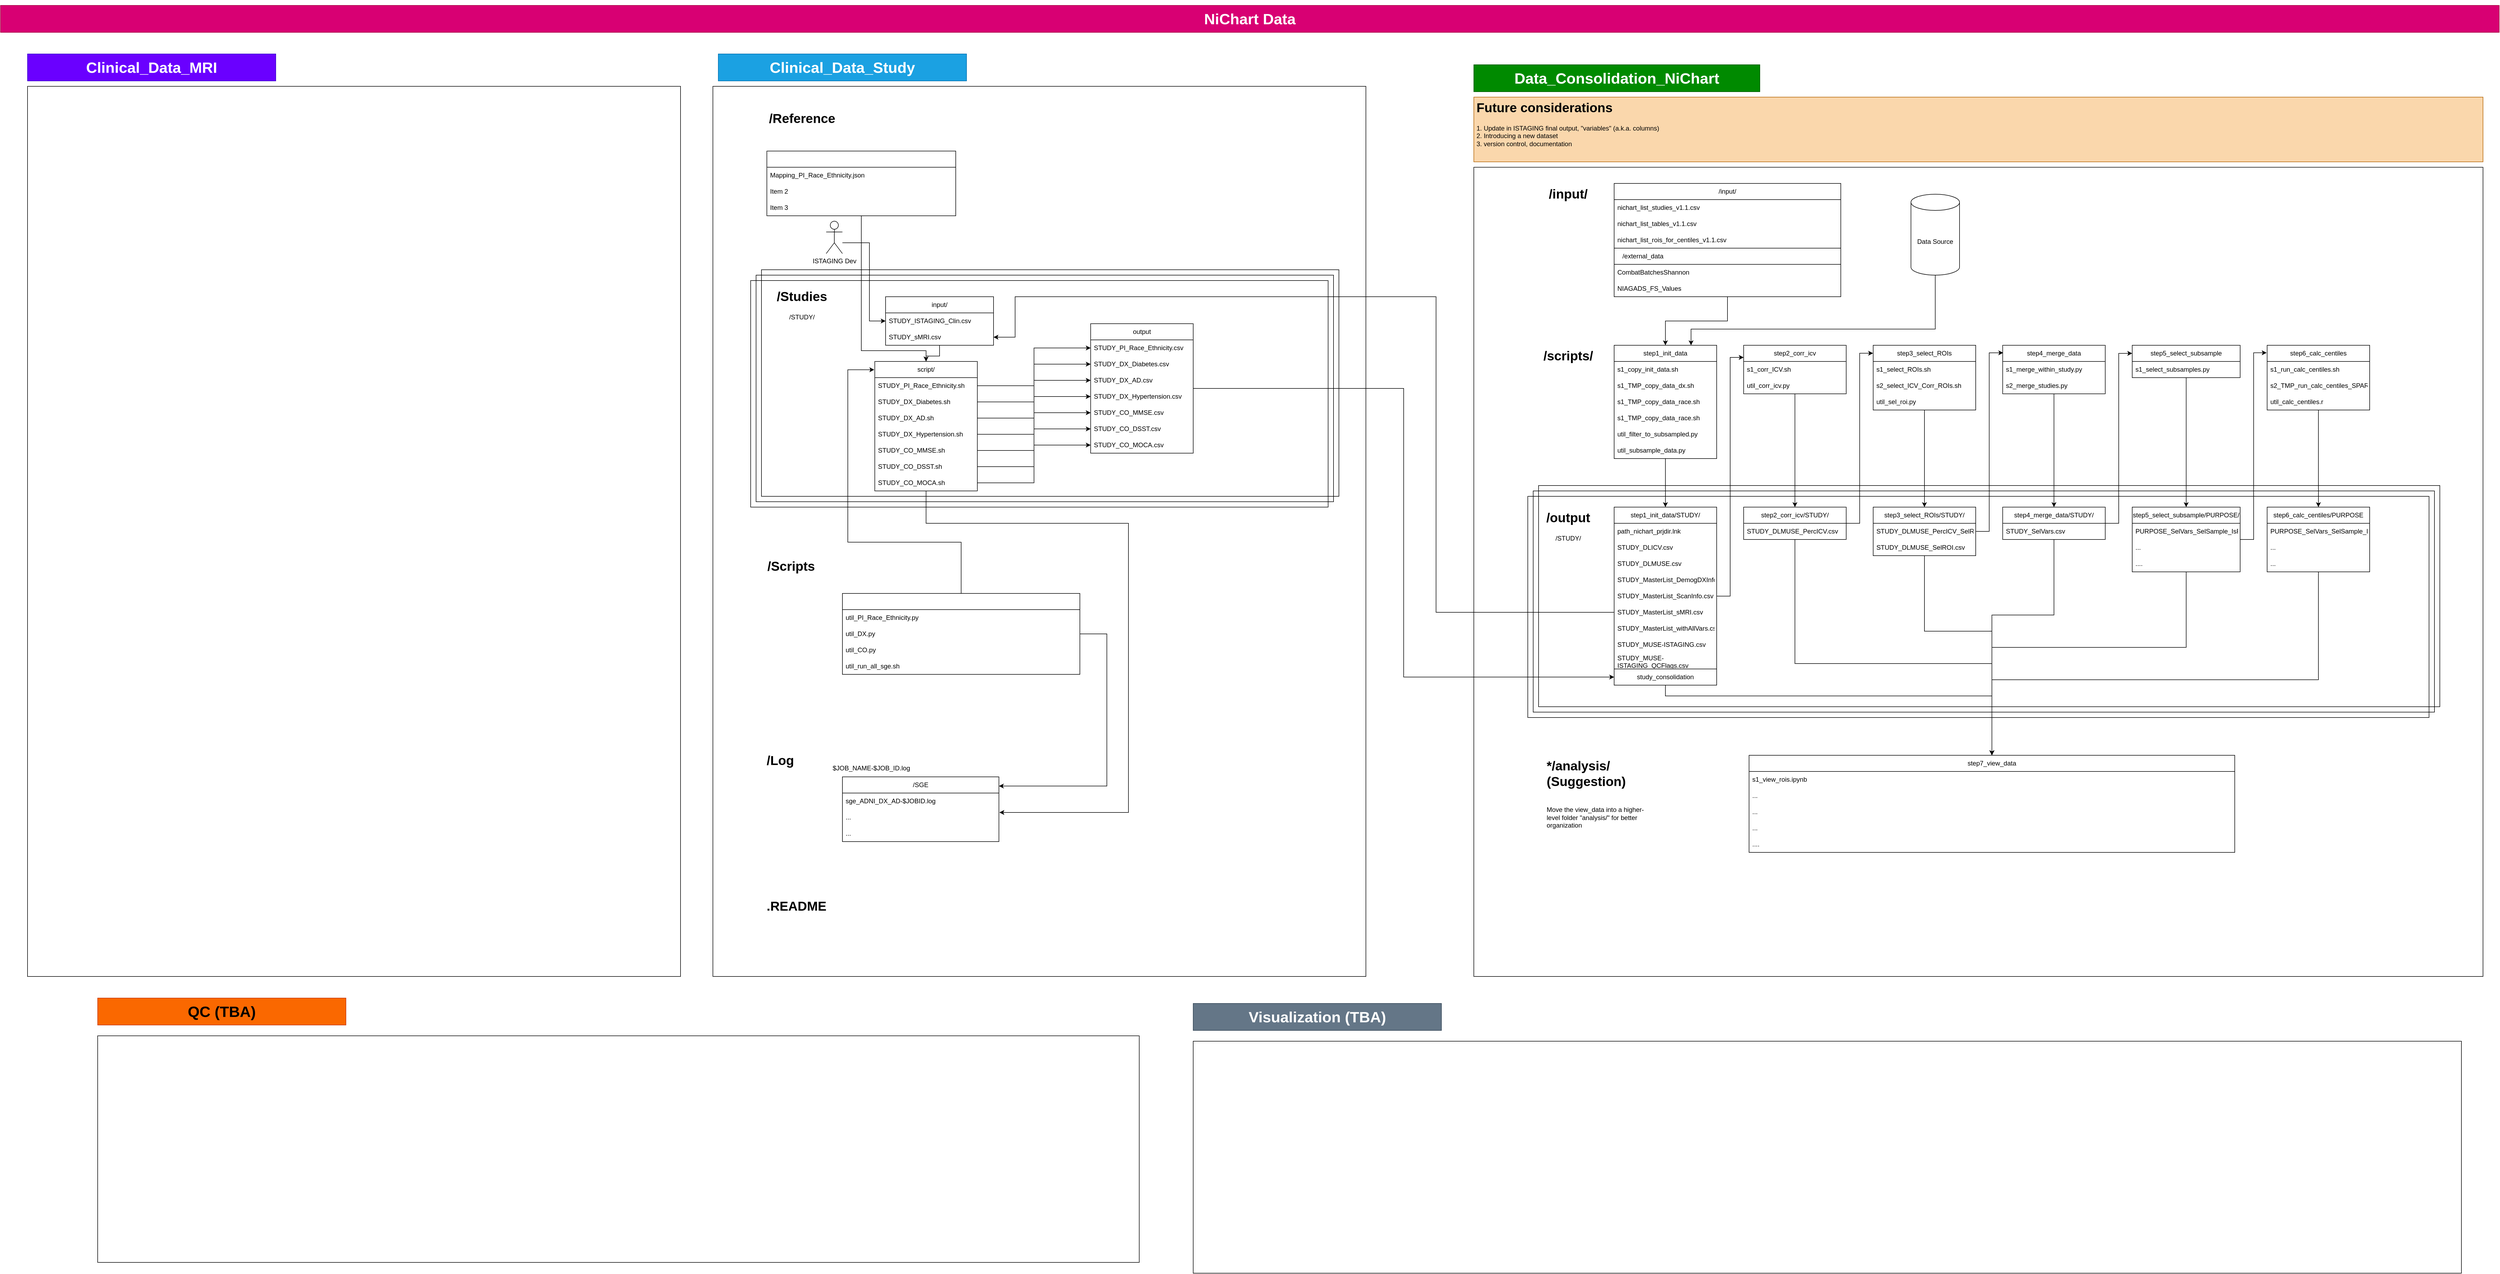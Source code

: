 <mxfile version="22.1.17" type="github" pages="4">
  <diagram name="01/08/2024" id="WLOk4u_5OPQNqHrPPpch">
    <mxGraphModel dx="7487" dy="3089" grid="1" gridSize="10" guides="0" tooltips="1" connect="1" arrows="1" fold="1" page="0" pageScale="1" pageWidth="850" pageHeight="1100" math="0" shadow="0">
      <root>
        <mxCell id="JizWmze1jYsH5_6IcGjA-0" />
        <mxCell id="JizWmze1jYsH5_6IcGjA-1" parent="JizWmze1jYsH5_6IcGjA-0" />
        <mxCell id="JizWmze1jYsH5_6IcGjA-3" value="" style="rounded=0;whiteSpace=wrap;html=1;fillColor=none;" parent="JizWmze1jYsH5_6IcGjA-1" vertex="1">
          <mxGeometry x="-1770" y="-290" width="1210" height="1650" as="geometry" />
        </mxCell>
        <mxCell id="JizWmze1jYsH5_6IcGjA-4" value="" style="rounded=0;whiteSpace=wrap;html=1;fillColor=none;" parent="JizWmze1jYsH5_6IcGjA-1" vertex="1">
          <mxGeometry x="-1680" y="50" width="1070" height="420" as="geometry" />
        </mxCell>
        <mxCell id="JizWmze1jYsH5_6IcGjA-5" value="" style="rounded=0;whiteSpace=wrap;html=1;fillColor=none;" parent="JizWmze1jYsH5_6IcGjA-1" vertex="1">
          <mxGeometry x="-1690" y="60" width="1070" height="420" as="geometry" />
        </mxCell>
        <mxCell id="JizWmze1jYsH5_6IcGjA-6" value="" style="rounded=0;whiteSpace=wrap;html=1;fillColor=none;" parent="JizWmze1jYsH5_6IcGjA-1" vertex="1">
          <mxGeometry x="-360" y="-140" width="1870" height="1500" as="geometry" />
        </mxCell>
        <mxCell id="JizWmze1jYsH5_6IcGjA-7" value="" style="rounded=0;whiteSpace=wrap;html=1;fillColor=none;" parent="JizWmze1jYsH5_6IcGjA-1" vertex="1">
          <mxGeometry x="-1700" y="70" width="1070" height="420" as="geometry" />
        </mxCell>
        <mxCell id="JizWmze1jYsH5_6IcGjA-8" value="" style="rounded=0;whiteSpace=wrap;html=1;fillColor=none;" parent="JizWmze1jYsH5_6IcGjA-1" vertex="1">
          <mxGeometry x="-240" y="450" width="1670" height="410" as="geometry" />
        </mxCell>
        <mxCell id="JizWmze1jYsH5_6IcGjA-9" value="" style="rounded=0;whiteSpace=wrap;html=1;fillColor=none;" parent="JizWmze1jYsH5_6IcGjA-1" vertex="1">
          <mxGeometry x="-250" y="460" width="1670" height="410" as="geometry" />
        </mxCell>
        <mxCell id="JizWmze1jYsH5_6IcGjA-10" value="" style="rounded=0;whiteSpace=wrap;html=1;fillColor=none;" parent="JizWmze1jYsH5_6IcGjA-1" vertex="1">
          <mxGeometry x="-260" y="470" width="1670" height="410" as="geometry" />
        </mxCell>
        <mxCell id="JizWmze1jYsH5_6IcGjA-11" value="&lt;h1&gt;/scripts/&lt;/h1&gt;" style="text;html=1;strokeColor=none;fillColor=none;spacing=5;spacingTop=-20;whiteSpace=wrap;overflow=hidden;rounded=0;align=center;" parent="JizWmze1jYsH5_6IcGjA-1" vertex="1">
          <mxGeometry x="-250" y="190" width="130" height="40" as="geometry" />
        </mxCell>
        <mxCell id="JizWmze1jYsH5_6IcGjA-12" style="edgeStyle=orthogonalEdgeStyle;rounded=0;orthogonalLoop=1;jettySize=auto;html=1;" parent="JizWmze1jYsH5_6IcGjA-1" source="JizWmze1jYsH5_6IcGjA-13" target="JizWmze1jYsH5_6IcGjA-50" edge="1">
          <mxGeometry relative="1" as="geometry" />
        </mxCell>
        <mxCell id="JizWmze1jYsH5_6IcGjA-13" value="step1_init_data" style="swimlane;fontStyle=0;childLayout=stackLayout;horizontal=1;startSize=30;horizontalStack=0;resizeParent=1;resizeParentMax=0;resizeLast=0;collapsible=1;marginBottom=0;whiteSpace=wrap;html=1;" parent="JizWmze1jYsH5_6IcGjA-1" vertex="1">
          <mxGeometry x="-100" y="190" width="190" height="210" as="geometry" />
        </mxCell>
        <mxCell id="JizWmze1jYsH5_6IcGjA-14" value="s1_copy_init_data.sh" style="text;strokeColor=none;fillColor=none;align=left;verticalAlign=middle;spacingLeft=4;spacingRight=4;overflow=hidden;points=[[0,0.5],[1,0.5]];portConstraint=eastwest;rotatable=0;whiteSpace=wrap;html=1;" parent="JizWmze1jYsH5_6IcGjA-13" vertex="1">
          <mxGeometry y="30" width="190" height="30" as="geometry" />
        </mxCell>
        <mxCell id="JizWmze1jYsH5_6IcGjA-15" value="s1_TMP_copy_data_dx.sh" style="text;strokeColor=none;fillColor=none;align=left;verticalAlign=middle;spacingLeft=4;spacingRight=4;overflow=hidden;points=[[0,0.5],[1,0.5]];portConstraint=eastwest;rotatable=0;whiteSpace=wrap;html=1;" parent="JizWmze1jYsH5_6IcGjA-13" vertex="1">
          <mxGeometry y="60" width="190" height="30" as="geometry" />
        </mxCell>
        <mxCell id="JizWmze1jYsH5_6IcGjA-16" value="s1_TMP_copy_data_race.sh" style="text;strokeColor=none;fillColor=none;align=left;verticalAlign=middle;spacingLeft=4;spacingRight=4;overflow=hidden;points=[[0,0.5],[1,0.5]];portConstraint=eastwest;rotatable=0;whiteSpace=wrap;html=1;" parent="JizWmze1jYsH5_6IcGjA-13" vertex="1">
          <mxGeometry y="90" width="190" height="30" as="geometry" />
        </mxCell>
        <mxCell id="JizWmze1jYsH5_6IcGjA-17" value="s1_TMP_copy_data_race.sh" style="text;strokeColor=none;fillColor=none;align=left;verticalAlign=middle;spacingLeft=4;spacingRight=4;overflow=hidden;points=[[0,0.5],[1,0.5]];portConstraint=eastwest;rotatable=0;whiteSpace=wrap;html=1;" parent="JizWmze1jYsH5_6IcGjA-13" vertex="1">
          <mxGeometry y="120" width="190" height="30" as="geometry" />
        </mxCell>
        <mxCell id="JizWmze1jYsH5_6IcGjA-18" value="util_filter_to_subsampled.py" style="text;strokeColor=none;fillColor=none;align=left;verticalAlign=middle;spacingLeft=4;spacingRight=4;overflow=hidden;points=[[0,0.5],[1,0.5]];portConstraint=eastwest;rotatable=0;whiteSpace=wrap;html=1;" parent="JizWmze1jYsH5_6IcGjA-13" vertex="1">
          <mxGeometry y="150" width="190" height="30" as="geometry" />
        </mxCell>
        <mxCell id="JizWmze1jYsH5_6IcGjA-19" value="util_subsample_data.py" style="text;strokeColor=none;fillColor=none;align=left;verticalAlign=middle;spacingLeft=4;spacingRight=4;overflow=hidden;points=[[0,0.5],[1,0.5]];portConstraint=eastwest;rotatable=0;whiteSpace=wrap;html=1;" parent="JizWmze1jYsH5_6IcGjA-13" vertex="1">
          <mxGeometry y="180" width="190" height="30" as="geometry" />
        </mxCell>
        <mxCell id="JizWmze1jYsH5_6IcGjA-20" style="edgeStyle=orthogonalEdgeStyle;rounded=0;orthogonalLoop=1;jettySize=auto;html=1;entryX=0.5;entryY=0;entryDx=0;entryDy=0;" parent="JizWmze1jYsH5_6IcGjA-1" source="JizWmze1jYsH5_6IcGjA-21" target="JizWmze1jYsH5_6IcGjA-69" edge="1">
          <mxGeometry relative="1" as="geometry" />
        </mxCell>
        <mxCell id="JizWmze1jYsH5_6IcGjA-21" value="step2_corr_icv" style="swimlane;fontStyle=0;childLayout=stackLayout;horizontal=1;startSize=30;horizontalStack=0;resizeParent=1;resizeParentMax=0;resizeLast=0;collapsible=1;marginBottom=0;whiteSpace=wrap;html=1;" parent="JizWmze1jYsH5_6IcGjA-1" vertex="1">
          <mxGeometry x="140" y="190" width="190" height="90" as="geometry" />
        </mxCell>
        <mxCell id="JizWmze1jYsH5_6IcGjA-22" value="s1_corr_ICV.sh" style="text;strokeColor=none;fillColor=none;align=left;verticalAlign=middle;spacingLeft=4;spacingRight=4;overflow=hidden;points=[[0,0.5],[1,0.5]];portConstraint=eastwest;rotatable=0;whiteSpace=wrap;html=1;" parent="JizWmze1jYsH5_6IcGjA-21" vertex="1">
          <mxGeometry y="30" width="190" height="30" as="geometry" />
        </mxCell>
        <mxCell id="JizWmze1jYsH5_6IcGjA-23" value="util_corr_icv.py" style="text;strokeColor=none;fillColor=none;align=left;verticalAlign=middle;spacingLeft=4;spacingRight=4;overflow=hidden;points=[[0,0.5],[1,0.5]];portConstraint=eastwest;rotatable=0;whiteSpace=wrap;html=1;" parent="JizWmze1jYsH5_6IcGjA-21" vertex="1">
          <mxGeometry y="60" width="190" height="30" as="geometry" />
        </mxCell>
        <mxCell id="JizWmze1jYsH5_6IcGjA-24" style="edgeStyle=orthogonalEdgeStyle;rounded=0;orthogonalLoop=1;jettySize=auto;html=1;" parent="JizWmze1jYsH5_6IcGjA-1" source="JizWmze1jYsH5_6IcGjA-25" target="JizWmze1jYsH5_6IcGjA-72" edge="1">
          <mxGeometry relative="1" as="geometry" />
        </mxCell>
        <mxCell id="JizWmze1jYsH5_6IcGjA-25" value="step3_select_ROIs" style="swimlane;fontStyle=0;childLayout=stackLayout;horizontal=1;startSize=30;horizontalStack=0;resizeParent=1;resizeParentMax=0;resizeLast=0;collapsible=1;marginBottom=0;whiteSpace=wrap;html=1;" parent="JizWmze1jYsH5_6IcGjA-1" vertex="1">
          <mxGeometry x="380" y="190" width="190" height="120" as="geometry" />
        </mxCell>
        <mxCell id="JizWmze1jYsH5_6IcGjA-26" value="s1_select_ROIs.sh" style="text;strokeColor=none;fillColor=none;align=left;verticalAlign=middle;spacingLeft=4;spacingRight=4;overflow=hidden;points=[[0,0.5],[1,0.5]];portConstraint=eastwest;rotatable=0;whiteSpace=wrap;html=1;" parent="JizWmze1jYsH5_6IcGjA-25" vertex="1">
          <mxGeometry y="30" width="190" height="30" as="geometry" />
        </mxCell>
        <mxCell id="JizWmze1jYsH5_6IcGjA-27" value="s2_select_ICV_Corr_ROIs.sh" style="text;strokeColor=none;fillColor=none;align=left;verticalAlign=middle;spacingLeft=4;spacingRight=4;overflow=hidden;points=[[0,0.5],[1,0.5]];portConstraint=eastwest;rotatable=0;whiteSpace=wrap;html=1;" parent="JizWmze1jYsH5_6IcGjA-25" vertex="1">
          <mxGeometry y="60" width="190" height="30" as="geometry" />
        </mxCell>
        <mxCell id="JizWmze1jYsH5_6IcGjA-28" value="util_sel_roi.py" style="text;strokeColor=none;fillColor=none;align=left;verticalAlign=middle;spacingLeft=4;spacingRight=4;overflow=hidden;points=[[0,0.5],[1,0.5]];portConstraint=eastwest;rotatable=0;whiteSpace=wrap;html=1;" parent="JizWmze1jYsH5_6IcGjA-25" vertex="1">
          <mxGeometry y="90" width="190" height="30" as="geometry" />
        </mxCell>
        <mxCell id="JizWmze1jYsH5_6IcGjA-29" style="edgeStyle=orthogonalEdgeStyle;rounded=0;orthogonalLoop=1;jettySize=auto;html=1;entryX=0.5;entryY=0;entryDx=0;entryDy=0;" parent="JizWmze1jYsH5_6IcGjA-1" source="JizWmze1jYsH5_6IcGjA-30" target="JizWmze1jYsH5_6IcGjA-77" edge="1">
          <mxGeometry relative="1" as="geometry" />
        </mxCell>
        <mxCell id="JizWmze1jYsH5_6IcGjA-30" value="step4_merge_data" style="swimlane;fontStyle=0;childLayout=stackLayout;horizontal=1;startSize=30;horizontalStack=0;resizeParent=1;resizeParentMax=0;resizeLast=0;collapsible=1;marginBottom=0;whiteSpace=wrap;html=1;" parent="JizWmze1jYsH5_6IcGjA-1" vertex="1">
          <mxGeometry x="620" y="190" width="190" height="90" as="geometry" />
        </mxCell>
        <mxCell id="JizWmze1jYsH5_6IcGjA-31" value="s1_merge_within_study.py" style="text;strokeColor=none;fillColor=none;align=left;verticalAlign=middle;spacingLeft=4;spacingRight=4;overflow=hidden;points=[[0,0.5],[1,0.5]];portConstraint=eastwest;rotatable=0;whiteSpace=wrap;html=1;" parent="JizWmze1jYsH5_6IcGjA-30" vertex="1">
          <mxGeometry y="30" width="190" height="30" as="geometry" />
        </mxCell>
        <mxCell id="JizWmze1jYsH5_6IcGjA-32" value="s2_merge_studies.py" style="text;strokeColor=none;fillColor=none;align=left;verticalAlign=middle;spacingLeft=4;spacingRight=4;overflow=hidden;points=[[0,0.5],[1,0.5]];portConstraint=eastwest;rotatable=0;whiteSpace=wrap;html=1;" parent="JizWmze1jYsH5_6IcGjA-30" vertex="1">
          <mxGeometry y="60" width="190" height="30" as="geometry" />
        </mxCell>
        <mxCell id="JizWmze1jYsH5_6IcGjA-33" style="edgeStyle=orthogonalEdgeStyle;rounded=0;orthogonalLoop=1;jettySize=auto;html=1;" parent="JizWmze1jYsH5_6IcGjA-1" source="JizWmze1jYsH5_6IcGjA-34" target="JizWmze1jYsH5_6IcGjA-80" edge="1">
          <mxGeometry relative="1" as="geometry" />
        </mxCell>
        <mxCell id="JizWmze1jYsH5_6IcGjA-34" value="step5_select_subsample" style="swimlane;fontStyle=0;childLayout=stackLayout;horizontal=1;startSize=30;horizontalStack=0;resizeParent=1;resizeParentMax=0;resizeLast=0;collapsible=1;marginBottom=0;whiteSpace=wrap;html=1;" parent="JizWmze1jYsH5_6IcGjA-1" vertex="1">
          <mxGeometry x="860" y="190" width="200" height="60" as="geometry" />
        </mxCell>
        <mxCell id="JizWmze1jYsH5_6IcGjA-35" value="s1_select_subsamples.py" style="text;strokeColor=none;fillColor=none;align=left;verticalAlign=middle;spacingLeft=4;spacingRight=4;overflow=hidden;points=[[0,0.5],[1,0.5]];portConstraint=eastwest;rotatable=0;whiteSpace=wrap;html=1;" parent="JizWmze1jYsH5_6IcGjA-34" vertex="1">
          <mxGeometry y="30" width="200" height="30" as="geometry" />
        </mxCell>
        <mxCell id="JizWmze1jYsH5_6IcGjA-36" style="edgeStyle=orthogonalEdgeStyle;rounded=0;orthogonalLoop=1;jettySize=auto;html=1;" parent="JizWmze1jYsH5_6IcGjA-1" source="JizWmze1jYsH5_6IcGjA-37" target="JizWmze1jYsH5_6IcGjA-85" edge="1">
          <mxGeometry relative="1" as="geometry" />
        </mxCell>
        <mxCell id="JizWmze1jYsH5_6IcGjA-37" value="step6_calc_centiles" style="swimlane;fontStyle=0;childLayout=stackLayout;horizontal=1;startSize=30;horizontalStack=0;resizeParent=1;resizeParentMax=0;resizeLast=0;collapsible=1;marginBottom=0;whiteSpace=wrap;html=1;" parent="JizWmze1jYsH5_6IcGjA-1" vertex="1">
          <mxGeometry x="1110" y="190" width="190" height="120" as="geometry" />
        </mxCell>
        <mxCell id="JizWmze1jYsH5_6IcGjA-38" value="s1_run_calc_centiles.sh" style="text;strokeColor=none;fillColor=none;align=left;verticalAlign=middle;spacingLeft=4;spacingRight=4;overflow=hidden;points=[[0,0.5],[1,0.5]];portConstraint=eastwest;rotatable=0;whiteSpace=wrap;html=1;" parent="JizWmze1jYsH5_6IcGjA-37" vertex="1">
          <mxGeometry y="30" width="190" height="30" as="geometry" />
        </mxCell>
        <mxCell id="JizWmze1jYsH5_6IcGjA-39" value="s2_TMP_run_calc_centiles_SPARE.sh" style="text;strokeColor=none;fillColor=none;align=left;verticalAlign=middle;spacingLeft=4;spacingRight=4;overflow=hidden;points=[[0,0.5],[1,0.5]];portConstraint=eastwest;rotatable=0;whiteSpace=wrap;html=1;" parent="JizWmze1jYsH5_6IcGjA-37" vertex="1">
          <mxGeometry y="60" width="190" height="30" as="geometry" />
        </mxCell>
        <mxCell id="JizWmze1jYsH5_6IcGjA-40" value="util_calc_centiles.r" style="text;strokeColor=none;fillColor=none;align=left;verticalAlign=middle;spacingLeft=4;spacingRight=4;overflow=hidden;points=[[0,0.5],[1,0.5]];portConstraint=eastwest;rotatable=0;whiteSpace=wrap;html=1;" parent="JizWmze1jYsH5_6IcGjA-37" vertex="1">
          <mxGeometry y="90" width="190" height="30" as="geometry" />
        </mxCell>
        <mxCell id="JizWmze1jYsH5_6IcGjA-41" value="step7_view_data" style="swimlane;fontStyle=0;childLayout=stackLayout;horizontal=1;startSize=30;horizontalStack=0;resizeParent=1;resizeParentMax=0;resizeLast=0;collapsible=1;marginBottom=0;whiteSpace=wrap;html=1;" parent="JizWmze1jYsH5_6IcGjA-1" vertex="1">
          <mxGeometry x="150" y="950" width="900" height="180" as="geometry" />
        </mxCell>
        <mxCell id="JizWmze1jYsH5_6IcGjA-42" value="s1_view_rois.ipynb" style="text;strokeColor=none;fillColor=none;align=left;verticalAlign=middle;spacingLeft=4;spacingRight=4;overflow=hidden;points=[[0,0.5],[1,0.5]];portConstraint=eastwest;rotatable=0;whiteSpace=wrap;html=1;" parent="JizWmze1jYsH5_6IcGjA-41" vertex="1">
          <mxGeometry y="30" width="900" height="30" as="geometry" />
        </mxCell>
        <mxCell id="JizWmze1jYsH5_6IcGjA-43" value="..." style="text;strokeColor=none;fillColor=none;align=left;verticalAlign=middle;spacingLeft=4;spacingRight=4;overflow=hidden;points=[[0,0.5],[1,0.5]];portConstraint=eastwest;rotatable=0;whiteSpace=wrap;html=1;" parent="JizWmze1jYsH5_6IcGjA-41" vertex="1">
          <mxGeometry y="60" width="900" height="30" as="geometry" />
        </mxCell>
        <mxCell id="JizWmze1jYsH5_6IcGjA-44" value="..." style="text;strokeColor=none;fillColor=none;align=left;verticalAlign=middle;spacingLeft=4;spacingRight=4;overflow=hidden;points=[[0,0.5],[1,0.5]];portConstraint=eastwest;rotatable=0;whiteSpace=wrap;html=1;" parent="JizWmze1jYsH5_6IcGjA-41" vertex="1">
          <mxGeometry y="90" width="900" height="30" as="geometry" />
        </mxCell>
        <mxCell id="JizWmze1jYsH5_6IcGjA-45" value="..." style="text;strokeColor=none;fillColor=none;align=left;verticalAlign=middle;spacingLeft=4;spacingRight=4;overflow=hidden;points=[[0,0.5],[1,0.5]];portConstraint=eastwest;rotatable=0;whiteSpace=wrap;html=1;" parent="JizWmze1jYsH5_6IcGjA-41" vertex="1">
          <mxGeometry y="120" width="900" height="30" as="geometry" />
        </mxCell>
        <mxCell id="JizWmze1jYsH5_6IcGjA-46" value="...." style="text;strokeColor=none;fillColor=none;align=left;verticalAlign=middle;spacingLeft=4;spacingRight=4;overflow=hidden;points=[[0,0.5],[1,0.5]];portConstraint=eastwest;rotatable=0;whiteSpace=wrap;html=1;" parent="JizWmze1jYsH5_6IcGjA-41" vertex="1">
          <mxGeometry y="150" width="900" height="30" as="geometry" />
        </mxCell>
        <mxCell id="JizWmze1jYsH5_6IcGjA-47" value="&lt;h1&gt;/output&lt;/h1&gt;&lt;div&gt;/STUDY/&lt;/div&gt;" style="text;html=1;strokeColor=none;fillColor=none;spacing=5;spacingTop=-20;whiteSpace=wrap;overflow=hidden;rounded=0;align=center;" parent="JizWmze1jYsH5_6IcGjA-1" vertex="1">
          <mxGeometry x="-250" y="490" width="130" height="130" as="geometry" />
        </mxCell>
        <mxCell id="JizWmze1jYsH5_6IcGjA-48" style="edgeStyle=orthogonalEdgeStyle;rounded=0;orthogonalLoop=1;jettySize=auto;html=1;entryX=0;entryY=0.25;entryDx=0;entryDy=0;" parent="JizWmze1jYsH5_6IcGjA-1" source="JizWmze1jYsH5_6IcGjA-50" target="JizWmze1jYsH5_6IcGjA-21" edge="1">
          <mxGeometry relative="1" as="geometry" />
        </mxCell>
        <mxCell id="JizWmze1jYsH5_6IcGjA-49" style="edgeStyle=orthogonalEdgeStyle;rounded=0;orthogonalLoop=1;jettySize=auto;html=1;" parent="JizWmze1jYsH5_6IcGjA-1" source="JizWmze1jYsH5_6IcGjA-50" target="JizWmze1jYsH5_6IcGjA-41" edge="1">
          <mxGeometry relative="1" as="geometry">
            <Array as="points">
              <mxPoint x="-5" y="840" />
              <mxPoint x="600" y="840" />
            </Array>
          </mxGeometry>
        </mxCell>
        <mxCell id="JizWmze1jYsH5_6IcGjA-50" value="step1_init_data/STUDY/" style="swimlane;fontStyle=0;childLayout=stackLayout;horizontal=1;startSize=30;horizontalStack=0;resizeParent=1;resizeParentMax=0;resizeLast=0;collapsible=1;marginBottom=0;whiteSpace=wrap;html=1;labelBackgroundColor=none;fillStyle=solid;fillColor=default;" parent="JizWmze1jYsH5_6IcGjA-1" vertex="1">
          <mxGeometry x="-100" y="490" width="190" height="330" as="geometry">
            <mxRectangle x="-100" y="490" width="170" height="30" as="alternateBounds" />
          </mxGeometry>
        </mxCell>
        <mxCell id="JizWmze1jYsH5_6IcGjA-51" value="path_nichart_prjdir.lnk" style="text;strokeColor=none;fillColor=none;align=left;verticalAlign=middle;spacingLeft=4;spacingRight=4;overflow=hidden;points=[[0,0.5],[1,0.5]];portConstraint=eastwest;rotatable=0;whiteSpace=wrap;html=1;" parent="JizWmze1jYsH5_6IcGjA-50" vertex="1">
          <mxGeometry y="30" width="190" height="30" as="geometry" />
        </mxCell>
        <mxCell id="JizWmze1jYsH5_6IcGjA-52" value="STUDY_DLICV.csv" style="text;strokeColor=none;fillColor=none;align=left;verticalAlign=middle;spacingLeft=4;spacingRight=4;overflow=hidden;points=[[0,0.5],[1,0.5]];portConstraint=eastwest;rotatable=0;whiteSpace=wrap;html=1;" parent="JizWmze1jYsH5_6IcGjA-50" vertex="1">
          <mxGeometry y="60" width="190" height="30" as="geometry" />
        </mxCell>
        <mxCell id="JizWmze1jYsH5_6IcGjA-53" value="STUDY_DLMUSE.csv" style="text;strokeColor=none;fillColor=none;align=left;verticalAlign=middle;spacingLeft=4;spacingRight=4;overflow=hidden;points=[[0,0.5],[1,0.5]];portConstraint=eastwest;rotatable=0;whiteSpace=wrap;html=1;" parent="JizWmze1jYsH5_6IcGjA-50" vertex="1">
          <mxGeometry y="90" width="190" height="30" as="geometry" />
        </mxCell>
        <mxCell id="JizWmze1jYsH5_6IcGjA-54" value="STUDY_MasterList_DemogDXInfo.csv" style="text;strokeColor=none;fillColor=none;align=left;verticalAlign=middle;spacingLeft=4;spacingRight=4;overflow=hidden;points=[[0,0.5],[1,0.5]];portConstraint=eastwest;rotatable=0;whiteSpace=wrap;html=1;" parent="JizWmze1jYsH5_6IcGjA-50" vertex="1">
          <mxGeometry y="120" width="190" height="30" as="geometry" />
        </mxCell>
        <mxCell id="JizWmze1jYsH5_6IcGjA-55" value="STUDY_MasterList_ScanInfo.csv" style="text;strokeColor=none;fillColor=none;align=left;verticalAlign=middle;spacingLeft=4;spacingRight=4;overflow=hidden;points=[[0,0.5],[1,0.5]];portConstraint=eastwest;rotatable=0;whiteSpace=wrap;html=1;" parent="JizWmze1jYsH5_6IcGjA-50" vertex="1">
          <mxGeometry y="150" width="190" height="30" as="geometry" />
        </mxCell>
        <mxCell id="JizWmze1jYsH5_6IcGjA-56" value="STUDY_MasterList_sMRI.csv" style="text;strokeColor=none;fillColor=none;align=left;verticalAlign=middle;spacingLeft=4;spacingRight=4;overflow=hidden;points=[[0,0.5],[1,0.5]];portConstraint=eastwest;rotatable=0;whiteSpace=wrap;html=1;" parent="JizWmze1jYsH5_6IcGjA-50" vertex="1">
          <mxGeometry y="180" width="190" height="30" as="geometry" />
        </mxCell>
        <mxCell id="JizWmze1jYsH5_6IcGjA-57" value="STUDY_MasterList_withAllVars.csv" style="text;strokeColor=none;fillColor=none;align=left;verticalAlign=middle;spacingLeft=4;spacingRight=4;overflow=hidden;points=[[0,0.5],[1,0.5]];portConstraint=eastwest;rotatable=0;whiteSpace=wrap;html=1;" parent="JizWmze1jYsH5_6IcGjA-50" vertex="1">
          <mxGeometry y="210" width="190" height="30" as="geometry" />
        </mxCell>
        <mxCell id="JizWmze1jYsH5_6IcGjA-58" value="STUDY_MUSE-ISTAGING.csv" style="text;strokeColor=none;fillColor=none;align=left;verticalAlign=middle;spacingLeft=4;spacingRight=4;overflow=hidden;points=[[0,0.5],[1,0.5]];portConstraint=eastwest;rotatable=0;whiteSpace=wrap;html=1;" parent="JizWmze1jYsH5_6IcGjA-50" vertex="1">
          <mxGeometry y="240" width="190" height="30" as="geometry" />
        </mxCell>
        <mxCell id="JizWmze1jYsH5_6IcGjA-59" value="STUDY_MUSE-ISTAGING_QCFlags.csv" style="text;strokeColor=none;fillColor=none;align=left;verticalAlign=middle;spacingLeft=4;spacingRight=4;overflow=hidden;points=[[0,0.5],[1,0.5]];portConstraint=eastwest;rotatable=0;whiteSpace=wrap;html=1;" parent="JizWmze1jYsH5_6IcGjA-50" vertex="1">
          <mxGeometry y="270" width="190" height="30" as="geometry" />
        </mxCell>
        <mxCell id="JizWmze1jYsH5_6IcGjA-60" value="study_consolidation" style="swimlane;fontStyle=0;childLayout=stackLayout;horizontal=1;startSize=30;horizontalStack=0;resizeParent=1;resizeParentMax=0;resizeLast=0;collapsible=1;marginBottom=0;whiteSpace=wrap;html=1;" parent="JizWmze1jYsH5_6IcGjA-50" vertex="1" collapsed="1">
          <mxGeometry y="300" width="190" height="30" as="geometry">
            <mxRectangle y="300" width="190" height="240" as="alternateBounds" />
          </mxGeometry>
        </mxCell>
        <mxCell id="JizWmze1jYsH5_6IcGjA-61" value="STUDY_PI_Race_Ethnicity.csv" style="text;strokeColor=none;fillColor=none;align=left;verticalAlign=middle;spacingLeft=4;spacingRight=4;overflow=hidden;points=[[0,0.5],[1,0.5]];portConstraint=eastwest;rotatable=0;whiteSpace=wrap;html=1;" parent="JizWmze1jYsH5_6IcGjA-60" vertex="1">
          <mxGeometry y="30" width="190" height="30" as="geometry" />
        </mxCell>
        <mxCell id="JizWmze1jYsH5_6IcGjA-62" value="STUDY_DX_Diabetes.csv" style="text;strokeColor=none;fillColor=none;align=left;verticalAlign=middle;spacingLeft=4;spacingRight=4;overflow=hidden;points=[[0,0.5],[1,0.5]];portConstraint=eastwest;rotatable=0;whiteSpace=wrap;html=1;" parent="JizWmze1jYsH5_6IcGjA-60" vertex="1">
          <mxGeometry y="60" width="190" height="30" as="geometry" />
        </mxCell>
        <mxCell id="JizWmze1jYsH5_6IcGjA-63" value="STUDY_DX_AD.csv" style="text;strokeColor=none;fillColor=none;align=left;verticalAlign=middle;spacingLeft=4;spacingRight=4;overflow=hidden;points=[[0,0.5],[1,0.5]];portConstraint=eastwest;rotatable=0;whiteSpace=wrap;html=1;" parent="JizWmze1jYsH5_6IcGjA-60" vertex="1">
          <mxGeometry y="90" width="190" height="30" as="geometry" />
        </mxCell>
        <mxCell id="JizWmze1jYsH5_6IcGjA-64" value="STUDY_DX_Hypertension.csv" style="text;strokeColor=none;fillColor=none;align=left;verticalAlign=middle;spacingLeft=4;spacingRight=4;overflow=hidden;points=[[0,0.5],[1,0.5]];portConstraint=eastwest;rotatable=0;whiteSpace=wrap;html=1;" parent="JizWmze1jYsH5_6IcGjA-60" vertex="1">
          <mxGeometry y="120" width="190" height="30" as="geometry" />
        </mxCell>
        <mxCell id="JizWmze1jYsH5_6IcGjA-65" value="STUDY_CO_MMSE.csv" style="text;strokeColor=none;fillColor=none;align=left;verticalAlign=middle;spacingLeft=4;spacingRight=4;overflow=hidden;points=[[0,0.5],[1,0.5]];portConstraint=eastwest;rotatable=0;whiteSpace=wrap;html=1;" parent="JizWmze1jYsH5_6IcGjA-60" vertex="1">
          <mxGeometry y="150" width="190" height="30" as="geometry" />
        </mxCell>
        <mxCell id="JizWmze1jYsH5_6IcGjA-66" value="STUDY_CO_DSST.csv" style="text;strokeColor=none;fillColor=none;align=left;verticalAlign=middle;spacingLeft=4;spacingRight=4;overflow=hidden;points=[[0,0.5],[1,0.5]];portConstraint=eastwest;rotatable=0;whiteSpace=wrap;html=1;" parent="JizWmze1jYsH5_6IcGjA-60" vertex="1">
          <mxGeometry y="180" width="190" height="30" as="geometry" />
        </mxCell>
        <mxCell id="JizWmze1jYsH5_6IcGjA-67" value="STUDY_CO_MOCA.csv" style="text;strokeColor=none;fillColor=none;align=left;verticalAlign=middle;spacingLeft=4;spacingRight=4;overflow=hidden;points=[[0,0.5],[1,0.5]];portConstraint=eastwest;rotatable=0;whiteSpace=wrap;html=1;" parent="JizWmze1jYsH5_6IcGjA-60" vertex="1">
          <mxGeometry y="210" width="190" height="30" as="geometry" />
        </mxCell>
        <mxCell id="JizWmze1jYsH5_6IcGjA-68" style="edgeStyle=orthogonalEdgeStyle;rounded=0;orthogonalLoop=1;jettySize=auto;html=1;" parent="JizWmze1jYsH5_6IcGjA-1" source="JizWmze1jYsH5_6IcGjA-69" edge="1">
          <mxGeometry relative="1" as="geometry">
            <mxPoint x="600" y="950" as="targetPoint" />
            <Array as="points">
              <mxPoint x="235" y="780" />
              <mxPoint x="600" y="780" />
            </Array>
          </mxGeometry>
        </mxCell>
        <mxCell id="JizWmze1jYsH5_6IcGjA-69" value="step2_corr_icv/STUDY/" style="swimlane;fontStyle=0;childLayout=stackLayout;horizontal=1;startSize=30;horizontalStack=0;resizeParent=1;resizeParentMax=0;resizeLast=0;collapsible=1;marginBottom=0;whiteSpace=wrap;html=1;" parent="JizWmze1jYsH5_6IcGjA-1" vertex="1">
          <mxGeometry x="140" y="490" width="190" height="60" as="geometry" />
        </mxCell>
        <mxCell id="JizWmze1jYsH5_6IcGjA-70" value="STUDY_DLMUSE_PercICV.csv" style="text;strokeColor=none;fillColor=none;align=left;verticalAlign=middle;spacingLeft=4;spacingRight=4;overflow=hidden;points=[[0,0.5],[1,0.5]];portConstraint=eastwest;rotatable=0;whiteSpace=wrap;html=1;" parent="JizWmze1jYsH5_6IcGjA-69" vertex="1">
          <mxGeometry y="30" width="190" height="30" as="geometry" />
        </mxCell>
        <mxCell id="JizWmze1jYsH5_6IcGjA-71" style="edgeStyle=orthogonalEdgeStyle;rounded=0;orthogonalLoop=1;jettySize=auto;html=1;" parent="JizWmze1jYsH5_6IcGjA-1" source="JizWmze1jYsH5_6IcGjA-72" edge="1">
          <mxGeometry relative="1" as="geometry">
            <mxPoint x="600" y="950" as="targetPoint" />
            <Array as="points">
              <mxPoint x="475" y="720" />
              <mxPoint x="600" y="720" />
              <mxPoint x="600" y="900" />
            </Array>
          </mxGeometry>
        </mxCell>
        <mxCell id="JizWmze1jYsH5_6IcGjA-72" value="step3_select_ROIs/STUDY/" style="swimlane;fontStyle=0;childLayout=stackLayout;horizontal=1;startSize=30;horizontalStack=0;resizeParent=1;resizeParentMax=0;resizeLast=0;collapsible=1;marginBottom=0;html=1;whiteSpace=wrap;" parent="JizWmze1jYsH5_6IcGjA-1" vertex="1">
          <mxGeometry x="380" y="490" width="190" height="90" as="geometry" />
        </mxCell>
        <mxCell id="JizWmze1jYsH5_6IcGjA-73" value="STUDY_DLMUSE_PercICV_SelROI.csv&lt;br&gt;" style="text;strokeColor=none;fillColor=none;align=left;verticalAlign=middle;spacingLeft=4;spacingRight=4;overflow=hidden;points=[[0,0.5],[1,0.5]];portConstraint=eastwest;rotatable=0;html=1;whiteSpace=wrap;shadow=0;rounded=0;" parent="JizWmze1jYsH5_6IcGjA-72" vertex="1">
          <mxGeometry y="30" width="190" height="30" as="geometry" />
        </mxCell>
        <mxCell id="JizWmze1jYsH5_6IcGjA-74" value="STUDY_DLMUSE_SelROI.csv" style="text;strokeColor=none;fillColor=none;align=left;verticalAlign=middle;spacingLeft=4;spacingRight=4;overflow=hidden;points=[[0,0.5],[1,0.5]];portConstraint=eastwest;rotatable=0;whiteSpace=wrap;html=1;" parent="JizWmze1jYsH5_6IcGjA-72" vertex="1">
          <mxGeometry y="60" width="190" height="30" as="geometry" />
        </mxCell>
        <mxCell id="JizWmze1jYsH5_6IcGjA-75" style="edgeStyle=orthogonalEdgeStyle;rounded=0;orthogonalLoop=1;jettySize=auto;html=1;entryX=0;entryY=0.25;entryDx=0;entryDy=0;" parent="JizWmze1jYsH5_6IcGjA-1" source="JizWmze1jYsH5_6IcGjA-77" target="JizWmze1jYsH5_6IcGjA-34" edge="1">
          <mxGeometry relative="1" as="geometry" />
        </mxCell>
        <mxCell id="JizWmze1jYsH5_6IcGjA-76" style="edgeStyle=orthogonalEdgeStyle;rounded=0;orthogonalLoop=1;jettySize=auto;html=1;" parent="JizWmze1jYsH5_6IcGjA-1" source="JizWmze1jYsH5_6IcGjA-77" edge="1">
          <mxGeometry relative="1" as="geometry">
            <mxPoint x="600" y="950" as="targetPoint" />
            <Array as="points">
              <mxPoint x="715" y="690" />
              <mxPoint x="600" y="690" />
              <mxPoint x="600" y="900" />
            </Array>
          </mxGeometry>
        </mxCell>
        <mxCell id="JizWmze1jYsH5_6IcGjA-77" value="step4_merge_data/STUDY/" style="swimlane;fontStyle=0;childLayout=stackLayout;horizontal=1;startSize=30;horizontalStack=0;resizeParent=1;resizeParentMax=0;resizeLast=0;collapsible=1;marginBottom=0;whiteSpace=wrap;html=1;" parent="JizWmze1jYsH5_6IcGjA-1" vertex="1">
          <mxGeometry x="620" y="490" width="190" height="60" as="geometry" />
        </mxCell>
        <mxCell id="JizWmze1jYsH5_6IcGjA-78" value="STUDY_SelVars.csv" style="text;strokeColor=none;fillColor=none;align=left;verticalAlign=middle;spacingLeft=4;spacingRight=4;overflow=hidden;points=[[0,0.5],[1,0.5]];portConstraint=eastwest;rotatable=0;whiteSpace=wrap;html=1;" parent="JizWmze1jYsH5_6IcGjA-77" vertex="1">
          <mxGeometry y="30" width="190" height="30" as="geometry" />
        </mxCell>
        <mxCell id="JizWmze1jYsH5_6IcGjA-79" style="edgeStyle=orthogonalEdgeStyle;rounded=0;orthogonalLoop=1;jettySize=auto;html=1;" parent="JizWmze1jYsH5_6IcGjA-1" source="JizWmze1jYsH5_6IcGjA-80" edge="1">
          <mxGeometry relative="1" as="geometry">
            <mxPoint x="600" y="950" as="targetPoint" />
            <Array as="points">
              <mxPoint x="960" y="750" />
              <mxPoint x="600" y="750" />
              <mxPoint x="600" y="900" />
            </Array>
          </mxGeometry>
        </mxCell>
        <mxCell id="JizWmze1jYsH5_6IcGjA-80" value="step5_select_subsample/PURPOSE/" style="swimlane;fontStyle=0;childLayout=stackLayout;horizontal=1;startSize=30;horizontalStack=0;resizeParent=1;resizeParentMax=0;resizeLast=0;collapsible=1;marginBottom=0;whiteSpace=wrap;html=1;" parent="JizWmze1jYsH5_6IcGjA-1" vertex="1">
          <mxGeometry x="860" y="490" width="200" height="120" as="geometry" />
        </mxCell>
        <mxCell id="JizWmze1jYsH5_6IcGjA-81" value="PURPOSE_SelVars_SelSample_IsF_X_DXAD_X.csv" style="text;strokeColor=none;fillColor=none;align=left;verticalAlign=middle;spacingLeft=4;spacingRight=4;overflow=hidden;points=[[0,0.5],[1,0.5]];portConstraint=eastwest;rotatable=0;html=1;whiteSpace=wrap;" parent="JizWmze1jYsH5_6IcGjA-80" vertex="1">
          <mxGeometry y="30" width="200" height="30" as="geometry" />
        </mxCell>
        <mxCell id="JizWmze1jYsH5_6IcGjA-82" value="..." style="text;strokeColor=none;fillColor=none;align=left;verticalAlign=middle;spacingLeft=4;spacingRight=4;overflow=hidden;points=[[0,0.5],[1,0.5]];portConstraint=eastwest;rotatable=0;whiteSpace=wrap;html=1;" parent="JizWmze1jYsH5_6IcGjA-80" vertex="1">
          <mxGeometry y="60" width="200" height="30" as="geometry" />
        </mxCell>
        <mxCell id="JizWmze1jYsH5_6IcGjA-83" value="...." style="text;strokeColor=none;fillColor=none;align=left;verticalAlign=middle;spacingLeft=4;spacingRight=4;overflow=hidden;points=[[0,0.5],[1,0.5]];portConstraint=eastwest;rotatable=0;whiteSpace=wrap;html=1;" parent="JizWmze1jYsH5_6IcGjA-80" vertex="1">
          <mxGeometry y="90" width="200" height="30" as="geometry" />
        </mxCell>
        <mxCell id="JizWmze1jYsH5_6IcGjA-84" style="edgeStyle=orthogonalEdgeStyle;rounded=0;orthogonalLoop=1;jettySize=auto;html=1;" parent="JizWmze1jYsH5_6IcGjA-1" source="JizWmze1jYsH5_6IcGjA-85" edge="1">
          <mxGeometry relative="1" as="geometry">
            <mxPoint x="600" y="950" as="targetPoint" />
            <Array as="points">
              <mxPoint x="1205" y="810" />
              <mxPoint x="600" y="810" />
              <mxPoint x="600" y="900" />
            </Array>
          </mxGeometry>
        </mxCell>
        <mxCell id="JizWmze1jYsH5_6IcGjA-85" value="step6_calc_centiles/PURPOSE" style="swimlane;fontStyle=0;childLayout=stackLayout;horizontal=1;startSize=30;horizontalStack=0;resizeParent=1;resizeParentMax=0;resizeLast=0;collapsible=1;marginBottom=0;whiteSpace=wrap;html=1;" parent="JizWmze1jYsH5_6IcGjA-1" vertex="1">
          <mxGeometry x="1110" y="490" width="190" height="120" as="geometry" />
        </mxCell>
        <mxCell id="JizWmze1jYsH5_6IcGjA-86" value="PURPOSE_SelVars_SelSample_IsF_X_DXAD_X_Centiles.csv" style="text;strokeColor=none;fillColor=none;align=left;verticalAlign=middle;spacingLeft=4;spacingRight=4;overflow=hidden;points=[[0,0.5],[1,0.5]];portConstraint=eastwest;rotatable=0;whiteSpace=wrap;html=1;" parent="JizWmze1jYsH5_6IcGjA-85" vertex="1">
          <mxGeometry y="30" width="190" height="30" as="geometry" />
        </mxCell>
        <mxCell id="JizWmze1jYsH5_6IcGjA-87" value="..." style="text;strokeColor=none;fillColor=none;align=left;verticalAlign=middle;spacingLeft=4;spacingRight=4;overflow=hidden;points=[[0,0.5],[1,0.5]];portConstraint=eastwest;rotatable=0;whiteSpace=wrap;html=1;" parent="JizWmze1jYsH5_6IcGjA-85" vertex="1">
          <mxGeometry y="60" width="190" height="30" as="geometry" />
        </mxCell>
        <mxCell id="JizWmze1jYsH5_6IcGjA-88" value="..." style="text;strokeColor=none;fillColor=none;align=left;verticalAlign=middle;spacingLeft=4;spacingRight=4;overflow=hidden;points=[[0,0.5],[1,0.5]];portConstraint=eastwest;rotatable=0;whiteSpace=wrap;html=1;" parent="JizWmze1jYsH5_6IcGjA-85" vertex="1">
          <mxGeometry y="90" width="190" height="30" as="geometry" />
        </mxCell>
        <mxCell id="JizWmze1jYsH5_6IcGjA-89" value="&lt;h1&gt;Future considerations&lt;/h1&gt;&lt;div&gt;1. Update in ISTAGING final output, &quot;variables&quot; (a.k.a. columns)&lt;/div&gt;&lt;div&gt;2. Introducing a new dataset&lt;/div&gt;&lt;div&gt;3. version control, documentation&lt;/div&gt;" style="text;html=1;strokeColor=#b46504;fillColor=#fad7ac;spacing=5;spacingTop=-20;whiteSpace=wrap;overflow=hidden;rounded=0;labelBackgroundColor=none;labelBorderColor=none;fontColor=#000000;" parent="JizWmze1jYsH5_6IcGjA-1" vertex="1">
          <mxGeometry x="-360" y="-270" width="1870" height="120" as="geometry" />
        </mxCell>
        <mxCell id="JizWmze1jYsH5_6IcGjA-90" value="&lt;h1&gt;/input/&lt;/h1&gt;" style="text;html=1;strokeColor=none;fillColor=none;spacing=5;spacingTop=-20;whiteSpace=wrap;overflow=hidden;rounded=0;align=center;" parent="JizWmze1jYsH5_6IcGjA-1" vertex="1">
          <mxGeometry x="-250" y="-110" width="130" height="40" as="geometry" />
        </mxCell>
        <mxCell id="JizWmze1jYsH5_6IcGjA-91" style="edgeStyle=orthogonalEdgeStyle;rounded=0;orthogonalLoop=1;jettySize=auto;html=1;" parent="JizWmze1jYsH5_6IcGjA-1" source="JizWmze1jYsH5_6IcGjA-92" target="JizWmze1jYsH5_6IcGjA-13" edge="1">
          <mxGeometry relative="1" as="geometry" />
        </mxCell>
        <mxCell id="JizWmze1jYsH5_6IcGjA-92" value="/input/" style="swimlane;fontStyle=0;childLayout=stackLayout;horizontal=1;startSize=30;horizontalStack=0;resizeParent=1;resizeParentMax=0;resizeLast=0;collapsible=1;marginBottom=0;whiteSpace=wrap;html=1;" parent="JizWmze1jYsH5_6IcGjA-1" vertex="1">
          <mxGeometry x="-100" y="-110" width="420" height="210" as="geometry">
            <mxRectangle x="-100" y="-110" width="70" height="30" as="alternateBounds" />
          </mxGeometry>
        </mxCell>
        <mxCell id="JizWmze1jYsH5_6IcGjA-93" value="nichart_list_studies_v1.1.csv" style="text;strokeColor=none;fillColor=none;align=left;verticalAlign=middle;spacingLeft=4;spacingRight=4;overflow=hidden;points=[[0,0.5],[1,0.5]];portConstraint=eastwest;rotatable=0;whiteSpace=wrap;html=1;" parent="JizWmze1jYsH5_6IcGjA-92" vertex="1">
          <mxGeometry y="30" width="420" height="30" as="geometry" />
        </mxCell>
        <mxCell id="JizWmze1jYsH5_6IcGjA-94" value="nichart_list_tables_v1.1.csv" style="text;strokeColor=none;fillColor=none;align=left;verticalAlign=middle;spacingLeft=4;spacingRight=4;overflow=hidden;points=[[0,0.5],[1,0.5]];portConstraint=eastwest;rotatable=0;whiteSpace=wrap;html=1;" parent="JizWmze1jYsH5_6IcGjA-92" vertex="1">
          <mxGeometry y="60" width="420" height="30" as="geometry" />
        </mxCell>
        <mxCell id="JizWmze1jYsH5_6IcGjA-95" value="nichart_list_rois_for_centiles_v1.1.csv" style="text;strokeColor=none;fillColor=none;align=left;verticalAlign=middle;spacingLeft=4;spacingRight=4;overflow=hidden;points=[[0,0.5],[1,0.5]];portConstraint=eastwest;rotatable=0;whiteSpace=wrap;html=1;" parent="JizWmze1jYsH5_6IcGjA-92" vertex="1">
          <mxGeometry y="90" width="420" height="30" as="geometry" />
        </mxCell>
        <mxCell id="JizWmze1jYsH5_6IcGjA-96" value="&amp;nbsp; &amp;nbsp; /external_data" style="swimlane;fontStyle=0;childLayout=stackLayout;horizontal=1;startSize=30;horizontalStack=0;resizeParent=1;resizeParentMax=0;resizeLast=0;collapsible=1;marginBottom=0;whiteSpace=wrap;html=1;align=left;" parent="JizWmze1jYsH5_6IcGjA-92" vertex="1">
          <mxGeometry y="120" width="420" height="90" as="geometry">
            <mxRectangle y="120" width="420" height="30" as="alternateBounds" />
          </mxGeometry>
        </mxCell>
        <mxCell id="JizWmze1jYsH5_6IcGjA-97" value="CombatBatchesShannon" style="text;strokeColor=none;fillColor=none;align=left;verticalAlign=middle;spacingLeft=4;spacingRight=4;overflow=hidden;points=[[0,0.5],[1,0.5]];portConstraint=eastwest;rotatable=0;whiteSpace=wrap;html=1;" parent="JizWmze1jYsH5_6IcGjA-96" vertex="1">
          <mxGeometry y="30" width="420" height="30" as="geometry" />
        </mxCell>
        <mxCell id="JizWmze1jYsH5_6IcGjA-98" value="NIAGADS_FS_Values" style="text;strokeColor=none;fillColor=none;align=left;verticalAlign=middle;spacingLeft=4;spacingRight=4;overflow=hidden;points=[[0,0.5],[1,0.5]];portConstraint=eastwest;rotatable=0;whiteSpace=wrap;html=1;" parent="JizWmze1jYsH5_6IcGjA-96" vertex="1">
          <mxGeometry y="60" width="420" height="30" as="geometry" />
        </mxCell>
        <mxCell id="JizWmze1jYsH5_6IcGjA-99" style="edgeStyle=orthogonalEdgeStyle;rounded=0;orthogonalLoop=1;jettySize=auto;html=1;entryX=-0.001;entryY=0.123;entryDx=0;entryDy=0;entryPerimeter=0;" parent="JizWmze1jYsH5_6IcGjA-1" source="JizWmze1jYsH5_6IcGjA-69" target="JizWmze1jYsH5_6IcGjA-25" edge="1">
          <mxGeometry relative="1" as="geometry" />
        </mxCell>
        <mxCell id="JizWmze1jYsH5_6IcGjA-100" style="edgeStyle=orthogonalEdgeStyle;rounded=0;orthogonalLoop=1;jettySize=auto;html=1;entryX=0.005;entryY=0.155;entryDx=0;entryDy=0;entryPerimeter=0;" parent="JizWmze1jYsH5_6IcGjA-1" source="JizWmze1jYsH5_6IcGjA-72" target="JizWmze1jYsH5_6IcGjA-30" edge="1">
          <mxGeometry relative="1" as="geometry" />
        </mxCell>
        <mxCell id="JizWmze1jYsH5_6IcGjA-101" style="edgeStyle=orthogonalEdgeStyle;rounded=0;orthogonalLoop=1;jettySize=auto;html=1;entryX=-0.005;entryY=0.116;entryDx=0;entryDy=0;entryPerimeter=0;" parent="JizWmze1jYsH5_6IcGjA-1" source="JizWmze1jYsH5_6IcGjA-80" target="JizWmze1jYsH5_6IcGjA-37" edge="1">
          <mxGeometry relative="1" as="geometry" />
        </mxCell>
        <mxCell id="JizWmze1jYsH5_6IcGjA-102" style="edgeStyle=orthogonalEdgeStyle;rounded=0;orthogonalLoop=1;jettySize=auto;html=1;entryX=0.75;entryY=0;entryDx=0;entryDy=0;" parent="JizWmze1jYsH5_6IcGjA-1" source="JizWmze1jYsH5_6IcGjA-103" target="JizWmze1jYsH5_6IcGjA-13" edge="1">
          <mxGeometry relative="1" as="geometry">
            <Array as="points">
              <mxPoint x="495" y="160" />
              <mxPoint x="42" y="160" />
            </Array>
          </mxGeometry>
        </mxCell>
        <mxCell id="JizWmze1jYsH5_6IcGjA-103" value="Data Source" style="shape=cylinder3;whiteSpace=wrap;html=1;boundedLbl=1;backgroundOutline=1;size=15;" parent="JizWmze1jYsH5_6IcGjA-1" vertex="1">
          <mxGeometry x="450" y="-90" width="90" height="150" as="geometry" />
        </mxCell>
        <mxCell id="JizWmze1jYsH5_6IcGjA-104" value="&lt;h1&gt;*/analysis/ (Suggestion)&lt;/h1&gt;&lt;div&gt;&lt;br&gt;&lt;/div&gt;&lt;div&gt;Move the view_data into a higher-level folder &quot;analysis/&quot; for better organization&lt;/div&gt;" style="text;html=1;strokeColor=none;fillColor=none;spacing=5;spacingTop=-20;whiteSpace=wrap;overflow=hidden;rounded=0;" parent="JizWmze1jYsH5_6IcGjA-1" vertex="1">
          <mxGeometry x="-230" y="950" width="200" height="180" as="geometry" />
        </mxCell>
        <mxCell id="JizWmze1jYsH5_6IcGjA-105" value="&lt;h1 style=&quot;font-size: 28px;&quot;&gt;Data_Consolidation_NiChart&lt;/h1&gt;" style="text;html=1;strokeColor=#005700;fillColor=#008a00;spacing=5;spacingTop=-20;whiteSpace=wrap;overflow=hidden;rounded=0;fontColor=#ffffff;fontSize=28;align=center;verticalAlign=top;" parent="JizWmze1jYsH5_6IcGjA-1" vertex="1">
          <mxGeometry x="-360" y="-330" width="530" height="50" as="geometry" />
        </mxCell>
        <mxCell id="JizWmze1jYsH5_6IcGjA-106" value="&lt;h1&gt;/Studies&lt;/h1&gt;&lt;div&gt;/STUDY/&lt;/div&gt;" style="text;html=1;strokeColor=none;fillColor=none;spacing=5;spacingTop=-20;whiteSpace=wrap;overflow=hidden;rounded=0;align=center;" parent="JizWmze1jYsH5_6IcGjA-1" vertex="1">
          <mxGeometry x="-1670" y="80" width="130" height="80" as="geometry" />
        </mxCell>
        <mxCell id="JizWmze1jYsH5_6IcGjA-107" value="&lt;h1 style=&quot;font-size: 28px;&quot;&gt;Clinical_Data_Study&lt;br&gt;&lt;/h1&gt;" style="text;html=1;strokeColor=#006EAF;fillColor=#1ba1e2;spacing=5;spacingTop=-20;whiteSpace=wrap;overflow=hidden;rounded=0;fontColor=#ffffff;fontSize=28;align=center;verticalAlign=top;" parent="JizWmze1jYsH5_6IcGjA-1" vertex="1">
          <mxGeometry x="-1760" y="-350" width="460" height="50" as="geometry" />
        </mxCell>
        <mxCell id="JizWmze1jYsH5_6IcGjA-108" value="&lt;h1&gt;/Reference&lt;/h1&gt;" style="text;html=1;strokeColor=none;fillColor=none;spacing=5;spacingTop=-20;whiteSpace=wrap;overflow=hidden;rounded=0;align=center;" parent="JizWmze1jYsH5_6IcGjA-1" vertex="1">
          <mxGeometry x="-1670" y="-250" width="130" height="40" as="geometry" />
        </mxCell>
        <mxCell id="JizWmze1jYsH5_6IcGjA-109" style="edgeStyle=orthogonalEdgeStyle;rounded=0;orthogonalLoop=1;jettySize=auto;html=1;entryX=0.5;entryY=0;entryDx=0;entryDy=0;" parent="JizWmze1jYsH5_6IcGjA-1" source="JizWmze1jYsH5_6IcGjA-110" target="JizWmze1jYsH5_6IcGjA-113" edge="1">
          <mxGeometry relative="1" as="geometry" />
        </mxCell>
        <mxCell id="JizWmze1jYsH5_6IcGjA-110" value="input/" style="swimlane;fontStyle=0;childLayout=stackLayout;horizontal=1;startSize=30;horizontalStack=0;resizeParent=1;resizeParentMax=0;resizeLast=0;collapsible=1;marginBottom=0;whiteSpace=wrap;html=1;" parent="JizWmze1jYsH5_6IcGjA-1" vertex="1">
          <mxGeometry x="-1450" y="100" width="200" height="90" as="geometry" />
        </mxCell>
        <mxCell id="JizWmze1jYsH5_6IcGjA-111" value="STUDY_ISTAGING_Clin.csv" style="text;strokeColor=none;fillColor=none;align=left;verticalAlign=middle;spacingLeft=4;spacingRight=4;overflow=hidden;points=[[0,0.5],[1,0.5]];portConstraint=eastwest;rotatable=0;whiteSpace=wrap;html=1;" parent="JizWmze1jYsH5_6IcGjA-110" vertex="1">
          <mxGeometry y="30" width="200" height="30" as="geometry" />
        </mxCell>
        <mxCell id="JizWmze1jYsH5_6IcGjA-112" value="STUDY_sMRI.csv" style="text;strokeColor=none;fillColor=none;align=left;verticalAlign=middle;spacingLeft=4;spacingRight=4;overflow=hidden;points=[[0,0.5],[1,0.5]];portConstraint=eastwest;rotatable=0;whiteSpace=wrap;html=1;" parent="JizWmze1jYsH5_6IcGjA-110" vertex="1">
          <mxGeometry y="60" width="200" height="30" as="geometry" />
        </mxCell>
        <mxCell id="JizWmze1jYsH5_6IcGjA-113" value="script/" style="swimlane;fontStyle=0;childLayout=stackLayout;horizontal=1;startSize=30;horizontalStack=0;resizeParent=1;resizeParentMax=0;resizeLast=0;collapsible=1;marginBottom=0;whiteSpace=wrap;html=1;" parent="JizWmze1jYsH5_6IcGjA-1" vertex="1">
          <mxGeometry x="-1470" y="220" width="190" height="240" as="geometry">
            <mxRectangle y="300" width="190" height="30" as="alternateBounds" />
          </mxGeometry>
        </mxCell>
        <mxCell id="JizWmze1jYsH5_6IcGjA-114" value="STUDY_PI_Race_Ethnicity.sh" style="text;strokeColor=none;fillColor=none;align=left;verticalAlign=middle;spacingLeft=4;spacingRight=4;overflow=hidden;points=[[0,0.5],[1,0.5]];portConstraint=eastwest;rotatable=0;whiteSpace=wrap;html=1;" parent="JizWmze1jYsH5_6IcGjA-113" vertex="1">
          <mxGeometry y="30" width="190" height="30" as="geometry" />
        </mxCell>
        <mxCell id="JizWmze1jYsH5_6IcGjA-115" value="STUDY_DX_Diabetes.sh" style="text;strokeColor=none;fillColor=none;align=left;verticalAlign=middle;spacingLeft=4;spacingRight=4;overflow=hidden;points=[[0,0.5],[1,0.5]];portConstraint=eastwest;rotatable=0;whiteSpace=wrap;html=1;" parent="JizWmze1jYsH5_6IcGjA-113" vertex="1">
          <mxGeometry y="60" width="190" height="30" as="geometry" />
        </mxCell>
        <mxCell id="JizWmze1jYsH5_6IcGjA-116" value="STUDY_DX_AD.sh" style="text;strokeColor=none;fillColor=none;align=left;verticalAlign=middle;spacingLeft=4;spacingRight=4;overflow=hidden;points=[[0,0.5],[1,0.5]];portConstraint=eastwest;rotatable=0;whiteSpace=wrap;html=1;" parent="JizWmze1jYsH5_6IcGjA-113" vertex="1">
          <mxGeometry y="90" width="190" height="30" as="geometry" />
        </mxCell>
        <mxCell id="JizWmze1jYsH5_6IcGjA-117" value="STUDY_DX_Hypertension.sh" style="text;strokeColor=none;fillColor=none;align=left;verticalAlign=middle;spacingLeft=4;spacingRight=4;overflow=hidden;points=[[0,0.5],[1,0.5]];portConstraint=eastwest;rotatable=0;whiteSpace=wrap;html=1;" parent="JizWmze1jYsH5_6IcGjA-113" vertex="1">
          <mxGeometry y="120" width="190" height="30" as="geometry" />
        </mxCell>
        <mxCell id="JizWmze1jYsH5_6IcGjA-118" value="STUDY_CO_MMSE.sh" style="text;strokeColor=none;fillColor=none;align=left;verticalAlign=middle;spacingLeft=4;spacingRight=4;overflow=hidden;points=[[0,0.5],[1,0.5]];portConstraint=eastwest;rotatable=0;whiteSpace=wrap;html=1;" parent="JizWmze1jYsH5_6IcGjA-113" vertex="1">
          <mxGeometry y="150" width="190" height="30" as="geometry" />
        </mxCell>
        <mxCell id="JizWmze1jYsH5_6IcGjA-119" value="STUDY_CO_DSST.sh" style="text;strokeColor=none;fillColor=none;align=left;verticalAlign=middle;spacingLeft=4;spacingRight=4;overflow=hidden;points=[[0,0.5],[1,0.5]];portConstraint=eastwest;rotatable=0;whiteSpace=wrap;html=1;" parent="JizWmze1jYsH5_6IcGjA-113" vertex="1">
          <mxGeometry y="180" width="190" height="30" as="geometry" />
        </mxCell>
        <mxCell id="JizWmze1jYsH5_6IcGjA-120" value="STUDY_CO_MOCA.sh" style="text;strokeColor=none;fillColor=none;align=left;verticalAlign=middle;spacingLeft=4;spacingRight=4;overflow=hidden;points=[[0,0.5],[1,0.5]];portConstraint=eastwest;rotatable=0;whiteSpace=wrap;html=1;" parent="JizWmze1jYsH5_6IcGjA-113" vertex="1">
          <mxGeometry y="210" width="190" height="30" as="geometry" />
        </mxCell>
        <mxCell id="JizWmze1jYsH5_6IcGjA-121" style="edgeStyle=orthogonalEdgeStyle;rounded=0;orthogonalLoop=1;jettySize=auto;html=1;" parent="JizWmze1jYsH5_6IcGjA-1" source="JizWmze1jYsH5_6IcGjA-122" target="JizWmze1jYsH5_6IcGjA-113" edge="1">
          <mxGeometry relative="1" as="geometry">
            <Array as="points">
              <mxPoint x="-1495" y="200" />
              <mxPoint x="-1375" y="200" />
            </Array>
          </mxGeometry>
        </mxCell>
        <mxCell id="JizWmze1jYsH5_6IcGjA-122" value="" style="swimlane;fontStyle=0;childLayout=stackLayout;horizontal=1;startSize=30;horizontalStack=0;resizeParent=1;resizeParentMax=0;resizeLast=0;collapsible=1;marginBottom=0;whiteSpace=wrap;html=1;" parent="JizWmze1jYsH5_6IcGjA-1" vertex="1">
          <mxGeometry x="-1670" y="-170" width="350" height="120" as="geometry" />
        </mxCell>
        <mxCell id="JizWmze1jYsH5_6IcGjA-123" value="Mapping_PI_Race_Ethnicity.json" style="text;strokeColor=none;fillColor=none;align=left;verticalAlign=middle;spacingLeft=4;spacingRight=4;overflow=hidden;points=[[0,0.5],[1,0.5]];portConstraint=eastwest;rotatable=0;whiteSpace=wrap;html=1;" parent="JizWmze1jYsH5_6IcGjA-122" vertex="1">
          <mxGeometry y="30" width="350" height="30" as="geometry" />
        </mxCell>
        <mxCell id="JizWmze1jYsH5_6IcGjA-124" value="Item 2" style="text;strokeColor=none;fillColor=none;align=left;verticalAlign=middle;spacingLeft=4;spacingRight=4;overflow=hidden;points=[[0,0.5],[1,0.5]];portConstraint=eastwest;rotatable=0;whiteSpace=wrap;html=1;" parent="JizWmze1jYsH5_6IcGjA-122" vertex="1">
          <mxGeometry y="60" width="350" height="30" as="geometry" />
        </mxCell>
        <mxCell id="JizWmze1jYsH5_6IcGjA-125" value="Item 3" style="text;strokeColor=none;fillColor=none;align=left;verticalAlign=middle;spacingLeft=4;spacingRight=4;overflow=hidden;points=[[0,0.5],[1,0.5]];portConstraint=eastwest;rotatable=0;whiteSpace=wrap;html=1;" parent="JizWmze1jYsH5_6IcGjA-122" vertex="1">
          <mxGeometry y="90" width="350" height="30" as="geometry" />
        </mxCell>
        <mxCell id="JizWmze1jYsH5_6IcGjA-126" value="" style="swimlane;fontStyle=0;childLayout=stackLayout;horizontal=1;startSize=30;horizontalStack=0;resizeParent=1;resizeParentMax=0;resizeLast=0;collapsible=1;marginBottom=0;whiteSpace=wrap;html=1;" parent="JizWmze1jYsH5_6IcGjA-1" vertex="1">
          <mxGeometry x="-1530" y="650" width="440" height="150" as="geometry" />
        </mxCell>
        <mxCell id="JizWmze1jYsH5_6IcGjA-127" value="util_PI_Race_Ethnicity.py" style="text;strokeColor=none;fillColor=none;align=left;verticalAlign=middle;spacingLeft=4;spacingRight=4;overflow=hidden;points=[[0,0.5],[1,0.5]];portConstraint=eastwest;rotatable=0;whiteSpace=wrap;html=1;" parent="JizWmze1jYsH5_6IcGjA-126" vertex="1">
          <mxGeometry y="30" width="440" height="30" as="geometry" />
        </mxCell>
        <mxCell id="JizWmze1jYsH5_6IcGjA-128" value="util_DX.py" style="text;strokeColor=none;fillColor=none;align=left;verticalAlign=middle;spacingLeft=4;spacingRight=4;overflow=hidden;points=[[0,0.5],[1,0.5]];portConstraint=eastwest;rotatable=0;whiteSpace=wrap;html=1;" parent="JizWmze1jYsH5_6IcGjA-126" vertex="1">
          <mxGeometry y="60" width="440" height="30" as="geometry" />
        </mxCell>
        <mxCell id="JizWmze1jYsH5_6IcGjA-129" value="util_CO.py" style="text;strokeColor=none;fillColor=none;align=left;verticalAlign=middle;spacingLeft=4;spacingRight=4;overflow=hidden;points=[[0,0.5],[1,0.5]];portConstraint=eastwest;rotatable=0;whiteSpace=wrap;html=1;" parent="JizWmze1jYsH5_6IcGjA-126" vertex="1">
          <mxGeometry y="90" width="440" height="30" as="geometry" />
        </mxCell>
        <mxCell id="JizWmze1jYsH5_6IcGjA-130" value="util_run_all_sge.sh" style="text;strokeColor=none;fillColor=none;align=left;verticalAlign=middle;spacingLeft=4;spacingRight=4;overflow=hidden;points=[[0,0.5],[1,0.5]];portConstraint=eastwest;rotatable=0;whiteSpace=wrap;html=1;" parent="JizWmze1jYsH5_6IcGjA-126" vertex="1">
          <mxGeometry y="120" width="440" height="30" as="geometry" />
        </mxCell>
        <mxCell id="JizWmze1jYsH5_6IcGjA-131" value="&lt;h1&gt;/Scripts&lt;/h1&gt;" style="text;html=1;strokeColor=none;fillColor=none;spacing=5;spacingTop=-20;whiteSpace=wrap;overflow=hidden;rounded=0;align=center;" parent="JizWmze1jYsH5_6IcGjA-1" vertex="1">
          <mxGeometry x="-1690" y="580" width="130" height="40" as="geometry" />
        </mxCell>
        <mxCell id="JizWmze1jYsH5_6IcGjA-132" value="&lt;h1&gt;/Log&lt;/h1&gt;" style="text;html=1;strokeColor=none;fillColor=none;spacing=5;spacingTop=-20;whiteSpace=wrap;overflow=hidden;rounded=0;align=center;" parent="JizWmze1jYsH5_6IcGjA-1" vertex="1">
          <mxGeometry x="-1730" y="940" width="170" height="40" as="geometry" />
        </mxCell>
        <mxCell id="JizWmze1jYsH5_6IcGjA-133" value="&lt;h1&gt;.README&lt;/h1&gt;" style="text;html=1;strokeColor=none;fillColor=none;spacing=5;spacingTop=-20;whiteSpace=wrap;overflow=hidden;rounded=0;align=center;" parent="JizWmze1jYsH5_6IcGjA-1" vertex="1">
          <mxGeometry x="-1700" y="1210" width="170" height="40" as="geometry" />
        </mxCell>
        <mxCell id="JizWmze1jYsH5_6IcGjA-134" value="/SGE" style="swimlane;fontStyle=0;childLayout=stackLayout;horizontal=1;startSize=30;horizontalStack=0;resizeParent=1;resizeParentMax=0;resizeLast=0;collapsible=1;marginBottom=0;whiteSpace=wrap;html=1;" parent="JizWmze1jYsH5_6IcGjA-1" vertex="1">
          <mxGeometry x="-1530" y="990" width="290" height="120" as="geometry" />
        </mxCell>
        <mxCell id="JizWmze1jYsH5_6IcGjA-135" value="sge_ADNI_DX_AD-$JOBID.log" style="text;strokeColor=none;fillColor=none;align=left;verticalAlign=middle;spacingLeft=4;spacingRight=4;overflow=hidden;points=[[0,0.5],[1,0.5]];portConstraint=eastwest;rotatable=0;whiteSpace=wrap;html=1;" parent="JizWmze1jYsH5_6IcGjA-134" vertex="1">
          <mxGeometry y="30" width="290" height="30" as="geometry" />
        </mxCell>
        <mxCell id="JizWmze1jYsH5_6IcGjA-136" value="..." style="text;strokeColor=none;fillColor=none;align=left;verticalAlign=middle;spacingLeft=4;spacingRight=4;overflow=hidden;points=[[0,0.5],[1,0.5]];portConstraint=eastwest;rotatable=0;whiteSpace=wrap;html=1;" parent="JizWmze1jYsH5_6IcGjA-134" vertex="1">
          <mxGeometry y="60" width="290" height="30" as="geometry" />
        </mxCell>
        <mxCell id="JizWmze1jYsH5_6IcGjA-137" value="..." style="text;strokeColor=none;fillColor=none;align=left;verticalAlign=middle;spacingLeft=4;spacingRight=4;overflow=hidden;points=[[0,0.5],[1,0.5]];portConstraint=eastwest;rotatable=0;whiteSpace=wrap;html=1;" parent="JizWmze1jYsH5_6IcGjA-134" vertex="1">
          <mxGeometry y="90" width="290" height="30" as="geometry" />
        </mxCell>
        <mxCell id="JizWmze1jYsH5_6IcGjA-138" style="edgeStyle=orthogonalEdgeStyle;rounded=0;orthogonalLoop=1;jettySize=auto;html=1;entryX=0;entryY=0.5;entryDx=0;entryDy=0;" parent="JizWmze1jYsH5_6IcGjA-1" source="JizWmze1jYsH5_6IcGjA-139" target="JizWmze1jYsH5_6IcGjA-60" edge="1">
          <mxGeometry relative="1" as="geometry" />
        </mxCell>
        <mxCell id="JizWmze1jYsH5_6IcGjA-139" value="output" style="swimlane;fontStyle=0;childLayout=stackLayout;horizontal=1;startSize=30;horizontalStack=0;resizeParent=1;resizeParentMax=0;resizeLast=0;collapsible=1;marginBottom=0;whiteSpace=wrap;html=1;" parent="JizWmze1jYsH5_6IcGjA-1" vertex="1">
          <mxGeometry x="-1070" y="150" width="190" height="240" as="geometry">
            <mxRectangle y="300" width="190" height="30" as="alternateBounds" />
          </mxGeometry>
        </mxCell>
        <mxCell id="JizWmze1jYsH5_6IcGjA-140" value="STUDY_PI_Race_Ethnicity.csv" style="text;strokeColor=none;fillColor=none;align=left;verticalAlign=middle;spacingLeft=4;spacingRight=4;overflow=hidden;points=[[0,0.5],[1,0.5]];portConstraint=eastwest;rotatable=0;whiteSpace=wrap;html=1;" parent="JizWmze1jYsH5_6IcGjA-139" vertex="1">
          <mxGeometry y="30" width="190" height="30" as="geometry" />
        </mxCell>
        <mxCell id="JizWmze1jYsH5_6IcGjA-141" value="STUDY_DX_Diabetes.csv" style="text;strokeColor=none;fillColor=none;align=left;verticalAlign=middle;spacingLeft=4;spacingRight=4;overflow=hidden;points=[[0,0.5],[1,0.5]];portConstraint=eastwest;rotatable=0;whiteSpace=wrap;html=1;" parent="JizWmze1jYsH5_6IcGjA-139" vertex="1">
          <mxGeometry y="60" width="190" height="30" as="geometry" />
        </mxCell>
        <mxCell id="JizWmze1jYsH5_6IcGjA-142" value="STUDY_DX_AD.csv" style="text;strokeColor=none;fillColor=none;align=left;verticalAlign=middle;spacingLeft=4;spacingRight=4;overflow=hidden;points=[[0,0.5],[1,0.5]];portConstraint=eastwest;rotatable=0;whiteSpace=wrap;html=1;" parent="JizWmze1jYsH5_6IcGjA-139" vertex="1">
          <mxGeometry y="90" width="190" height="30" as="geometry" />
        </mxCell>
        <mxCell id="JizWmze1jYsH5_6IcGjA-143" value="STUDY_DX_Hypertension.csv" style="text;strokeColor=none;fillColor=none;align=left;verticalAlign=middle;spacingLeft=4;spacingRight=4;overflow=hidden;points=[[0,0.5],[1,0.5]];portConstraint=eastwest;rotatable=0;whiteSpace=wrap;html=1;" parent="JizWmze1jYsH5_6IcGjA-139" vertex="1">
          <mxGeometry y="120" width="190" height="30" as="geometry" />
        </mxCell>
        <mxCell id="JizWmze1jYsH5_6IcGjA-144" value="STUDY_CO_MMSE.csv" style="text;strokeColor=none;fillColor=none;align=left;verticalAlign=middle;spacingLeft=4;spacingRight=4;overflow=hidden;points=[[0,0.5],[1,0.5]];portConstraint=eastwest;rotatable=0;whiteSpace=wrap;html=1;" parent="JizWmze1jYsH5_6IcGjA-139" vertex="1">
          <mxGeometry y="150" width="190" height="30" as="geometry" />
        </mxCell>
        <mxCell id="JizWmze1jYsH5_6IcGjA-145" value="STUDY_CO_DSST.csv" style="text;strokeColor=none;fillColor=none;align=left;verticalAlign=middle;spacingLeft=4;spacingRight=4;overflow=hidden;points=[[0,0.5],[1,0.5]];portConstraint=eastwest;rotatable=0;whiteSpace=wrap;html=1;" parent="JizWmze1jYsH5_6IcGjA-139" vertex="1">
          <mxGeometry y="180" width="190" height="30" as="geometry" />
        </mxCell>
        <mxCell id="JizWmze1jYsH5_6IcGjA-146" value="STUDY_CO_MOCA.csv" style="text;strokeColor=none;fillColor=none;align=left;verticalAlign=middle;spacingLeft=4;spacingRight=4;overflow=hidden;points=[[0,0.5],[1,0.5]];portConstraint=eastwest;rotatable=0;whiteSpace=wrap;html=1;" parent="JizWmze1jYsH5_6IcGjA-139" vertex="1">
          <mxGeometry y="210" width="190" height="30" as="geometry" />
        </mxCell>
        <mxCell id="JizWmze1jYsH5_6IcGjA-147" style="edgeStyle=orthogonalEdgeStyle;rounded=0;orthogonalLoop=1;jettySize=auto;html=1;entryX=0;entryY=0.5;entryDx=0;entryDy=0;" parent="JizWmze1jYsH5_6IcGjA-1" source="JizWmze1jYsH5_6IcGjA-114" target="JizWmze1jYsH5_6IcGjA-140" edge="1">
          <mxGeometry relative="1" as="geometry" />
        </mxCell>
        <mxCell id="JizWmze1jYsH5_6IcGjA-148" style="edgeStyle=orthogonalEdgeStyle;rounded=0;orthogonalLoop=1;jettySize=auto;html=1;entryX=0;entryY=0.5;entryDx=0;entryDy=0;" parent="JizWmze1jYsH5_6IcGjA-1" source="JizWmze1jYsH5_6IcGjA-115" target="JizWmze1jYsH5_6IcGjA-141" edge="1">
          <mxGeometry relative="1" as="geometry" />
        </mxCell>
        <mxCell id="JizWmze1jYsH5_6IcGjA-149" style="edgeStyle=orthogonalEdgeStyle;rounded=0;orthogonalLoop=1;jettySize=auto;html=1;entryX=0;entryY=0.5;entryDx=0;entryDy=0;" parent="JizWmze1jYsH5_6IcGjA-1" source="JizWmze1jYsH5_6IcGjA-116" target="JizWmze1jYsH5_6IcGjA-142" edge="1">
          <mxGeometry relative="1" as="geometry" />
        </mxCell>
        <mxCell id="JizWmze1jYsH5_6IcGjA-150" style="edgeStyle=orthogonalEdgeStyle;rounded=0;orthogonalLoop=1;jettySize=auto;html=1;entryX=0;entryY=0.5;entryDx=0;entryDy=0;" parent="JizWmze1jYsH5_6IcGjA-1" source="JizWmze1jYsH5_6IcGjA-117" target="JizWmze1jYsH5_6IcGjA-143" edge="1">
          <mxGeometry relative="1" as="geometry" />
        </mxCell>
        <mxCell id="JizWmze1jYsH5_6IcGjA-151" style="edgeStyle=orthogonalEdgeStyle;rounded=0;orthogonalLoop=1;jettySize=auto;html=1;entryX=0;entryY=0.5;entryDx=0;entryDy=0;" parent="JizWmze1jYsH5_6IcGjA-1" source="JizWmze1jYsH5_6IcGjA-118" target="JizWmze1jYsH5_6IcGjA-144" edge="1">
          <mxGeometry relative="1" as="geometry" />
        </mxCell>
        <mxCell id="JizWmze1jYsH5_6IcGjA-152" style="edgeStyle=orthogonalEdgeStyle;rounded=0;orthogonalLoop=1;jettySize=auto;html=1;entryX=0;entryY=0.5;entryDx=0;entryDy=0;" parent="JizWmze1jYsH5_6IcGjA-1" source="JizWmze1jYsH5_6IcGjA-119" target="JizWmze1jYsH5_6IcGjA-145" edge="1">
          <mxGeometry relative="1" as="geometry" />
        </mxCell>
        <mxCell id="JizWmze1jYsH5_6IcGjA-153" style="edgeStyle=orthogonalEdgeStyle;rounded=0;orthogonalLoop=1;jettySize=auto;html=1;entryX=0;entryY=0.5;entryDx=0;entryDy=0;" parent="JizWmze1jYsH5_6IcGjA-1" source="JizWmze1jYsH5_6IcGjA-120" target="JizWmze1jYsH5_6IcGjA-146" edge="1">
          <mxGeometry relative="1" as="geometry" />
        </mxCell>
        <mxCell id="JizWmze1jYsH5_6IcGjA-154" style="edgeStyle=orthogonalEdgeStyle;rounded=0;orthogonalLoop=1;jettySize=auto;html=1;entryX=-0.005;entryY=0.064;entryDx=0;entryDy=0;entryPerimeter=0;" parent="JizWmze1jYsH5_6IcGjA-1" source="JizWmze1jYsH5_6IcGjA-126" target="JizWmze1jYsH5_6IcGjA-113" edge="1">
          <mxGeometry relative="1" as="geometry">
            <Array as="points">
              <mxPoint x="-1310" y="555" />
              <mxPoint x="-1520" y="555" />
              <mxPoint x="-1520" y="235" />
            </Array>
          </mxGeometry>
        </mxCell>
        <mxCell id="JizWmze1jYsH5_6IcGjA-155" value="$JOB_NAME-$JOB_ID.log" style="text;whiteSpace=wrap;" parent="JizWmze1jYsH5_6IcGjA-1" vertex="1">
          <mxGeometry x="-1550" y="960" width="180" height="40" as="geometry" />
        </mxCell>
        <mxCell id="JizWmze1jYsH5_6IcGjA-156" value="&lt;h1 style=&quot;font-size: 28px;&quot;&gt;NiChart Data&lt;/h1&gt;" style="text;html=1;strokeColor=#A50040;fillColor=#d80073;spacing=5;spacingTop=-20;whiteSpace=wrap;overflow=hidden;rounded=0;fontColor=#ffffff;fontSize=28;align=center;verticalAlign=top;" parent="JizWmze1jYsH5_6IcGjA-1" vertex="1">
          <mxGeometry x="-3090" y="-440" width="4630" height="50" as="geometry" />
        </mxCell>
        <mxCell id="RsLiSUVGqKxmQUfufbxw-0" style="edgeStyle=orthogonalEdgeStyle;rounded=0;orthogonalLoop=1;jettySize=auto;html=1;entryX=0;entryY=0.5;entryDx=0;entryDy=0;" parent="JizWmze1jYsH5_6IcGjA-1" source="JizWmze1jYsH5_6IcGjA-158" target="JizWmze1jYsH5_6IcGjA-111" edge="1">
          <mxGeometry relative="1" as="geometry">
            <Array as="points">
              <mxPoint x="-1480" />
              <mxPoint x="-1480" y="145" />
            </Array>
          </mxGeometry>
        </mxCell>
        <mxCell id="JizWmze1jYsH5_6IcGjA-158" value="ISTAGING Dev" style="shape=umlActor;verticalLabelPosition=bottom;verticalAlign=top;html=1;outlineConnect=0;" parent="JizWmze1jYsH5_6IcGjA-1" vertex="1">
          <mxGeometry x="-1560" y="-40" width="30" height="60" as="geometry" />
        </mxCell>
        <mxCell id="JizWmze1jYsH5_6IcGjA-159" style="edgeStyle=orthogonalEdgeStyle;rounded=0;orthogonalLoop=1;jettySize=auto;html=1;entryX=1.003;entryY=0.2;entryDx=0;entryDy=0;entryPerimeter=0;" parent="JizWmze1jYsH5_6IcGjA-1" source="JizWmze1jYsH5_6IcGjA-113" target="JizWmze1jYsH5_6IcGjA-136" edge="1">
          <mxGeometry relative="1" as="geometry">
            <Array as="points">
              <mxPoint x="-1375" y="520" />
              <mxPoint x="-1000" y="520" />
              <mxPoint x="-1000" y="1056" />
            </Array>
          </mxGeometry>
        </mxCell>
        <mxCell id="JizWmze1jYsH5_6IcGjA-160" style="edgeStyle=orthogonalEdgeStyle;rounded=0;orthogonalLoop=1;jettySize=auto;html=1;entryX=1;entryY=0.142;entryDx=0;entryDy=0;entryPerimeter=0;" parent="JizWmze1jYsH5_6IcGjA-1" source="JizWmze1jYsH5_6IcGjA-126" target="JizWmze1jYsH5_6IcGjA-134" edge="1">
          <mxGeometry relative="1" as="geometry">
            <Array as="points">
              <mxPoint x="-1040" y="725" />
              <mxPoint x="-1040" y="1007" />
            </Array>
          </mxGeometry>
        </mxCell>
        <mxCell id="JizWmze1jYsH5_6IcGjA-161" value="&lt;h1 style=&quot;font-size: 28px;&quot;&gt;Clinical_Data_MRI&lt;br&gt;&lt;/h1&gt;" style="text;html=1;strokeColor=#3700CC;fillColor=#6a00ff;spacing=5;spacingTop=-20;whiteSpace=wrap;overflow=hidden;rounded=0;fontSize=28;align=center;verticalAlign=top;fontColor=#ffffff;" parent="JizWmze1jYsH5_6IcGjA-1" vertex="1">
          <mxGeometry x="-3040" y="-350" width="460" height="50" as="geometry" />
        </mxCell>
        <mxCell id="JizWmze1jYsH5_6IcGjA-162" value="" style="rounded=0;whiteSpace=wrap;html=1;fillColor=none;" parent="JizWmze1jYsH5_6IcGjA-1" vertex="1">
          <mxGeometry x="-3040" y="-290" width="1210" height="1650" as="geometry" />
        </mxCell>
        <mxCell id="JizWmze1jYsH5_6IcGjA-163" value="" style="rounded=0;whiteSpace=wrap;html=1;fillColor=none;" parent="JizWmze1jYsH5_6IcGjA-1" vertex="1">
          <mxGeometry x="-2910" y="1470" width="1930" height="420" as="geometry" />
        </mxCell>
        <mxCell id="JizWmze1jYsH5_6IcGjA-164" value="" style="rounded=0;whiteSpace=wrap;html=1;fillColor=none;" parent="JizWmze1jYsH5_6IcGjA-1" vertex="1">
          <mxGeometry x="-880" y="1480" width="2350" height="430" as="geometry" />
        </mxCell>
        <mxCell id="JizWmze1jYsH5_6IcGjA-165" value="&lt;h1 style=&quot;font-size: 28px;&quot;&gt;QC (TBA)&lt;br&gt;&lt;/h1&gt;" style="text;html=1;strokeColor=#C73500;fillColor=#fa6800;spacing=5;spacingTop=-20;whiteSpace=wrap;overflow=hidden;rounded=0;fontSize=28;align=center;verticalAlign=top;fontColor=#000000;" parent="JizWmze1jYsH5_6IcGjA-1" vertex="1">
          <mxGeometry x="-2910" y="1400" width="460" height="50" as="geometry" />
        </mxCell>
        <mxCell id="JizWmze1jYsH5_6IcGjA-166" value="&lt;h1 style=&quot;font-size: 28px;&quot;&gt;Visualization (TBA)&lt;br&gt;&lt;/h1&gt;" style="text;html=1;strokeColor=#314354;fillColor=#647687;spacing=5;spacingTop=-20;whiteSpace=wrap;overflow=hidden;rounded=0;fontColor=#ffffff;fontSize=28;align=center;verticalAlign=top;" parent="JizWmze1jYsH5_6IcGjA-1" vertex="1">
          <mxGeometry x="-880" y="1410" width="460" height="50" as="geometry" />
        </mxCell>
        <mxCell id="xflwLXwP0cU9VYtqBO1--0" style="edgeStyle=orthogonalEdgeStyle;rounded=0;orthogonalLoop=1;jettySize=auto;html=1;entryX=1;entryY=0.5;entryDx=0;entryDy=0;" parent="JizWmze1jYsH5_6IcGjA-1" source="JizWmze1jYsH5_6IcGjA-56" target="JizWmze1jYsH5_6IcGjA-112" edge="1">
          <mxGeometry relative="1" as="geometry">
            <Array as="points">
              <mxPoint x="-430" y="685" />
              <mxPoint x="-430" y="100" />
              <mxPoint x="-1210" y="100" />
              <mxPoint x="-1210" y="175" />
            </Array>
          </mxGeometry>
        </mxCell>
      </root>
    </mxGraphModel>
  </diagram>
  <diagram name="01/04/2024" id="eAAO7s4bsxk9kyFAvApb">
    <mxGraphModel dx="4547" dy="1519" grid="1" gridSize="10" guides="0" tooltips="1" connect="1" arrows="1" fold="1" page="0" pageScale="1" pageWidth="850" pageHeight="1100" math="0" shadow="0">
      <root>
        <mxCell id="ZjwBny8z6sujCj6fEm9Q-0" />
        <mxCell id="ZjwBny8z6sujCj6fEm9Q-1" parent="ZjwBny8z6sujCj6fEm9Q-0" />
        <mxCell id="HpT0DUnXciyUMPv2V5ft-2" value="" style="rounded=0;whiteSpace=wrap;html=1;fillColor=none;" parent="ZjwBny8z6sujCj6fEm9Q-1" vertex="1">
          <mxGeometry x="-3000" y="-290" width="1210" height="1650" as="geometry" />
        </mxCell>
        <mxCell id="V3PkSPWLyd6bSN3AgzQO-73" value="" style="rounded=0;whiteSpace=wrap;html=1;fillColor=none;dashed=1;" parent="ZjwBny8z6sujCj6fEm9Q-1" vertex="1">
          <mxGeometry x="-1780" y="-390" width="3320" height="1770" as="geometry" />
        </mxCell>
        <mxCell id="V3PkSPWLyd6bSN3AgzQO-20" value="" style="rounded=0;whiteSpace=wrap;html=1;fillColor=none;" parent="ZjwBny8z6sujCj6fEm9Q-1" vertex="1">
          <mxGeometry x="-1760" y="-290" width="1210" height="1650" as="geometry" />
        </mxCell>
        <mxCell id="V3PkSPWLyd6bSN3AgzQO-30" value="" style="rounded=0;whiteSpace=wrap;html=1;fillColor=none;" parent="ZjwBny8z6sujCj6fEm9Q-1" vertex="1">
          <mxGeometry x="-1680" y="50" width="1070" height="420" as="geometry" />
        </mxCell>
        <mxCell id="V3PkSPWLyd6bSN3AgzQO-29" value="" style="rounded=0;whiteSpace=wrap;html=1;fillColor=none;" parent="ZjwBny8z6sujCj6fEm9Q-1" vertex="1">
          <mxGeometry x="-1690" y="60" width="1070" height="420" as="geometry" />
        </mxCell>
        <mxCell id="V3PkSPWLyd6bSN3AgzQO-19" value="" style="rounded=0;whiteSpace=wrap;html=1;fillColor=none;" parent="ZjwBny8z6sujCj6fEm9Q-1" vertex="1">
          <mxGeometry x="-360" y="-140" width="1870" height="1500" as="geometry" />
        </mxCell>
        <mxCell id="EiseXMAEakr1-N-XkOwE-19" value="" style="rounded=0;whiteSpace=wrap;html=1;fillColor=none;" parent="ZjwBny8z6sujCj6fEm9Q-1" vertex="1">
          <mxGeometry x="-1700" y="70" width="1070" height="420" as="geometry" />
        </mxCell>
        <mxCell id="ZjwBny8z6sujCj6fEm9Q-3" value="" style="rounded=0;whiteSpace=wrap;html=1;fillColor=none;" parent="ZjwBny8z6sujCj6fEm9Q-1" vertex="1">
          <mxGeometry x="-240" y="450" width="1670" height="410" as="geometry" />
        </mxCell>
        <mxCell id="ZjwBny8z6sujCj6fEm9Q-4" value="" style="rounded=0;whiteSpace=wrap;html=1;fillColor=none;" parent="ZjwBny8z6sujCj6fEm9Q-1" vertex="1">
          <mxGeometry x="-250" y="460" width="1670" height="410" as="geometry" />
        </mxCell>
        <mxCell id="ZjwBny8z6sujCj6fEm9Q-5" value="" style="rounded=0;whiteSpace=wrap;html=1;fillColor=none;" parent="ZjwBny8z6sujCj6fEm9Q-1" vertex="1">
          <mxGeometry x="-260" y="470" width="1670" height="410" as="geometry" />
        </mxCell>
        <mxCell id="ZjwBny8z6sujCj6fEm9Q-6" value="&lt;h1&gt;/scripts/&lt;/h1&gt;" style="text;html=1;strokeColor=none;fillColor=none;spacing=5;spacingTop=-20;whiteSpace=wrap;overflow=hidden;rounded=0;align=center;" parent="ZjwBny8z6sujCj6fEm9Q-1" vertex="1">
          <mxGeometry x="-250" y="190" width="130" height="40" as="geometry" />
        </mxCell>
        <mxCell id="ZjwBny8z6sujCj6fEm9Q-7" style="edgeStyle=orthogonalEdgeStyle;rounded=0;orthogonalLoop=1;jettySize=auto;html=1;" parent="ZjwBny8z6sujCj6fEm9Q-1" source="ZjwBny8z6sujCj6fEm9Q-8" target="ZjwBny8z6sujCj6fEm9Q-45" edge="1">
          <mxGeometry relative="1" as="geometry" />
        </mxCell>
        <mxCell id="ZjwBny8z6sujCj6fEm9Q-8" value="step1_init_data" style="swimlane;fontStyle=0;childLayout=stackLayout;horizontal=1;startSize=30;horizontalStack=0;resizeParent=1;resizeParentMax=0;resizeLast=0;collapsible=1;marginBottom=0;whiteSpace=wrap;html=1;" parent="ZjwBny8z6sujCj6fEm9Q-1" vertex="1">
          <mxGeometry x="-100" y="190" width="190" height="210" as="geometry" />
        </mxCell>
        <mxCell id="ZjwBny8z6sujCj6fEm9Q-9" value="s1_copy_init_data.sh" style="text;strokeColor=none;fillColor=none;align=left;verticalAlign=middle;spacingLeft=4;spacingRight=4;overflow=hidden;points=[[0,0.5],[1,0.5]];portConstraint=eastwest;rotatable=0;whiteSpace=wrap;html=1;" parent="ZjwBny8z6sujCj6fEm9Q-8" vertex="1">
          <mxGeometry y="30" width="190" height="30" as="geometry" />
        </mxCell>
        <mxCell id="ZjwBny8z6sujCj6fEm9Q-10" value="s1_TMP_copy_data_dx.sh" style="text;strokeColor=none;fillColor=none;align=left;verticalAlign=middle;spacingLeft=4;spacingRight=4;overflow=hidden;points=[[0,0.5],[1,0.5]];portConstraint=eastwest;rotatable=0;whiteSpace=wrap;html=1;" parent="ZjwBny8z6sujCj6fEm9Q-8" vertex="1">
          <mxGeometry y="60" width="190" height="30" as="geometry" />
        </mxCell>
        <mxCell id="ZjwBny8z6sujCj6fEm9Q-11" value="s1_TMP_copy_data_race.sh" style="text;strokeColor=none;fillColor=none;align=left;verticalAlign=middle;spacingLeft=4;spacingRight=4;overflow=hidden;points=[[0,0.5],[1,0.5]];portConstraint=eastwest;rotatable=0;whiteSpace=wrap;html=1;" parent="ZjwBny8z6sujCj6fEm9Q-8" vertex="1">
          <mxGeometry y="90" width="190" height="30" as="geometry" />
        </mxCell>
        <mxCell id="ZjwBny8z6sujCj6fEm9Q-12" value="s1_TMP_copy_data_race.sh" style="text;strokeColor=none;fillColor=none;align=left;verticalAlign=middle;spacingLeft=4;spacingRight=4;overflow=hidden;points=[[0,0.5],[1,0.5]];portConstraint=eastwest;rotatable=0;whiteSpace=wrap;html=1;" parent="ZjwBny8z6sujCj6fEm9Q-8" vertex="1">
          <mxGeometry y="120" width="190" height="30" as="geometry" />
        </mxCell>
        <mxCell id="ZjwBny8z6sujCj6fEm9Q-13" value="util_filter_to_subsampled.py" style="text;strokeColor=none;fillColor=none;align=left;verticalAlign=middle;spacingLeft=4;spacingRight=4;overflow=hidden;points=[[0,0.5],[1,0.5]];portConstraint=eastwest;rotatable=0;whiteSpace=wrap;html=1;" parent="ZjwBny8z6sujCj6fEm9Q-8" vertex="1">
          <mxGeometry y="150" width="190" height="30" as="geometry" />
        </mxCell>
        <mxCell id="ZjwBny8z6sujCj6fEm9Q-14" value="util_subsample_data.py" style="text;strokeColor=none;fillColor=none;align=left;verticalAlign=middle;spacingLeft=4;spacingRight=4;overflow=hidden;points=[[0,0.5],[1,0.5]];portConstraint=eastwest;rotatable=0;whiteSpace=wrap;html=1;" parent="ZjwBny8z6sujCj6fEm9Q-8" vertex="1">
          <mxGeometry y="180" width="190" height="30" as="geometry" />
        </mxCell>
        <mxCell id="ZjwBny8z6sujCj6fEm9Q-15" style="edgeStyle=orthogonalEdgeStyle;rounded=0;orthogonalLoop=1;jettySize=auto;html=1;entryX=0.5;entryY=0;entryDx=0;entryDy=0;" parent="ZjwBny8z6sujCj6fEm9Q-1" source="ZjwBny8z6sujCj6fEm9Q-16" target="ZjwBny8z6sujCj6fEm9Q-57" edge="1">
          <mxGeometry relative="1" as="geometry" />
        </mxCell>
        <mxCell id="ZjwBny8z6sujCj6fEm9Q-16" value="step2_corr_icv" style="swimlane;fontStyle=0;childLayout=stackLayout;horizontal=1;startSize=30;horizontalStack=0;resizeParent=1;resizeParentMax=0;resizeLast=0;collapsible=1;marginBottom=0;whiteSpace=wrap;html=1;" parent="ZjwBny8z6sujCj6fEm9Q-1" vertex="1">
          <mxGeometry x="140" y="190" width="190" height="90" as="geometry" />
        </mxCell>
        <mxCell id="ZjwBny8z6sujCj6fEm9Q-17" value="s1_corr_ICV.sh" style="text;strokeColor=none;fillColor=none;align=left;verticalAlign=middle;spacingLeft=4;spacingRight=4;overflow=hidden;points=[[0,0.5],[1,0.5]];portConstraint=eastwest;rotatable=0;whiteSpace=wrap;html=1;" parent="ZjwBny8z6sujCj6fEm9Q-16" vertex="1">
          <mxGeometry y="30" width="190" height="30" as="geometry" />
        </mxCell>
        <mxCell id="ZjwBny8z6sujCj6fEm9Q-18" value="util_corr_icv.py" style="text;strokeColor=none;fillColor=none;align=left;verticalAlign=middle;spacingLeft=4;spacingRight=4;overflow=hidden;points=[[0,0.5],[1,0.5]];portConstraint=eastwest;rotatable=0;whiteSpace=wrap;html=1;" parent="ZjwBny8z6sujCj6fEm9Q-16" vertex="1">
          <mxGeometry y="60" width="190" height="30" as="geometry" />
        </mxCell>
        <mxCell id="ZjwBny8z6sujCj6fEm9Q-19" style="edgeStyle=orthogonalEdgeStyle;rounded=0;orthogonalLoop=1;jettySize=auto;html=1;" parent="ZjwBny8z6sujCj6fEm9Q-1" source="ZjwBny8z6sujCj6fEm9Q-20" target="ZjwBny8z6sujCj6fEm9Q-60" edge="1">
          <mxGeometry relative="1" as="geometry" />
        </mxCell>
        <mxCell id="ZjwBny8z6sujCj6fEm9Q-20" value="step3_select_ROIs" style="swimlane;fontStyle=0;childLayout=stackLayout;horizontal=1;startSize=30;horizontalStack=0;resizeParent=1;resizeParentMax=0;resizeLast=0;collapsible=1;marginBottom=0;whiteSpace=wrap;html=1;" parent="ZjwBny8z6sujCj6fEm9Q-1" vertex="1">
          <mxGeometry x="380" y="190" width="190" height="120" as="geometry" />
        </mxCell>
        <mxCell id="ZjwBny8z6sujCj6fEm9Q-21" value="s1_select_ROIs.sh" style="text;strokeColor=none;fillColor=none;align=left;verticalAlign=middle;spacingLeft=4;spacingRight=4;overflow=hidden;points=[[0,0.5],[1,0.5]];portConstraint=eastwest;rotatable=0;whiteSpace=wrap;html=1;" parent="ZjwBny8z6sujCj6fEm9Q-20" vertex="1">
          <mxGeometry y="30" width="190" height="30" as="geometry" />
        </mxCell>
        <mxCell id="ZjwBny8z6sujCj6fEm9Q-22" value="s2_select_ICV_Corr_ROIs.sh" style="text;strokeColor=none;fillColor=none;align=left;verticalAlign=middle;spacingLeft=4;spacingRight=4;overflow=hidden;points=[[0,0.5],[1,0.5]];portConstraint=eastwest;rotatable=0;whiteSpace=wrap;html=1;" parent="ZjwBny8z6sujCj6fEm9Q-20" vertex="1">
          <mxGeometry y="60" width="190" height="30" as="geometry" />
        </mxCell>
        <mxCell id="ZjwBny8z6sujCj6fEm9Q-23" value="util_sel_roi.py" style="text;strokeColor=none;fillColor=none;align=left;verticalAlign=middle;spacingLeft=4;spacingRight=4;overflow=hidden;points=[[0,0.5],[1,0.5]];portConstraint=eastwest;rotatable=0;whiteSpace=wrap;html=1;" parent="ZjwBny8z6sujCj6fEm9Q-20" vertex="1">
          <mxGeometry y="90" width="190" height="30" as="geometry" />
        </mxCell>
        <mxCell id="ZjwBny8z6sujCj6fEm9Q-24" style="edgeStyle=orthogonalEdgeStyle;rounded=0;orthogonalLoop=1;jettySize=auto;html=1;entryX=0.5;entryY=0;entryDx=0;entryDy=0;" parent="ZjwBny8z6sujCj6fEm9Q-1" source="ZjwBny8z6sujCj6fEm9Q-25" target="ZjwBny8z6sujCj6fEm9Q-65" edge="1">
          <mxGeometry relative="1" as="geometry" />
        </mxCell>
        <mxCell id="ZjwBny8z6sujCj6fEm9Q-25" value="step4_merge_data" style="swimlane;fontStyle=0;childLayout=stackLayout;horizontal=1;startSize=30;horizontalStack=0;resizeParent=1;resizeParentMax=0;resizeLast=0;collapsible=1;marginBottom=0;whiteSpace=wrap;html=1;" parent="ZjwBny8z6sujCj6fEm9Q-1" vertex="1">
          <mxGeometry x="620" y="190" width="190" height="90" as="geometry" />
        </mxCell>
        <mxCell id="ZjwBny8z6sujCj6fEm9Q-26" value="s1_merge_within_study.py" style="text;strokeColor=none;fillColor=none;align=left;verticalAlign=middle;spacingLeft=4;spacingRight=4;overflow=hidden;points=[[0,0.5],[1,0.5]];portConstraint=eastwest;rotatable=0;whiteSpace=wrap;html=1;" parent="ZjwBny8z6sujCj6fEm9Q-25" vertex="1">
          <mxGeometry y="30" width="190" height="30" as="geometry" />
        </mxCell>
        <mxCell id="ZjwBny8z6sujCj6fEm9Q-27" value="s2_merge_studies.py" style="text;strokeColor=none;fillColor=none;align=left;verticalAlign=middle;spacingLeft=4;spacingRight=4;overflow=hidden;points=[[0,0.5],[1,0.5]];portConstraint=eastwest;rotatable=0;whiteSpace=wrap;html=1;" parent="ZjwBny8z6sujCj6fEm9Q-25" vertex="1">
          <mxGeometry y="60" width="190" height="30" as="geometry" />
        </mxCell>
        <mxCell id="ZjwBny8z6sujCj6fEm9Q-28" style="edgeStyle=orthogonalEdgeStyle;rounded=0;orthogonalLoop=1;jettySize=auto;html=1;" parent="ZjwBny8z6sujCj6fEm9Q-1" source="ZjwBny8z6sujCj6fEm9Q-29" target="ZjwBny8z6sujCj6fEm9Q-68" edge="1">
          <mxGeometry relative="1" as="geometry" />
        </mxCell>
        <mxCell id="ZjwBny8z6sujCj6fEm9Q-29" value="step5_select_subsample" style="swimlane;fontStyle=0;childLayout=stackLayout;horizontal=1;startSize=30;horizontalStack=0;resizeParent=1;resizeParentMax=0;resizeLast=0;collapsible=1;marginBottom=0;whiteSpace=wrap;html=1;" parent="ZjwBny8z6sujCj6fEm9Q-1" vertex="1">
          <mxGeometry x="860" y="190" width="200" height="60" as="geometry" />
        </mxCell>
        <mxCell id="ZjwBny8z6sujCj6fEm9Q-30" value="s1_select_subsamples.py" style="text;strokeColor=none;fillColor=none;align=left;verticalAlign=middle;spacingLeft=4;spacingRight=4;overflow=hidden;points=[[0,0.5],[1,0.5]];portConstraint=eastwest;rotatable=0;whiteSpace=wrap;html=1;" parent="ZjwBny8z6sujCj6fEm9Q-29" vertex="1">
          <mxGeometry y="30" width="200" height="30" as="geometry" />
        </mxCell>
        <mxCell id="ZjwBny8z6sujCj6fEm9Q-31" style="edgeStyle=orthogonalEdgeStyle;rounded=0;orthogonalLoop=1;jettySize=auto;html=1;" parent="ZjwBny8z6sujCj6fEm9Q-1" source="ZjwBny8z6sujCj6fEm9Q-32" target="ZjwBny8z6sujCj6fEm9Q-73" edge="1">
          <mxGeometry relative="1" as="geometry" />
        </mxCell>
        <mxCell id="ZjwBny8z6sujCj6fEm9Q-32" value="step6_calc_centiles" style="swimlane;fontStyle=0;childLayout=stackLayout;horizontal=1;startSize=30;horizontalStack=0;resizeParent=1;resizeParentMax=0;resizeLast=0;collapsible=1;marginBottom=0;whiteSpace=wrap;html=1;" parent="ZjwBny8z6sujCj6fEm9Q-1" vertex="1">
          <mxGeometry x="1110" y="190" width="190" height="120" as="geometry" />
        </mxCell>
        <mxCell id="ZjwBny8z6sujCj6fEm9Q-33" value="s1_run_calc_centiles.sh" style="text;strokeColor=none;fillColor=none;align=left;verticalAlign=middle;spacingLeft=4;spacingRight=4;overflow=hidden;points=[[0,0.5],[1,0.5]];portConstraint=eastwest;rotatable=0;whiteSpace=wrap;html=1;" parent="ZjwBny8z6sujCj6fEm9Q-32" vertex="1">
          <mxGeometry y="30" width="190" height="30" as="geometry" />
        </mxCell>
        <mxCell id="ZjwBny8z6sujCj6fEm9Q-34" value="s2_TMP_run_calc_centiles_SPARE.sh" style="text;strokeColor=none;fillColor=none;align=left;verticalAlign=middle;spacingLeft=4;spacingRight=4;overflow=hidden;points=[[0,0.5],[1,0.5]];portConstraint=eastwest;rotatable=0;whiteSpace=wrap;html=1;" parent="ZjwBny8z6sujCj6fEm9Q-32" vertex="1">
          <mxGeometry y="60" width="190" height="30" as="geometry" />
        </mxCell>
        <mxCell id="ZjwBny8z6sujCj6fEm9Q-35" value="util_calc_centiles.r" style="text;strokeColor=none;fillColor=none;align=left;verticalAlign=middle;spacingLeft=4;spacingRight=4;overflow=hidden;points=[[0,0.5],[1,0.5]];portConstraint=eastwest;rotatable=0;whiteSpace=wrap;html=1;" parent="ZjwBny8z6sujCj6fEm9Q-32" vertex="1">
          <mxGeometry y="90" width="190" height="30" as="geometry" />
        </mxCell>
        <mxCell id="ZjwBny8z6sujCj6fEm9Q-36" value="step7_view_data" style="swimlane;fontStyle=0;childLayout=stackLayout;horizontal=1;startSize=30;horizontalStack=0;resizeParent=1;resizeParentMax=0;resizeLast=0;collapsible=1;marginBottom=0;whiteSpace=wrap;html=1;" parent="ZjwBny8z6sujCj6fEm9Q-1" vertex="1">
          <mxGeometry x="150" y="950" width="900" height="180" as="geometry" />
        </mxCell>
        <mxCell id="ZjwBny8z6sujCj6fEm9Q-37" value="s1_view_rois.ipynb" style="text;strokeColor=none;fillColor=none;align=left;verticalAlign=middle;spacingLeft=4;spacingRight=4;overflow=hidden;points=[[0,0.5],[1,0.5]];portConstraint=eastwest;rotatable=0;whiteSpace=wrap;html=1;" parent="ZjwBny8z6sujCj6fEm9Q-36" vertex="1">
          <mxGeometry y="30" width="900" height="30" as="geometry" />
        </mxCell>
        <mxCell id="ZjwBny8z6sujCj6fEm9Q-38" value="..." style="text;strokeColor=none;fillColor=none;align=left;verticalAlign=middle;spacingLeft=4;spacingRight=4;overflow=hidden;points=[[0,0.5],[1,0.5]];portConstraint=eastwest;rotatable=0;whiteSpace=wrap;html=1;" parent="ZjwBny8z6sujCj6fEm9Q-36" vertex="1">
          <mxGeometry y="60" width="900" height="30" as="geometry" />
        </mxCell>
        <mxCell id="ZjwBny8z6sujCj6fEm9Q-39" value="..." style="text;strokeColor=none;fillColor=none;align=left;verticalAlign=middle;spacingLeft=4;spacingRight=4;overflow=hidden;points=[[0,0.5],[1,0.5]];portConstraint=eastwest;rotatable=0;whiteSpace=wrap;html=1;" parent="ZjwBny8z6sujCj6fEm9Q-36" vertex="1">
          <mxGeometry y="90" width="900" height="30" as="geometry" />
        </mxCell>
        <mxCell id="ZjwBny8z6sujCj6fEm9Q-40" value="..." style="text;strokeColor=none;fillColor=none;align=left;verticalAlign=middle;spacingLeft=4;spacingRight=4;overflow=hidden;points=[[0,0.5],[1,0.5]];portConstraint=eastwest;rotatable=0;whiteSpace=wrap;html=1;" parent="ZjwBny8z6sujCj6fEm9Q-36" vertex="1">
          <mxGeometry y="120" width="900" height="30" as="geometry" />
        </mxCell>
        <mxCell id="ZjwBny8z6sujCj6fEm9Q-41" value="...." style="text;strokeColor=none;fillColor=none;align=left;verticalAlign=middle;spacingLeft=4;spacingRight=4;overflow=hidden;points=[[0,0.5],[1,0.5]];portConstraint=eastwest;rotatable=0;whiteSpace=wrap;html=1;" parent="ZjwBny8z6sujCj6fEm9Q-36" vertex="1">
          <mxGeometry y="150" width="900" height="30" as="geometry" />
        </mxCell>
        <mxCell id="ZjwBny8z6sujCj6fEm9Q-42" value="&lt;h1&gt;/output&lt;/h1&gt;&lt;div&gt;/STUDY/&lt;/div&gt;" style="text;html=1;strokeColor=none;fillColor=none;spacing=5;spacingTop=-20;whiteSpace=wrap;overflow=hidden;rounded=0;align=center;" parent="ZjwBny8z6sujCj6fEm9Q-1" vertex="1">
          <mxGeometry x="-250" y="490" width="130" height="130" as="geometry" />
        </mxCell>
        <mxCell id="ZjwBny8z6sujCj6fEm9Q-43" style="edgeStyle=orthogonalEdgeStyle;rounded=0;orthogonalLoop=1;jettySize=auto;html=1;entryX=0;entryY=0.25;entryDx=0;entryDy=0;" parent="ZjwBny8z6sujCj6fEm9Q-1" source="ZjwBny8z6sujCj6fEm9Q-45" target="ZjwBny8z6sujCj6fEm9Q-16" edge="1">
          <mxGeometry relative="1" as="geometry" />
        </mxCell>
        <mxCell id="ZjwBny8z6sujCj6fEm9Q-44" style="edgeStyle=orthogonalEdgeStyle;rounded=0;orthogonalLoop=1;jettySize=auto;html=1;" parent="ZjwBny8z6sujCj6fEm9Q-1" source="ZjwBny8z6sujCj6fEm9Q-45" target="ZjwBny8z6sujCj6fEm9Q-36" edge="1">
          <mxGeometry relative="1" as="geometry">
            <Array as="points">
              <mxPoint x="-5" y="840" />
              <mxPoint x="600" y="840" />
            </Array>
          </mxGeometry>
        </mxCell>
        <mxCell id="ZjwBny8z6sujCj6fEm9Q-45" value="step1_init_data/STUDY/" style="swimlane;fontStyle=0;childLayout=stackLayout;horizontal=1;startSize=30;horizontalStack=0;resizeParent=1;resizeParentMax=0;resizeLast=0;collapsible=1;marginBottom=0;whiteSpace=wrap;html=1;labelBackgroundColor=none;fillStyle=solid;fillColor=default;" parent="ZjwBny8z6sujCj6fEm9Q-1" vertex="1">
          <mxGeometry x="-100" y="490" width="190" height="330" as="geometry">
            <mxRectangle x="-100" y="490" width="170" height="30" as="alternateBounds" />
          </mxGeometry>
        </mxCell>
        <mxCell id="ZjwBny8z6sujCj6fEm9Q-46" value="path_nichart_prjdir.lnk" style="text;strokeColor=none;fillColor=none;align=left;verticalAlign=middle;spacingLeft=4;spacingRight=4;overflow=hidden;points=[[0,0.5],[1,0.5]];portConstraint=eastwest;rotatable=0;whiteSpace=wrap;html=1;" parent="ZjwBny8z6sujCj6fEm9Q-45" vertex="1">
          <mxGeometry y="30" width="190" height="30" as="geometry" />
        </mxCell>
        <mxCell id="ZjwBny8z6sujCj6fEm9Q-47" value="STUDY_DLICV.csv" style="text;strokeColor=none;fillColor=none;align=left;verticalAlign=middle;spacingLeft=4;spacingRight=4;overflow=hidden;points=[[0,0.5],[1,0.5]];portConstraint=eastwest;rotatable=0;whiteSpace=wrap;html=1;" parent="ZjwBny8z6sujCj6fEm9Q-45" vertex="1">
          <mxGeometry y="60" width="190" height="30" as="geometry" />
        </mxCell>
        <mxCell id="ZjwBny8z6sujCj6fEm9Q-48" value="STUDY_DLMUSE.csv" style="text;strokeColor=none;fillColor=none;align=left;verticalAlign=middle;spacingLeft=4;spacingRight=4;overflow=hidden;points=[[0,0.5],[1,0.5]];portConstraint=eastwest;rotatable=0;whiteSpace=wrap;html=1;" parent="ZjwBny8z6sujCj6fEm9Q-45" vertex="1">
          <mxGeometry y="90" width="190" height="30" as="geometry" />
        </mxCell>
        <mxCell id="ZjwBny8z6sujCj6fEm9Q-49" value="STUDY_MasterList_DemogDXInfo.csv" style="text;strokeColor=none;fillColor=none;align=left;verticalAlign=middle;spacingLeft=4;spacingRight=4;overflow=hidden;points=[[0,0.5],[1,0.5]];portConstraint=eastwest;rotatable=0;whiteSpace=wrap;html=1;" parent="ZjwBny8z6sujCj6fEm9Q-45" vertex="1">
          <mxGeometry y="120" width="190" height="30" as="geometry" />
        </mxCell>
        <mxCell id="ZjwBny8z6sujCj6fEm9Q-50" value="STUDY_MasterList_ScanInfo.csv" style="text;strokeColor=none;fillColor=none;align=left;verticalAlign=middle;spacingLeft=4;spacingRight=4;overflow=hidden;points=[[0,0.5],[1,0.5]];portConstraint=eastwest;rotatable=0;whiteSpace=wrap;html=1;" parent="ZjwBny8z6sujCj6fEm9Q-45" vertex="1">
          <mxGeometry y="150" width="190" height="30" as="geometry" />
        </mxCell>
        <mxCell id="ZjwBny8z6sujCj6fEm9Q-51" value="STUDY_MasterList_sMRI.csv" style="text;strokeColor=none;fillColor=none;align=left;verticalAlign=middle;spacingLeft=4;spacingRight=4;overflow=hidden;points=[[0,0.5],[1,0.5]];portConstraint=eastwest;rotatable=0;whiteSpace=wrap;html=1;" parent="ZjwBny8z6sujCj6fEm9Q-45" vertex="1">
          <mxGeometry y="180" width="190" height="30" as="geometry" />
        </mxCell>
        <mxCell id="ZjwBny8z6sujCj6fEm9Q-52" value="STUDY_MasterList_withAllVars.csv" style="text;strokeColor=none;fillColor=none;align=left;verticalAlign=middle;spacingLeft=4;spacingRight=4;overflow=hidden;points=[[0,0.5],[1,0.5]];portConstraint=eastwest;rotatable=0;whiteSpace=wrap;html=1;" parent="ZjwBny8z6sujCj6fEm9Q-45" vertex="1">
          <mxGeometry y="210" width="190" height="30" as="geometry" />
        </mxCell>
        <mxCell id="ZjwBny8z6sujCj6fEm9Q-53" value="STUDY_MUSE-ISTAGING.csv" style="text;strokeColor=none;fillColor=none;align=left;verticalAlign=middle;spacingLeft=4;spacingRight=4;overflow=hidden;points=[[0,0.5],[1,0.5]];portConstraint=eastwest;rotatable=0;whiteSpace=wrap;html=1;" parent="ZjwBny8z6sujCj6fEm9Q-45" vertex="1">
          <mxGeometry y="240" width="190" height="30" as="geometry" />
        </mxCell>
        <mxCell id="ZjwBny8z6sujCj6fEm9Q-54" value="STUDY_MUSE-ISTAGING_QCFlags.csv" style="text;strokeColor=none;fillColor=none;align=left;verticalAlign=middle;spacingLeft=4;spacingRight=4;overflow=hidden;points=[[0,0.5],[1,0.5]];portConstraint=eastwest;rotatable=0;whiteSpace=wrap;html=1;" parent="ZjwBny8z6sujCj6fEm9Q-45" vertex="1">
          <mxGeometry y="270" width="190" height="30" as="geometry" />
        </mxCell>
        <mxCell id="V3PkSPWLyd6bSN3AgzQO-77" value="study_consolidation" style="swimlane;fontStyle=0;childLayout=stackLayout;horizontal=1;startSize=30;horizontalStack=0;resizeParent=1;resizeParentMax=0;resizeLast=0;collapsible=1;marginBottom=0;whiteSpace=wrap;html=1;" parent="ZjwBny8z6sujCj6fEm9Q-45" vertex="1" collapsed="1">
          <mxGeometry y="300" width="190" height="30" as="geometry">
            <mxRectangle y="300" width="190" height="240" as="alternateBounds" />
          </mxGeometry>
        </mxCell>
        <mxCell id="V3PkSPWLyd6bSN3AgzQO-78" value="STUDY_PI_Race_Ethnicity.csv" style="text;strokeColor=none;fillColor=none;align=left;verticalAlign=middle;spacingLeft=4;spacingRight=4;overflow=hidden;points=[[0,0.5],[1,0.5]];portConstraint=eastwest;rotatable=0;whiteSpace=wrap;html=1;" parent="V3PkSPWLyd6bSN3AgzQO-77" vertex="1">
          <mxGeometry y="30" width="190" height="30" as="geometry" />
        </mxCell>
        <mxCell id="V3PkSPWLyd6bSN3AgzQO-79" value="STUDY_DX_Diabetes.csv" style="text;strokeColor=none;fillColor=none;align=left;verticalAlign=middle;spacingLeft=4;spacingRight=4;overflow=hidden;points=[[0,0.5],[1,0.5]];portConstraint=eastwest;rotatable=0;whiteSpace=wrap;html=1;" parent="V3PkSPWLyd6bSN3AgzQO-77" vertex="1">
          <mxGeometry y="60" width="190" height="30" as="geometry" />
        </mxCell>
        <mxCell id="V3PkSPWLyd6bSN3AgzQO-80" value="STUDY_DX_AD.csv" style="text;strokeColor=none;fillColor=none;align=left;verticalAlign=middle;spacingLeft=4;spacingRight=4;overflow=hidden;points=[[0,0.5],[1,0.5]];portConstraint=eastwest;rotatable=0;whiteSpace=wrap;html=1;" parent="V3PkSPWLyd6bSN3AgzQO-77" vertex="1">
          <mxGeometry y="90" width="190" height="30" as="geometry" />
        </mxCell>
        <mxCell id="V3PkSPWLyd6bSN3AgzQO-81" value="STUDY_DX_Hypertension.csv" style="text;strokeColor=none;fillColor=none;align=left;verticalAlign=middle;spacingLeft=4;spacingRight=4;overflow=hidden;points=[[0,0.5],[1,0.5]];portConstraint=eastwest;rotatable=0;whiteSpace=wrap;html=1;" parent="V3PkSPWLyd6bSN3AgzQO-77" vertex="1">
          <mxGeometry y="120" width="190" height="30" as="geometry" />
        </mxCell>
        <mxCell id="V3PkSPWLyd6bSN3AgzQO-82" value="STUDY_CO_MMSE.csv" style="text;strokeColor=none;fillColor=none;align=left;verticalAlign=middle;spacingLeft=4;spacingRight=4;overflow=hidden;points=[[0,0.5],[1,0.5]];portConstraint=eastwest;rotatable=0;whiteSpace=wrap;html=1;" parent="V3PkSPWLyd6bSN3AgzQO-77" vertex="1">
          <mxGeometry y="150" width="190" height="30" as="geometry" />
        </mxCell>
        <mxCell id="V3PkSPWLyd6bSN3AgzQO-83" value="STUDY_CO_DSST.csv" style="text;strokeColor=none;fillColor=none;align=left;verticalAlign=middle;spacingLeft=4;spacingRight=4;overflow=hidden;points=[[0,0.5],[1,0.5]];portConstraint=eastwest;rotatable=0;whiteSpace=wrap;html=1;" parent="V3PkSPWLyd6bSN3AgzQO-77" vertex="1">
          <mxGeometry y="180" width="190" height="30" as="geometry" />
        </mxCell>
        <mxCell id="V3PkSPWLyd6bSN3AgzQO-84" value="STUDY_CO_MOCA.csv" style="text;strokeColor=none;fillColor=none;align=left;verticalAlign=middle;spacingLeft=4;spacingRight=4;overflow=hidden;points=[[0,0.5],[1,0.5]];portConstraint=eastwest;rotatable=0;whiteSpace=wrap;html=1;" parent="V3PkSPWLyd6bSN3AgzQO-77" vertex="1">
          <mxGeometry y="210" width="190" height="30" as="geometry" />
        </mxCell>
        <mxCell id="ZjwBny8z6sujCj6fEm9Q-56" style="edgeStyle=orthogonalEdgeStyle;rounded=0;orthogonalLoop=1;jettySize=auto;html=1;" parent="ZjwBny8z6sujCj6fEm9Q-1" source="ZjwBny8z6sujCj6fEm9Q-57" edge="1">
          <mxGeometry relative="1" as="geometry">
            <mxPoint x="600" y="950" as="targetPoint" />
            <Array as="points">
              <mxPoint x="235" y="780" />
              <mxPoint x="600" y="780" />
            </Array>
          </mxGeometry>
        </mxCell>
        <mxCell id="ZjwBny8z6sujCj6fEm9Q-57" value="step2_corr_icv/STUDY/" style="swimlane;fontStyle=0;childLayout=stackLayout;horizontal=1;startSize=30;horizontalStack=0;resizeParent=1;resizeParentMax=0;resizeLast=0;collapsible=1;marginBottom=0;whiteSpace=wrap;html=1;" parent="ZjwBny8z6sujCj6fEm9Q-1" vertex="1">
          <mxGeometry x="140" y="490" width="190" height="60" as="geometry" />
        </mxCell>
        <mxCell id="ZjwBny8z6sujCj6fEm9Q-58" value="STUDY_DLMUSE_PercICV.csv" style="text;strokeColor=none;fillColor=none;align=left;verticalAlign=middle;spacingLeft=4;spacingRight=4;overflow=hidden;points=[[0,0.5],[1,0.5]];portConstraint=eastwest;rotatable=0;whiteSpace=wrap;html=1;" parent="ZjwBny8z6sujCj6fEm9Q-57" vertex="1">
          <mxGeometry y="30" width="190" height="30" as="geometry" />
        </mxCell>
        <mxCell id="ZjwBny8z6sujCj6fEm9Q-59" style="edgeStyle=orthogonalEdgeStyle;rounded=0;orthogonalLoop=1;jettySize=auto;html=1;" parent="ZjwBny8z6sujCj6fEm9Q-1" source="ZjwBny8z6sujCj6fEm9Q-60" edge="1">
          <mxGeometry relative="1" as="geometry">
            <mxPoint x="600" y="950" as="targetPoint" />
            <Array as="points">
              <mxPoint x="475" y="720" />
              <mxPoint x="600" y="720" />
              <mxPoint x="600" y="900" />
            </Array>
          </mxGeometry>
        </mxCell>
        <mxCell id="ZjwBny8z6sujCj6fEm9Q-60" value="step3_select_ROIs/STUDY/" style="swimlane;fontStyle=0;childLayout=stackLayout;horizontal=1;startSize=30;horizontalStack=0;resizeParent=1;resizeParentMax=0;resizeLast=0;collapsible=1;marginBottom=0;html=1;whiteSpace=wrap;" parent="ZjwBny8z6sujCj6fEm9Q-1" vertex="1">
          <mxGeometry x="380" y="490" width="190" height="90" as="geometry" />
        </mxCell>
        <mxCell id="ZjwBny8z6sujCj6fEm9Q-61" value="STUDY_DLMUSE_PercICV_SelROI.csv&lt;br&gt;" style="text;strokeColor=none;fillColor=none;align=left;verticalAlign=middle;spacingLeft=4;spacingRight=4;overflow=hidden;points=[[0,0.5],[1,0.5]];portConstraint=eastwest;rotatable=0;html=1;whiteSpace=wrap;shadow=0;rounded=0;" parent="ZjwBny8z6sujCj6fEm9Q-60" vertex="1">
          <mxGeometry y="30" width="190" height="30" as="geometry" />
        </mxCell>
        <mxCell id="ZjwBny8z6sujCj6fEm9Q-62" value="STUDY_DLMUSE_SelROI.csv" style="text;strokeColor=none;fillColor=none;align=left;verticalAlign=middle;spacingLeft=4;spacingRight=4;overflow=hidden;points=[[0,0.5],[1,0.5]];portConstraint=eastwest;rotatable=0;whiteSpace=wrap;html=1;" parent="ZjwBny8z6sujCj6fEm9Q-60" vertex="1">
          <mxGeometry y="60" width="190" height="30" as="geometry" />
        </mxCell>
        <mxCell id="ZjwBny8z6sujCj6fEm9Q-63" style="edgeStyle=orthogonalEdgeStyle;rounded=0;orthogonalLoop=1;jettySize=auto;html=1;entryX=0;entryY=0.25;entryDx=0;entryDy=0;" parent="ZjwBny8z6sujCj6fEm9Q-1" source="ZjwBny8z6sujCj6fEm9Q-65" target="ZjwBny8z6sujCj6fEm9Q-29" edge="1">
          <mxGeometry relative="1" as="geometry" />
        </mxCell>
        <mxCell id="ZjwBny8z6sujCj6fEm9Q-64" style="edgeStyle=orthogonalEdgeStyle;rounded=0;orthogonalLoop=1;jettySize=auto;html=1;" parent="ZjwBny8z6sujCj6fEm9Q-1" source="ZjwBny8z6sujCj6fEm9Q-65" edge="1">
          <mxGeometry relative="1" as="geometry">
            <mxPoint x="600" y="950" as="targetPoint" />
            <Array as="points">
              <mxPoint x="715" y="690" />
              <mxPoint x="600" y="690" />
              <mxPoint x="600" y="900" />
            </Array>
          </mxGeometry>
        </mxCell>
        <mxCell id="ZjwBny8z6sujCj6fEm9Q-65" value="step4_merge_data/STUDY/" style="swimlane;fontStyle=0;childLayout=stackLayout;horizontal=1;startSize=30;horizontalStack=0;resizeParent=1;resizeParentMax=0;resizeLast=0;collapsible=1;marginBottom=0;whiteSpace=wrap;html=1;" parent="ZjwBny8z6sujCj6fEm9Q-1" vertex="1">
          <mxGeometry x="620" y="490" width="190" height="60" as="geometry" />
        </mxCell>
        <mxCell id="ZjwBny8z6sujCj6fEm9Q-66" value="STUDY_SelVars.csv" style="text;strokeColor=none;fillColor=none;align=left;verticalAlign=middle;spacingLeft=4;spacingRight=4;overflow=hidden;points=[[0,0.5],[1,0.5]];portConstraint=eastwest;rotatable=0;whiteSpace=wrap;html=1;" parent="ZjwBny8z6sujCj6fEm9Q-65" vertex="1">
          <mxGeometry y="30" width="190" height="30" as="geometry" />
        </mxCell>
        <mxCell id="ZjwBny8z6sujCj6fEm9Q-67" style="edgeStyle=orthogonalEdgeStyle;rounded=0;orthogonalLoop=1;jettySize=auto;html=1;" parent="ZjwBny8z6sujCj6fEm9Q-1" source="ZjwBny8z6sujCj6fEm9Q-68" edge="1">
          <mxGeometry relative="1" as="geometry">
            <mxPoint x="600" y="950" as="targetPoint" />
            <Array as="points">
              <mxPoint x="960" y="750" />
              <mxPoint x="600" y="750" />
              <mxPoint x="600" y="900" />
            </Array>
          </mxGeometry>
        </mxCell>
        <mxCell id="ZjwBny8z6sujCj6fEm9Q-68" value="step5_select_subsample/PURPOSE/" style="swimlane;fontStyle=0;childLayout=stackLayout;horizontal=1;startSize=30;horizontalStack=0;resizeParent=1;resizeParentMax=0;resizeLast=0;collapsible=1;marginBottom=0;whiteSpace=wrap;html=1;" parent="ZjwBny8z6sujCj6fEm9Q-1" vertex="1">
          <mxGeometry x="860" y="490" width="200" height="120" as="geometry" />
        </mxCell>
        <mxCell id="ZjwBny8z6sujCj6fEm9Q-69" value="PURPOSE_SelVars_SelSample_IsF_X_DXAD_X.csv" style="text;strokeColor=none;fillColor=none;align=left;verticalAlign=middle;spacingLeft=4;spacingRight=4;overflow=hidden;points=[[0,0.5],[1,0.5]];portConstraint=eastwest;rotatable=0;html=1;whiteSpace=wrap;" parent="ZjwBny8z6sujCj6fEm9Q-68" vertex="1">
          <mxGeometry y="30" width="200" height="30" as="geometry" />
        </mxCell>
        <mxCell id="ZjwBny8z6sujCj6fEm9Q-70" value="..." style="text;strokeColor=none;fillColor=none;align=left;verticalAlign=middle;spacingLeft=4;spacingRight=4;overflow=hidden;points=[[0,0.5],[1,0.5]];portConstraint=eastwest;rotatable=0;whiteSpace=wrap;html=1;" parent="ZjwBny8z6sujCj6fEm9Q-68" vertex="1">
          <mxGeometry y="60" width="200" height="30" as="geometry" />
        </mxCell>
        <mxCell id="ZjwBny8z6sujCj6fEm9Q-71" value="...." style="text;strokeColor=none;fillColor=none;align=left;verticalAlign=middle;spacingLeft=4;spacingRight=4;overflow=hidden;points=[[0,0.5],[1,0.5]];portConstraint=eastwest;rotatable=0;whiteSpace=wrap;html=1;" parent="ZjwBny8z6sujCj6fEm9Q-68" vertex="1">
          <mxGeometry y="90" width="200" height="30" as="geometry" />
        </mxCell>
        <mxCell id="ZjwBny8z6sujCj6fEm9Q-72" style="edgeStyle=orthogonalEdgeStyle;rounded=0;orthogonalLoop=1;jettySize=auto;html=1;" parent="ZjwBny8z6sujCj6fEm9Q-1" source="ZjwBny8z6sujCj6fEm9Q-73" edge="1">
          <mxGeometry relative="1" as="geometry">
            <mxPoint x="600" y="950" as="targetPoint" />
            <Array as="points">
              <mxPoint x="1205" y="810" />
              <mxPoint x="600" y="810" />
              <mxPoint x="600" y="900" />
            </Array>
          </mxGeometry>
        </mxCell>
        <mxCell id="ZjwBny8z6sujCj6fEm9Q-73" value="step6_calc_centiles/PURPOSE" style="swimlane;fontStyle=0;childLayout=stackLayout;horizontal=1;startSize=30;horizontalStack=0;resizeParent=1;resizeParentMax=0;resizeLast=0;collapsible=1;marginBottom=0;whiteSpace=wrap;html=1;" parent="ZjwBny8z6sujCj6fEm9Q-1" vertex="1">
          <mxGeometry x="1110" y="490" width="190" height="120" as="geometry" />
        </mxCell>
        <mxCell id="ZjwBny8z6sujCj6fEm9Q-74" value="PURPOSE_SelVars_SelSample_IsF_X_DXAD_X_Centiles.csv" style="text;strokeColor=none;fillColor=none;align=left;verticalAlign=middle;spacingLeft=4;spacingRight=4;overflow=hidden;points=[[0,0.5],[1,0.5]];portConstraint=eastwest;rotatable=0;whiteSpace=wrap;html=1;" parent="ZjwBny8z6sujCj6fEm9Q-73" vertex="1">
          <mxGeometry y="30" width="190" height="30" as="geometry" />
        </mxCell>
        <mxCell id="ZjwBny8z6sujCj6fEm9Q-75" value="..." style="text;strokeColor=none;fillColor=none;align=left;verticalAlign=middle;spacingLeft=4;spacingRight=4;overflow=hidden;points=[[0,0.5],[1,0.5]];portConstraint=eastwest;rotatable=0;whiteSpace=wrap;html=1;" parent="ZjwBny8z6sujCj6fEm9Q-73" vertex="1">
          <mxGeometry y="60" width="190" height="30" as="geometry" />
        </mxCell>
        <mxCell id="ZjwBny8z6sujCj6fEm9Q-76" value="..." style="text;strokeColor=none;fillColor=none;align=left;verticalAlign=middle;spacingLeft=4;spacingRight=4;overflow=hidden;points=[[0,0.5],[1,0.5]];portConstraint=eastwest;rotatable=0;whiteSpace=wrap;html=1;" parent="ZjwBny8z6sujCj6fEm9Q-73" vertex="1">
          <mxGeometry y="90" width="190" height="30" as="geometry" />
        </mxCell>
        <mxCell id="ZjwBny8z6sujCj6fEm9Q-77" value="&lt;h1&gt;Future considerations&lt;/h1&gt;&lt;div&gt;1. Update in ISTAGING final output, &quot;variables&quot; (a.k.a. columns)&lt;/div&gt;&lt;div&gt;2. Introducing a new dataset&lt;/div&gt;&lt;div&gt;3. version control, documentation&lt;/div&gt;" style="text;html=1;strokeColor=#b46504;fillColor=#fad7ac;spacing=5;spacingTop=-20;whiteSpace=wrap;overflow=hidden;rounded=0;labelBackgroundColor=none;labelBorderColor=none;fontColor=#000000;" parent="ZjwBny8z6sujCj6fEm9Q-1" vertex="1">
          <mxGeometry x="-360" y="-270" width="1870" height="120" as="geometry" />
        </mxCell>
        <mxCell id="ZjwBny8z6sujCj6fEm9Q-78" value="&lt;h1&gt;/input/&lt;/h1&gt;" style="text;html=1;strokeColor=none;fillColor=none;spacing=5;spacingTop=-20;whiteSpace=wrap;overflow=hidden;rounded=0;align=center;" parent="ZjwBny8z6sujCj6fEm9Q-1" vertex="1">
          <mxGeometry x="-250" y="-110" width="130" height="40" as="geometry" />
        </mxCell>
        <mxCell id="ZjwBny8z6sujCj6fEm9Q-79" style="edgeStyle=orthogonalEdgeStyle;rounded=0;orthogonalLoop=1;jettySize=auto;html=1;" parent="ZjwBny8z6sujCj6fEm9Q-1" source="ZjwBny8z6sujCj6fEm9Q-80" target="ZjwBny8z6sujCj6fEm9Q-8" edge="1">
          <mxGeometry relative="1" as="geometry" />
        </mxCell>
        <mxCell id="ZjwBny8z6sujCj6fEm9Q-80" value="/input/" style="swimlane;fontStyle=0;childLayout=stackLayout;horizontal=1;startSize=30;horizontalStack=0;resizeParent=1;resizeParentMax=0;resizeLast=0;collapsible=1;marginBottom=0;whiteSpace=wrap;html=1;" parent="ZjwBny8z6sujCj6fEm9Q-1" vertex="1">
          <mxGeometry x="-100" y="-110" width="420" height="210" as="geometry">
            <mxRectangle x="-100" y="-110" width="70" height="30" as="alternateBounds" />
          </mxGeometry>
        </mxCell>
        <mxCell id="ZjwBny8z6sujCj6fEm9Q-81" value="nichart_list_studies_v1.1.csv" style="text;strokeColor=none;fillColor=none;align=left;verticalAlign=middle;spacingLeft=4;spacingRight=4;overflow=hidden;points=[[0,0.5],[1,0.5]];portConstraint=eastwest;rotatable=0;whiteSpace=wrap;html=1;" parent="ZjwBny8z6sujCj6fEm9Q-80" vertex="1">
          <mxGeometry y="30" width="420" height="30" as="geometry" />
        </mxCell>
        <mxCell id="ZjwBny8z6sujCj6fEm9Q-82" value="nichart_list_tables_v1.1.csv" style="text;strokeColor=none;fillColor=none;align=left;verticalAlign=middle;spacingLeft=4;spacingRight=4;overflow=hidden;points=[[0,0.5],[1,0.5]];portConstraint=eastwest;rotatable=0;whiteSpace=wrap;html=1;" parent="ZjwBny8z6sujCj6fEm9Q-80" vertex="1">
          <mxGeometry y="60" width="420" height="30" as="geometry" />
        </mxCell>
        <mxCell id="ZjwBny8z6sujCj6fEm9Q-83" value="nichart_list_rois_for_centiles_v1.1.csv" style="text;strokeColor=none;fillColor=none;align=left;verticalAlign=middle;spacingLeft=4;spacingRight=4;overflow=hidden;points=[[0,0.5],[1,0.5]];portConstraint=eastwest;rotatable=0;whiteSpace=wrap;html=1;" parent="ZjwBny8z6sujCj6fEm9Q-80" vertex="1">
          <mxGeometry y="90" width="420" height="30" as="geometry" />
        </mxCell>
        <mxCell id="ZjwBny8z6sujCj6fEm9Q-84" value="&amp;nbsp; &amp;nbsp; /external_data" style="swimlane;fontStyle=0;childLayout=stackLayout;horizontal=1;startSize=30;horizontalStack=0;resizeParent=1;resizeParentMax=0;resizeLast=0;collapsible=1;marginBottom=0;whiteSpace=wrap;html=1;align=left;" parent="ZjwBny8z6sujCj6fEm9Q-80" vertex="1">
          <mxGeometry y="120" width="420" height="90" as="geometry">
            <mxRectangle y="120" width="420" height="30" as="alternateBounds" />
          </mxGeometry>
        </mxCell>
        <mxCell id="ZjwBny8z6sujCj6fEm9Q-85" value="CombatBatchesShannon" style="text;strokeColor=none;fillColor=none;align=left;verticalAlign=middle;spacingLeft=4;spacingRight=4;overflow=hidden;points=[[0,0.5],[1,0.5]];portConstraint=eastwest;rotatable=0;whiteSpace=wrap;html=1;" parent="ZjwBny8z6sujCj6fEm9Q-84" vertex="1">
          <mxGeometry y="30" width="420" height="30" as="geometry" />
        </mxCell>
        <mxCell id="ZjwBny8z6sujCj6fEm9Q-86" value="NIAGADS_FS_Values" style="text;strokeColor=none;fillColor=none;align=left;verticalAlign=middle;spacingLeft=4;spacingRight=4;overflow=hidden;points=[[0,0.5],[1,0.5]];portConstraint=eastwest;rotatable=0;whiteSpace=wrap;html=1;" parent="ZjwBny8z6sujCj6fEm9Q-84" vertex="1">
          <mxGeometry y="60" width="420" height="30" as="geometry" />
        </mxCell>
        <mxCell id="ZjwBny8z6sujCj6fEm9Q-87" style="edgeStyle=orthogonalEdgeStyle;rounded=0;orthogonalLoop=1;jettySize=auto;html=1;entryX=-0.001;entryY=0.123;entryDx=0;entryDy=0;entryPerimeter=0;" parent="ZjwBny8z6sujCj6fEm9Q-1" source="ZjwBny8z6sujCj6fEm9Q-57" target="ZjwBny8z6sujCj6fEm9Q-20" edge="1">
          <mxGeometry relative="1" as="geometry" />
        </mxCell>
        <mxCell id="ZjwBny8z6sujCj6fEm9Q-88" style="edgeStyle=orthogonalEdgeStyle;rounded=0;orthogonalLoop=1;jettySize=auto;html=1;entryX=0.005;entryY=0.155;entryDx=0;entryDy=0;entryPerimeter=0;" parent="ZjwBny8z6sujCj6fEm9Q-1" source="ZjwBny8z6sujCj6fEm9Q-60" target="ZjwBny8z6sujCj6fEm9Q-25" edge="1">
          <mxGeometry relative="1" as="geometry" />
        </mxCell>
        <mxCell id="ZjwBny8z6sujCj6fEm9Q-89" style="edgeStyle=orthogonalEdgeStyle;rounded=0;orthogonalLoop=1;jettySize=auto;html=1;entryX=-0.005;entryY=0.116;entryDx=0;entryDy=0;entryPerimeter=0;" parent="ZjwBny8z6sujCj6fEm9Q-1" source="ZjwBny8z6sujCj6fEm9Q-68" target="ZjwBny8z6sujCj6fEm9Q-32" edge="1">
          <mxGeometry relative="1" as="geometry" />
        </mxCell>
        <mxCell id="ZjwBny8z6sujCj6fEm9Q-90" style="edgeStyle=orthogonalEdgeStyle;rounded=0;orthogonalLoop=1;jettySize=auto;html=1;entryX=0.75;entryY=0;entryDx=0;entryDy=0;" parent="ZjwBny8z6sujCj6fEm9Q-1" source="ZjwBny8z6sujCj6fEm9Q-91" target="ZjwBny8z6sujCj6fEm9Q-8" edge="1">
          <mxGeometry relative="1" as="geometry">
            <Array as="points">
              <mxPoint x="495" y="160" />
              <mxPoint x="42" y="160" />
            </Array>
          </mxGeometry>
        </mxCell>
        <mxCell id="ZjwBny8z6sujCj6fEm9Q-91" value="Data Source" style="shape=cylinder3;whiteSpace=wrap;html=1;boundedLbl=1;backgroundOutline=1;size=15;" parent="ZjwBny8z6sujCj6fEm9Q-1" vertex="1">
          <mxGeometry x="450" y="-90" width="90" height="150" as="geometry" />
        </mxCell>
        <mxCell id="ZjwBny8z6sujCj6fEm9Q-92" value="&lt;h1&gt;*/analysis/ (Suggestion)&lt;/h1&gt;&lt;div&gt;&lt;br&gt;&lt;/div&gt;&lt;div&gt;Move the view_data into a higher-level folder &quot;analysis/&quot; for better organization&lt;/div&gt;" style="text;html=1;strokeColor=none;fillColor=none;spacing=5;spacingTop=-20;whiteSpace=wrap;overflow=hidden;rounded=0;" parent="ZjwBny8z6sujCj6fEm9Q-1" vertex="1">
          <mxGeometry x="-230" y="950" width="200" height="180" as="geometry" />
        </mxCell>
        <mxCell id="ZjwBny8z6sujCj6fEm9Q-93" value="&lt;h1 style=&quot;font-size: 28px;&quot;&gt;Data_Consolidation_NiChart&lt;/h1&gt;" style="text;html=1;strokeColor=#005700;fillColor=#008a00;spacing=5;spacingTop=-20;whiteSpace=wrap;overflow=hidden;rounded=0;fontColor=#ffffff;fontSize=28;align=center;verticalAlign=top;" parent="ZjwBny8z6sujCj6fEm9Q-1" vertex="1">
          <mxGeometry x="-360" y="-330" width="530" height="50" as="geometry" />
        </mxCell>
        <mxCell id="EiseXMAEakr1-N-XkOwE-0" value="&lt;h1&gt;/Studies&lt;/h1&gt;&lt;div&gt;/STUDY/&lt;/div&gt;" style="text;html=1;strokeColor=none;fillColor=none;spacing=5;spacingTop=-20;whiteSpace=wrap;overflow=hidden;rounded=0;align=center;" parent="ZjwBny8z6sujCj6fEm9Q-1" vertex="1">
          <mxGeometry x="-1670" y="80" width="130" height="80" as="geometry" />
        </mxCell>
        <mxCell id="EiseXMAEakr1-N-XkOwE-1" value="&lt;h1 style=&quot;font-size: 28px;&quot;&gt;Clinical_Data_Study&lt;br&gt;&lt;/h1&gt;" style="text;html=1;strokeColor=#006EAF;fillColor=#1ba1e2;spacing=5;spacingTop=-20;whiteSpace=wrap;overflow=hidden;rounded=0;fontColor=#ffffff;fontSize=28;align=center;verticalAlign=top;" parent="ZjwBny8z6sujCj6fEm9Q-1" vertex="1">
          <mxGeometry x="-1760" y="-350" width="460" height="50" as="geometry" />
        </mxCell>
        <mxCell id="EiseXMAEakr1-N-XkOwE-2" value="&lt;h1&gt;/Reference&lt;/h1&gt;" style="text;html=1;strokeColor=none;fillColor=none;spacing=5;spacingTop=-20;whiteSpace=wrap;overflow=hidden;rounded=0;align=center;" parent="ZjwBny8z6sujCj6fEm9Q-1" vertex="1">
          <mxGeometry x="-1670" y="-250" width="130" height="40" as="geometry" />
        </mxCell>
        <mxCell id="V3PkSPWLyd6bSN3AgzQO-59" style="edgeStyle=orthogonalEdgeStyle;rounded=0;orthogonalLoop=1;jettySize=auto;html=1;entryX=0.5;entryY=0;entryDx=0;entryDy=0;" parent="ZjwBny8z6sujCj6fEm9Q-1" source="EiseXMAEakr1-N-XkOwE-3" target="V3PkSPWLyd6bSN3AgzQO-21" edge="1">
          <mxGeometry relative="1" as="geometry" />
        </mxCell>
        <mxCell id="EiseXMAEakr1-N-XkOwE-3" value="input/" style="swimlane;fontStyle=0;childLayout=stackLayout;horizontal=1;startSize=30;horizontalStack=0;resizeParent=1;resizeParentMax=0;resizeLast=0;collapsible=1;marginBottom=0;whiteSpace=wrap;html=1;" parent="ZjwBny8z6sujCj6fEm9Q-1" vertex="1">
          <mxGeometry x="-1450" y="100" width="200" height="90" as="geometry" />
        </mxCell>
        <mxCell id="EiseXMAEakr1-N-XkOwE-4" value="STUDY_ISTAGING_Clin.csv" style="text;strokeColor=none;fillColor=none;align=left;verticalAlign=middle;spacingLeft=4;spacingRight=4;overflow=hidden;points=[[0,0.5],[1,0.5]];portConstraint=eastwest;rotatable=0;whiteSpace=wrap;html=1;" parent="EiseXMAEakr1-N-XkOwE-3" vertex="1">
          <mxGeometry y="30" width="200" height="30" as="geometry" />
        </mxCell>
        <mxCell id="HpT0DUnXciyUMPv2V5ft-0" value="STUDY_sMRI.csv" style="text;strokeColor=none;fillColor=none;align=left;verticalAlign=middle;spacingLeft=4;spacingRight=4;overflow=hidden;points=[[0,0.5],[1,0.5]];portConstraint=eastwest;rotatable=0;whiteSpace=wrap;html=1;" parent="EiseXMAEakr1-N-XkOwE-3" vertex="1">
          <mxGeometry y="60" width="200" height="30" as="geometry" />
        </mxCell>
        <mxCell id="V3PkSPWLyd6bSN3AgzQO-21" value="script/" style="swimlane;fontStyle=0;childLayout=stackLayout;horizontal=1;startSize=30;horizontalStack=0;resizeParent=1;resizeParentMax=0;resizeLast=0;collapsible=1;marginBottom=0;whiteSpace=wrap;html=1;" parent="ZjwBny8z6sujCj6fEm9Q-1" vertex="1">
          <mxGeometry x="-1470" y="220" width="190" height="240" as="geometry">
            <mxRectangle y="300" width="190" height="30" as="alternateBounds" />
          </mxGeometry>
        </mxCell>
        <mxCell id="V3PkSPWLyd6bSN3AgzQO-22" value="STUDY_PI_Race_Ethnicity.sh" style="text;strokeColor=none;fillColor=none;align=left;verticalAlign=middle;spacingLeft=4;spacingRight=4;overflow=hidden;points=[[0,0.5],[1,0.5]];portConstraint=eastwest;rotatable=0;whiteSpace=wrap;html=1;" parent="V3PkSPWLyd6bSN3AgzQO-21" vertex="1">
          <mxGeometry y="30" width="190" height="30" as="geometry" />
        </mxCell>
        <mxCell id="V3PkSPWLyd6bSN3AgzQO-23" value="STUDY_DX_Diabetes.sh" style="text;strokeColor=none;fillColor=none;align=left;verticalAlign=middle;spacingLeft=4;spacingRight=4;overflow=hidden;points=[[0,0.5],[1,0.5]];portConstraint=eastwest;rotatable=0;whiteSpace=wrap;html=1;" parent="V3PkSPWLyd6bSN3AgzQO-21" vertex="1">
          <mxGeometry y="60" width="190" height="30" as="geometry" />
        </mxCell>
        <mxCell id="V3PkSPWLyd6bSN3AgzQO-24" value="STUDY_DX_AD.sh" style="text;strokeColor=none;fillColor=none;align=left;verticalAlign=middle;spacingLeft=4;spacingRight=4;overflow=hidden;points=[[0,0.5],[1,0.5]];portConstraint=eastwest;rotatable=0;whiteSpace=wrap;html=1;" parent="V3PkSPWLyd6bSN3AgzQO-21" vertex="1">
          <mxGeometry y="90" width="190" height="30" as="geometry" />
        </mxCell>
        <mxCell id="V3PkSPWLyd6bSN3AgzQO-25" value="STUDY_DX_Hypertension.sh" style="text;strokeColor=none;fillColor=none;align=left;verticalAlign=middle;spacingLeft=4;spacingRight=4;overflow=hidden;points=[[0,0.5],[1,0.5]];portConstraint=eastwest;rotatable=0;whiteSpace=wrap;html=1;" parent="V3PkSPWLyd6bSN3AgzQO-21" vertex="1">
          <mxGeometry y="120" width="190" height="30" as="geometry" />
        </mxCell>
        <mxCell id="V3PkSPWLyd6bSN3AgzQO-26" value="STUDY_CO_MMSE.sh" style="text;strokeColor=none;fillColor=none;align=left;verticalAlign=middle;spacingLeft=4;spacingRight=4;overflow=hidden;points=[[0,0.5],[1,0.5]];portConstraint=eastwest;rotatable=0;whiteSpace=wrap;html=1;" parent="V3PkSPWLyd6bSN3AgzQO-21" vertex="1">
          <mxGeometry y="150" width="190" height="30" as="geometry" />
        </mxCell>
        <mxCell id="V3PkSPWLyd6bSN3AgzQO-27" value="STUDY_CO_DSST.sh" style="text;strokeColor=none;fillColor=none;align=left;verticalAlign=middle;spacingLeft=4;spacingRight=4;overflow=hidden;points=[[0,0.5],[1,0.5]];portConstraint=eastwest;rotatable=0;whiteSpace=wrap;html=1;" parent="V3PkSPWLyd6bSN3AgzQO-21" vertex="1">
          <mxGeometry y="180" width="190" height="30" as="geometry" />
        </mxCell>
        <mxCell id="V3PkSPWLyd6bSN3AgzQO-28" value="STUDY_CO_MOCA.sh" style="text;strokeColor=none;fillColor=none;align=left;verticalAlign=middle;spacingLeft=4;spacingRight=4;overflow=hidden;points=[[0,0.5],[1,0.5]];portConstraint=eastwest;rotatable=0;whiteSpace=wrap;html=1;" parent="V3PkSPWLyd6bSN3AgzQO-21" vertex="1">
          <mxGeometry y="210" width="190" height="30" as="geometry" />
        </mxCell>
        <mxCell id="V3PkSPWLyd6bSN3AgzQO-67" style="edgeStyle=orthogonalEdgeStyle;rounded=0;orthogonalLoop=1;jettySize=auto;html=1;" parent="ZjwBny8z6sujCj6fEm9Q-1" source="V3PkSPWLyd6bSN3AgzQO-31" target="V3PkSPWLyd6bSN3AgzQO-21" edge="1">
          <mxGeometry relative="1" as="geometry">
            <Array as="points">
              <mxPoint x="-1495" y="200" />
              <mxPoint x="-1375" y="200" />
            </Array>
          </mxGeometry>
        </mxCell>
        <mxCell id="V3PkSPWLyd6bSN3AgzQO-31" value="" style="swimlane;fontStyle=0;childLayout=stackLayout;horizontal=1;startSize=30;horizontalStack=0;resizeParent=1;resizeParentMax=0;resizeLast=0;collapsible=1;marginBottom=0;whiteSpace=wrap;html=1;" parent="ZjwBny8z6sujCj6fEm9Q-1" vertex="1">
          <mxGeometry x="-1670" y="-170" width="350" height="120" as="geometry" />
        </mxCell>
        <mxCell id="V3PkSPWLyd6bSN3AgzQO-32" value="Mapping_PI_Race_Ethnicity.json" style="text;strokeColor=none;fillColor=none;align=left;verticalAlign=middle;spacingLeft=4;spacingRight=4;overflow=hidden;points=[[0,0.5],[1,0.5]];portConstraint=eastwest;rotatable=0;whiteSpace=wrap;html=1;" parent="V3PkSPWLyd6bSN3AgzQO-31" vertex="1">
          <mxGeometry y="30" width="350" height="30" as="geometry" />
        </mxCell>
        <mxCell id="V3PkSPWLyd6bSN3AgzQO-33" value="Item 2" style="text;strokeColor=none;fillColor=none;align=left;verticalAlign=middle;spacingLeft=4;spacingRight=4;overflow=hidden;points=[[0,0.5],[1,0.5]];portConstraint=eastwest;rotatable=0;whiteSpace=wrap;html=1;" parent="V3PkSPWLyd6bSN3AgzQO-31" vertex="1">
          <mxGeometry y="60" width="350" height="30" as="geometry" />
        </mxCell>
        <mxCell id="V3PkSPWLyd6bSN3AgzQO-34" value="Item 3" style="text;strokeColor=none;fillColor=none;align=left;verticalAlign=middle;spacingLeft=4;spacingRight=4;overflow=hidden;points=[[0,0.5],[1,0.5]];portConstraint=eastwest;rotatable=0;whiteSpace=wrap;html=1;" parent="V3PkSPWLyd6bSN3AgzQO-31" vertex="1">
          <mxGeometry y="90" width="350" height="30" as="geometry" />
        </mxCell>
        <mxCell id="V3PkSPWLyd6bSN3AgzQO-35" value="" style="swimlane;fontStyle=0;childLayout=stackLayout;horizontal=1;startSize=30;horizontalStack=0;resizeParent=1;resizeParentMax=0;resizeLast=0;collapsible=1;marginBottom=0;whiteSpace=wrap;html=1;" parent="ZjwBny8z6sujCj6fEm9Q-1" vertex="1">
          <mxGeometry x="-1530" y="650" width="440" height="150" as="geometry" />
        </mxCell>
        <mxCell id="V3PkSPWLyd6bSN3AgzQO-36" value="util_PI_Race_Ethnicity.py" style="text;strokeColor=none;fillColor=none;align=left;verticalAlign=middle;spacingLeft=4;spacingRight=4;overflow=hidden;points=[[0,0.5],[1,0.5]];portConstraint=eastwest;rotatable=0;whiteSpace=wrap;html=1;" parent="V3PkSPWLyd6bSN3AgzQO-35" vertex="1">
          <mxGeometry y="30" width="440" height="30" as="geometry" />
        </mxCell>
        <mxCell id="V3PkSPWLyd6bSN3AgzQO-37" value="util_DX.py" style="text;strokeColor=none;fillColor=none;align=left;verticalAlign=middle;spacingLeft=4;spacingRight=4;overflow=hidden;points=[[0,0.5],[1,0.5]];portConstraint=eastwest;rotatable=0;whiteSpace=wrap;html=1;" parent="V3PkSPWLyd6bSN3AgzQO-35" vertex="1">
          <mxGeometry y="60" width="440" height="30" as="geometry" />
        </mxCell>
        <mxCell id="V3PkSPWLyd6bSN3AgzQO-38" value="util_CO.py" style="text;strokeColor=none;fillColor=none;align=left;verticalAlign=middle;spacingLeft=4;spacingRight=4;overflow=hidden;points=[[0,0.5],[1,0.5]];portConstraint=eastwest;rotatable=0;whiteSpace=wrap;html=1;" parent="V3PkSPWLyd6bSN3AgzQO-35" vertex="1">
          <mxGeometry y="90" width="440" height="30" as="geometry" />
        </mxCell>
        <mxCell id="V3PkSPWLyd6bSN3AgzQO-71" value="util_run_all_sge.sh" style="text;strokeColor=none;fillColor=none;align=left;verticalAlign=middle;spacingLeft=4;spacingRight=4;overflow=hidden;points=[[0,0.5],[1,0.5]];portConstraint=eastwest;rotatable=0;whiteSpace=wrap;html=1;" parent="V3PkSPWLyd6bSN3AgzQO-35" vertex="1">
          <mxGeometry y="120" width="440" height="30" as="geometry" />
        </mxCell>
        <mxCell id="V3PkSPWLyd6bSN3AgzQO-40" value="&lt;h1&gt;/Scripts&lt;/h1&gt;" style="text;html=1;strokeColor=none;fillColor=none;spacing=5;spacingTop=-20;whiteSpace=wrap;overflow=hidden;rounded=0;align=center;" parent="ZjwBny8z6sujCj6fEm9Q-1" vertex="1">
          <mxGeometry x="-1690" y="580" width="130" height="40" as="geometry" />
        </mxCell>
        <mxCell id="V3PkSPWLyd6bSN3AgzQO-41" value="&lt;h1&gt;/Log&lt;/h1&gt;" style="text;html=1;strokeColor=none;fillColor=none;spacing=5;spacingTop=-20;whiteSpace=wrap;overflow=hidden;rounded=0;align=center;" parent="ZjwBny8z6sujCj6fEm9Q-1" vertex="1">
          <mxGeometry x="-1730" y="940" width="170" height="40" as="geometry" />
        </mxCell>
        <mxCell id="V3PkSPWLyd6bSN3AgzQO-42" value="&lt;h1&gt;.README&lt;/h1&gt;" style="text;html=1;strokeColor=none;fillColor=none;spacing=5;spacingTop=-20;whiteSpace=wrap;overflow=hidden;rounded=0;align=center;" parent="ZjwBny8z6sujCj6fEm9Q-1" vertex="1">
          <mxGeometry x="-1700" y="1210" width="170" height="40" as="geometry" />
        </mxCell>
        <mxCell id="V3PkSPWLyd6bSN3AgzQO-43" value="/SGE" style="swimlane;fontStyle=0;childLayout=stackLayout;horizontal=1;startSize=30;horizontalStack=0;resizeParent=1;resizeParentMax=0;resizeLast=0;collapsible=1;marginBottom=0;whiteSpace=wrap;html=1;" parent="ZjwBny8z6sujCj6fEm9Q-1" vertex="1">
          <mxGeometry x="-1530" y="990" width="290" height="120" as="geometry" />
        </mxCell>
        <mxCell id="V3PkSPWLyd6bSN3AgzQO-44" value="sge_ADNI_DX_AD-$JOBID.log" style="text;strokeColor=none;fillColor=none;align=left;verticalAlign=middle;spacingLeft=4;spacingRight=4;overflow=hidden;points=[[0,0.5],[1,0.5]];portConstraint=eastwest;rotatable=0;whiteSpace=wrap;html=1;" parent="V3PkSPWLyd6bSN3AgzQO-43" vertex="1">
          <mxGeometry y="30" width="290" height="30" as="geometry" />
        </mxCell>
        <mxCell id="V3PkSPWLyd6bSN3AgzQO-45" value="..." style="text;strokeColor=none;fillColor=none;align=left;verticalAlign=middle;spacingLeft=4;spacingRight=4;overflow=hidden;points=[[0,0.5],[1,0.5]];portConstraint=eastwest;rotatable=0;whiteSpace=wrap;html=1;" parent="V3PkSPWLyd6bSN3AgzQO-43" vertex="1">
          <mxGeometry y="60" width="290" height="30" as="geometry" />
        </mxCell>
        <mxCell id="V3PkSPWLyd6bSN3AgzQO-46" value="..." style="text;strokeColor=none;fillColor=none;align=left;verticalAlign=middle;spacingLeft=4;spacingRight=4;overflow=hidden;points=[[0,0.5],[1,0.5]];portConstraint=eastwest;rotatable=0;whiteSpace=wrap;html=1;" parent="V3PkSPWLyd6bSN3AgzQO-43" vertex="1">
          <mxGeometry y="90" width="290" height="30" as="geometry" />
        </mxCell>
        <mxCell id="kv7VFT05nAzMXTQ3uvSo-0" style="edgeStyle=orthogonalEdgeStyle;rounded=0;orthogonalLoop=1;jettySize=auto;html=1;entryX=0;entryY=0.5;entryDx=0;entryDy=0;" parent="ZjwBny8z6sujCj6fEm9Q-1" source="V3PkSPWLyd6bSN3AgzQO-51" target="V3PkSPWLyd6bSN3AgzQO-77" edge="1">
          <mxGeometry relative="1" as="geometry" />
        </mxCell>
        <mxCell id="V3PkSPWLyd6bSN3AgzQO-51" value="output" style="swimlane;fontStyle=0;childLayout=stackLayout;horizontal=1;startSize=30;horizontalStack=0;resizeParent=1;resizeParentMax=0;resizeLast=0;collapsible=1;marginBottom=0;whiteSpace=wrap;html=1;" parent="ZjwBny8z6sujCj6fEm9Q-1" vertex="1">
          <mxGeometry x="-1070" y="150" width="190" height="240" as="geometry">
            <mxRectangle y="300" width="190" height="30" as="alternateBounds" />
          </mxGeometry>
        </mxCell>
        <mxCell id="V3PkSPWLyd6bSN3AgzQO-52" value="STUDY_PI_Race_Ethnicity.csv" style="text;strokeColor=none;fillColor=none;align=left;verticalAlign=middle;spacingLeft=4;spacingRight=4;overflow=hidden;points=[[0,0.5],[1,0.5]];portConstraint=eastwest;rotatable=0;whiteSpace=wrap;html=1;" parent="V3PkSPWLyd6bSN3AgzQO-51" vertex="1">
          <mxGeometry y="30" width="190" height="30" as="geometry" />
        </mxCell>
        <mxCell id="V3PkSPWLyd6bSN3AgzQO-53" value="STUDY_DX_Diabetes.csv" style="text;strokeColor=none;fillColor=none;align=left;verticalAlign=middle;spacingLeft=4;spacingRight=4;overflow=hidden;points=[[0,0.5],[1,0.5]];portConstraint=eastwest;rotatable=0;whiteSpace=wrap;html=1;" parent="V3PkSPWLyd6bSN3AgzQO-51" vertex="1">
          <mxGeometry y="60" width="190" height="30" as="geometry" />
        </mxCell>
        <mxCell id="V3PkSPWLyd6bSN3AgzQO-54" value="STUDY_DX_AD.csv" style="text;strokeColor=none;fillColor=none;align=left;verticalAlign=middle;spacingLeft=4;spacingRight=4;overflow=hidden;points=[[0,0.5],[1,0.5]];portConstraint=eastwest;rotatable=0;whiteSpace=wrap;html=1;" parent="V3PkSPWLyd6bSN3AgzQO-51" vertex="1">
          <mxGeometry y="90" width="190" height="30" as="geometry" />
        </mxCell>
        <mxCell id="V3PkSPWLyd6bSN3AgzQO-55" value="STUDY_DX_Hypertension.csv" style="text;strokeColor=none;fillColor=none;align=left;verticalAlign=middle;spacingLeft=4;spacingRight=4;overflow=hidden;points=[[0,0.5],[1,0.5]];portConstraint=eastwest;rotatable=0;whiteSpace=wrap;html=1;" parent="V3PkSPWLyd6bSN3AgzQO-51" vertex="1">
          <mxGeometry y="120" width="190" height="30" as="geometry" />
        </mxCell>
        <mxCell id="V3PkSPWLyd6bSN3AgzQO-56" value="STUDY_CO_MMSE.csv" style="text;strokeColor=none;fillColor=none;align=left;verticalAlign=middle;spacingLeft=4;spacingRight=4;overflow=hidden;points=[[0,0.5],[1,0.5]];portConstraint=eastwest;rotatable=0;whiteSpace=wrap;html=1;" parent="V3PkSPWLyd6bSN3AgzQO-51" vertex="1">
          <mxGeometry y="150" width="190" height="30" as="geometry" />
        </mxCell>
        <mxCell id="V3PkSPWLyd6bSN3AgzQO-57" value="STUDY_CO_DSST.csv" style="text;strokeColor=none;fillColor=none;align=left;verticalAlign=middle;spacingLeft=4;spacingRight=4;overflow=hidden;points=[[0,0.5],[1,0.5]];portConstraint=eastwest;rotatable=0;whiteSpace=wrap;html=1;" parent="V3PkSPWLyd6bSN3AgzQO-51" vertex="1">
          <mxGeometry y="180" width="190" height="30" as="geometry" />
        </mxCell>
        <mxCell id="V3PkSPWLyd6bSN3AgzQO-58" value="STUDY_CO_MOCA.csv" style="text;strokeColor=none;fillColor=none;align=left;verticalAlign=middle;spacingLeft=4;spacingRight=4;overflow=hidden;points=[[0,0.5],[1,0.5]];portConstraint=eastwest;rotatable=0;whiteSpace=wrap;html=1;" parent="V3PkSPWLyd6bSN3AgzQO-51" vertex="1">
          <mxGeometry y="210" width="190" height="30" as="geometry" />
        </mxCell>
        <mxCell id="V3PkSPWLyd6bSN3AgzQO-60" style="edgeStyle=orthogonalEdgeStyle;rounded=0;orthogonalLoop=1;jettySize=auto;html=1;entryX=0;entryY=0.5;entryDx=0;entryDy=0;" parent="ZjwBny8z6sujCj6fEm9Q-1" source="V3PkSPWLyd6bSN3AgzQO-22" target="V3PkSPWLyd6bSN3AgzQO-52" edge="1">
          <mxGeometry relative="1" as="geometry" />
        </mxCell>
        <mxCell id="V3PkSPWLyd6bSN3AgzQO-61" style="edgeStyle=orthogonalEdgeStyle;rounded=0;orthogonalLoop=1;jettySize=auto;html=1;entryX=0;entryY=0.5;entryDx=0;entryDy=0;" parent="ZjwBny8z6sujCj6fEm9Q-1" source="V3PkSPWLyd6bSN3AgzQO-23" target="V3PkSPWLyd6bSN3AgzQO-53" edge="1">
          <mxGeometry relative="1" as="geometry" />
        </mxCell>
        <mxCell id="V3PkSPWLyd6bSN3AgzQO-62" style="edgeStyle=orthogonalEdgeStyle;rounded=0;orthogonalLoop=1;jettySize=auto;html=1;entryX=0;entryY=0.5;entryDx=0;entryDy=0;" parent="ZjwBny8z6sujCj6fEm9Q-1" source="V3PkSPWLyd6bSN3AgzQO-24" target="V3PkSPWLyd6bSN3AgzQO-54" edge="1">
          <mxGeometry relative="1" as="geometry" />
        </mxCell>
        <mxCell id="V3PkSPWLyd6bSN3AgzQO-63" style="edgeStyle=orthogonalEdgeStyle;rounded=0;orthogonalLoop=1;jettySize=auto;html=1;entryX=0;entryY=0.5;entryDx=0;entryDy=0;" parent="ZjwBny8z6sujCj6fEm9Q-1" source="V3PkSPWLyd6bSN3AgzQO-25" target="V3PkSPWLyd6bSN3AgzQO-55" edge="1">
          <mxGeometry relative="1" as="geometry" />
        </mxCell>
        <mxCell id="V3PkSPWLyd6bSN3AgzQO-64" style="edgeStyle=orthogonalEdgeStyle;rounded=0;orthogonalLoop=1;jettySize=auto;html=1;entryX=0;entryY=0.5;entryDx=0;entryDy=0;" parent="ZjwBny8z6sujCj6fEm9Q-1" source="V3PkSPWLyd6bSN3AgzQO-26" target="V3PkSPWLyd6bSN3AgzQO-56" edge="1">
          <mxGeometry relative="1" as="geometry" />
        </mxCell>
        <mxCell id="V3PkSPWLyd6bSN3AgzQO-65" style="edgeStyle=orthogonalEdgeStyle;rounded=0;orthogonalLoop=1;jettySize=auto;html=1;entryX=0;entryY=0.5;entryDx=0;entryDy=0;" parent="ZjwBny8z6sujCj6fEm9Q-1" source="V3PkSPWLyd6bSN3AgzQO-27" target="V3PkSPWLyd6bSN3AgzQO-57" edge="1">
          <mxGeometry relative="1" as="geometry" />
        </mxCell>
        <mxCell id="V3PkSPWLyd6bSN3AgzQO-66" style="edgeStyle=orthogonalEdgeStyle;rounded=0;orthogonalLoop=1;jettySize=auto;html=1;entryX=0;entryY=0.5;entryDx=0;entryDy=0;" parent="ZjwBny8z6sujCj6fEm9Q-1" source="V3PkSPWLyd6bSN3AgzQO-28" target="V3PkSPWLyd6bSN3AgzQO-58" edge="1">
          <mxGeometry relative="1" as="geometry" />
        </mxCell>
        <mxCell id="V3PkSPWLyd6bSN3AgzQO-68" style="edgeStyle=orthogonalEdgeStyle;rounded=0;orthogonalLoop=1;jettySize=auto;html=1;entryX=-0.005;entryY=0.064;entryDx=0;entryDy=0;entryPerimeter=0;" parent="ZjwBny8z6sujCj6fEm9Q-1" source="V3PkSPWLyd6bSN3AgzQO-35" target="V3PkSPWLyd6bSN3AgzQO-21" edge="1">
          <mxGeometry relative="1" as="geometry">
            <Array as="points">
              <mxPoint x="-1310" y="555" />
              <mxPoint x="-1520" y="555" />
              <mxPoint x="-1520" y="235" />
            </Array>
          </mxGeometry>
        </mxCell>
        <mxCell id="V3PkSPWLyd6bSN3AgzQO-70" value="$JOB_NAME-$JOB_ID.log" style="text;whiteSpace=wrap;" parent="ZjwBny8z6sujCj6fEm9Q-1" vertex="1">
          <mxGeometry x="-1550" y="960" width="180" height="40" as="geometry" />
        </mxCell>
        <mxCell id="V3PkSPWLyd6bSN3AgzQO-72" value="&lt;h1 style=&quot;font-size: 28px;&quot;&gt;NiChart Data&lt;/h1&gt;" style="text;html=1;strokeColor=#A50040;fillColor=#d80073;spacing=5;spacingTop=-20;whiteSpace=wrap;overflow=hidden;rounded=0;fontColor=#ffffff;fontSize=28;align=center;verticalAlign=top;" parent="ZjwBny8z6sujCj6fEm9Q-1" vertex="1">
          <mxGeometry x="-3010" y="-440" width="4550" height="50" as="geometry" />
        </mxCell>
        <mxCell id="V3PkSPWLyd6bSN3AgzQO-85" style="edgeStyle=orthogonalEdgeStyle;rounded=0;orthogonalLoop=1;jettySize=auto;html=1;entryX=1.003;entryY=0.2;entryDx=0;entryDy=0;entryPerimeter=0;" parent="ZjwBny8z6sujCj6fEm9Q-1" source="V3PkSPWLyd6bSN3AgzQO-21" target="V3PkSPWLyd6bSN3AgzQO-45" edge="1">
          <mxGeometry relative="1" as="geometry">
            <Array as="points">
              <mxPoint x="-1375" y="520" />
              <mxPoint x="-1000" y="520" />
              <mxPoint x="-1000" y="1056" />
            </Array>
          </mxGeometry>
        </mxCell>
        <mxCell id="V3PkSPWLyd6bSN3AgzQO-86" style="edgeStyle=orthogonalEdgeStyle;rounded=0;orthogonalLoop=1;jettySize=auto;html=1;entryX=1;entryY=0.142;entryDx=0;entryDy=0;entryPerimeter=0;" parent="ZjwBny8z6sujCj6fEm9Q-1" source="V3PkSPWLyd6bSN3AgzQO-35" target="V3PkSPWLyd6bSN3AgzQO-43" edge="1">
          <mxGeometry relative="1" as="geometry">
            <Array as="points">
              <mxPoint x="-1040" y="725" />
              <mxPoint x="-1040" y="1007" />
            </Array>
          </mxGeometry>
        </mxCell>
        <mxCell id="HpT0DUnXciyUMPv2V5ft-1" value="&lt;h1 style=&quot;font-size: 28px;&quot;&gt;Clinical_Data_MRI&lt;br&gt;&lt;/h1&gt;" style="text;html=1;strokeColor=#006EAF;fillColor=#1ba1e2;spacing=5;spacingTop=-20;whiteSpace=wrap;overflow=hidden;rounded=0;fontColor=#ffffff;fontSize=28;align=center;verticalAlign=top;" parent="ZjwBny8z6sujCj6fEm9Q-1" vertex="1">
          <mxGeometry x="-3010" y="-360" width="460" height="50" as="geometry" />
        </mxCell>
      </root>
    </mxGraphModel>
  </diagram>
  <diagram id="2Dc5qCM2fP2bY82_kcSD" name="12/14/2023">
    <mxGraphModel dx="3174" dy="1881" grid="1" gridSize="10" guides="1" tooltips="1" connect="1" arrows="1" fold="1" page="0" pageScale="1" pageWidth="850" pageHeight="1100" math="0" shadow="0">
      <root>
        <mxCell id="0" />
        <mxCell id="1" parent="0" />
        <mxCell id="B0_ebypH3ZoajGHtzPmc-1" value="&lt;h1&gt;/scripts/&lt;/h1&gt;" style="text;html=1;strokeColor=none;fillColor=none;spacing=5;spacingTop=-20;whiteSpace=wrap;overflow=hidden;rounded=0;align=center;" parent="1" vertex="1">
          <mxGeometry x="-250" y="190" width="130" height="40" as="geometry" />
        </mxCell>
        <mxCell id="B0_ebypH3ZoajGHtzPmc-2" style="edgeStyle=orthogonalEdgeStyle;rounded=0;orthogonalLoop=1;jettySize=auto;html=1;" parent="1" source="B0_ebypH3ZoajGHtzPmc-3" target="B0_ebypH3ZoajGHtzPmc-40" edge="1">
          <mxGeometry relative="1" as="geometry" />
        </mxCell>
        <mxCell id="B0_ebypH3ZoajGHtzPmc-3" value="step1_init_data" style="swimlane;fontStyle=0;childLayout=stackLayout;horizontal=1;startSize=30;horizontalStack=0;resizeParent=1;resizeParentMax=0;resizeLast=0;collapsible=1;marginBottom=0;whiteSpace=wrap;html=1;" parent="1" vertex="1">
          <mxGeometry x="-100" y="190" width="190" height="210" as="geometry" />
        </mxCell>
        <mxCell id="B0_ebypH3ZoajGHtzPmc-4" value="s1_copy_init_data.sh" style="text;strokeColor=none;fillColor=none;align=left;verticalAlign=middle;spacingLeft=4;spacingRight=4;overflow=hidden;points=[[0,0.5],[1,0.5]];portConstraint=eastwest;rotatable=0;whiteSpace=wrap;html=1;" parent="B0_ebypH3ZoajGHtzPmc-3" vertex="1">
          <mxGeometry y="30" width="190" height="30" as="geometry" />
        </mxCell>
        <mxCell id="B0_ebypH3ZoajGHtzPmc-5" value="s1_TMP_copy_data_dx.sh" style="text;strokeColor=none;fillColor=none;align=left;verticalAlign=middle;spacingLeft=4;spacingRight=4;overflow=hidden;points=[[0,0.5],[1,0.5]];portConstraint=eastwest;rotatable=0;whiteSpace=wrap;html=1;" parent="B0_ebypH3ZoajGHtzPmc-3" vertex="1">
          <mxGeometry y="60" width="190" height="30" as="geometry" />
        </mxCell>
        <mxCell id="B0_ebypH3ZoajGHtzPmc-6" value="s1_TMP_copy_data_race.sh" style="text;strokeColor=none;fillColor=none;align=left;verticalAlign=middle;spacingLeft=4;spacingRight=4;overflow=hidden;points=[[0,0.5],[1,0.5]];portConstraint=eastwest;rotatable=0;whiteSpace=wrap;html=1;" parent="B0_ebypH3ZoajGHtzPmc-3" vertex="1">
          <mxGeometry y="90" width="190" height="30" as="geometry" />
        </mxCell>
        <mxCell id="B0_ebypH3ZoajGHtzPmc-7" value="s1_TMP_copy_data_race.sh" style="text;strokeColor=none;fillColor=none;align=left;verticalAlign=middle;spacingLeft=4;spacingRight=4;overflow=hidden;points=[[0,0.5],[1,0.5]];portConstraint=eastwest;rotatable=0;whiteSpace=wrap;html=1;" parent="B0_ebypH3ZoajGHtzPmc-3" vertex="1">
          <mxGeometry y="120" width="190" height="30" as="geometry" />
        </mxCell>
        <mxCell id="B0_ebypH3ZoajGHtzPmc-8" value="util_filter_to_subsampled.py" style="text;strokeColor=none;fillColor=none;align=left;verticalAlign=middle;spacingLeft=4;spacingRight=4;overflow=hidden;points=[[0,0.5],[1,0.5]];portConstraint=eastwest;rotatable=0;whiteSpace=wrap;html=1;" parent="B0_ebypH3ZoajGHtzPmc-3" vertex="1">
          <mxGeometry y="150" width="190" height="30" as="geometry" />
        </mxCell>
        <mxCell id="B0_ebypH3ZoajGHtzPmc-9" value="util_subsample_data.py" style="text;strokeColor=none;fillColor=none;align=left;verticalAlign=middle;spacingLeft=4;spacingRight=4;overflow=hidden;points=[[0,0.5],[1,0.5]];portConstraint=eastwest;rotatable=0;whiteSpace=wrap;html=1;" parent="B0_ebypH3ZoajGHtzPmc-3" vertex="1">
          <mxGeometry y="180" width="190" height="30" as="geometry" />
        </mxCell>
        <mxCell id="B0_ebypH3ZoajGHtzPmc-10" style="edgeStyle=orthogonalEdgeStyle;rounded=0;orthogonalLoop=1;jettySize=auto;html=1;entryX=0.5;entryY=0;entryDx=0;entryDy=0;" parent="1" source="B0_ebypH3ZoajGHtzPmc-11" target="B0_ebypH3ZoajGHtzPmc-52" edge="1">
          <mxGeometry relative="1" as="geometry" />
        </mxCell>
        <mxCell id="B0_ebypH3ZoajGHtzPmc-11" value="step2_corr_icv" style="swimlane;fontStyle=0;childLayout=stackLayout;horizontal=1;startSize=30;horizontalStack=0;resizeParent=1;resizeParentMax=0;resizeLast=0;collapsible=1;marginBottom=0;whiteSpace=wrap;html=1;" parent="1" vertex="1">
          <mxGeometry x="140" y="190" width="190" height="90" as="geometry" />
        </mxCell>
        <mxCell id="B0_ebypH3ZoajGHtzPmc-12" value="s1_corr_ICV.sh" style="text;strokeColor=none;fillColor=none;align=left;verticalAlign=middle;spacingLeft=4;spacingRight=4;overflow=hidden;points=[[0,0.5],[1,0.5]];portConstraint=eastwest;rotatable=0;whiteSpace=wrap;html=1;" parent="B0_ebypH3ZoajGHtzPmc-11" vertex="1">
          <mxGeometry y="30" width="190" height="30" as="geometry" />
        </mxCell>
        <mxCell id="B0_ebypH3ZoajGHtzPmc-13" value="util_corr_icv.py" style="text;strokeColor=none;fillColor=none;align=left;verticalAlign=middle;spacingLeft=4;spacingRight=4;overflow=hidden;points=[[0,0.5],[1,0.5]];portConstraint=eastwest;rotatable=0;whiteSpace=wrap;html=1;" parent="B0_ebypH3ZoajGHtzPmc-11" vertex="1">
          <mxGeometry y="60" width="190" height="30" as="geometry" />
        </mxCell>
        <mxCell id="B0_ebypH3ZoajGHtzPmc-14" style="edgeStyle=orthogonalEdgeStyle;rounded=0;orthogonalLoop=1;jettySize=auto;html=1;" parent="1" source="B0_ebypH3ZoajGHtzPmc-15" target="B0_ebypH3ZoajGHtzPmc-55" edge="1">
          <mxGeometry relative="1" as="geometry" />
        </mxCell>
        <mxCell id="B0_ebypH3ZoajGHtzPmc-15" value="step3_select_ROIs" style="swimlane;fontStyle=0;childLayout=stackLayout;horizontal=1;startSize=30;horizontalStack=0;resizeParent=1;resizeParentMax=0;resizeLast=0;collapsible=1;marginBottom=0;whiteSpace=wrap;html=1;" parent="1" vertex="1">
          <mxGeometry x="380" y="190" width="190" height="120" as="geometry" />
        </mxCell>
        <mxCell id="B0_ebypH3ZoajGHtzPmc-16" value="s1_select_ROIs.sh" style="text;strokeColor=none;fillColor=none;align=left;verticalAlign=middle;spacingLeft=4;spacingRight=4;overflow=hidden;points=[[0,0.5],[1,0.5]];portConstraint=eastwest;rotatable=0;whiteSpace=wrap;html=1;" parent="B0_ebypH3ZoajGHtzPmc-15" vertex="1">
          <mxGeometry y="30" width="190" height="30" as="geometry" />
        </mxCell>
        <mxCell id="B0_ebypH3ZoajGHtzPmc-17" value="s2_select_ICV_Corr_ROIs.sh" style="text;strokeColor=none;fillColor=none;align=left;verticalAlign=middle;spacingLeft=4;spacingRight=4;overflow=hidden;points=[[0,0.5],[1,0.5]];portConstraint=eastwest;rotatable=0;whiteSpace=wrap;html=1;" parent="B0_ebypH3ZoajGHtzPmc-15" vertex="1">
          <mxGeometry y="60" width="190" height="30" as="geometry" />
        </mxCell>
        <mxCell id="B0_ebypH3ZoajGHtzPmc-18" value="util_sel_roi.py" style="text;strokeColor=none;fillColor=none;align=left;verticalAlign=middle;spacingLeft=4;spacingRight=4;overflow=hidden;points=[[0,0.5],[1,0.5]];portConstraint=eastwest;rotatable=0;whiteSpace=wrap;html=1;" parent="B0_ebypH3ZoajGHtzPmc-15" vertex="1">
          <mxGeometry y="90" width="190" height="30" as="geometry" />
        </mxCell>
        <mxCell id="B0_ebypH3ZoajGHtzPmc-19" style="edgeStyle=orthogonalEdgeStyle;rounded=0;orthogonalLoop=1;jettySize=auto;html=1;entryX=0.5;entryY=0;entryDx=0;entryDy=0;" parent="1" source="B0_ebypH3ZoajGHtzPmc-20" target="B0_ebypH3ZoajGHtzPmc-60" edge="1">
          <mxGeometry relative="1" as="geometry" />
        </mxCell>
        <mxCell id="B0_ebypH3ZoajGHtzPmc-20" value="step4_merge_data" style="swimlane;fontStyle=0;childLayout=stackLayout;horizontal=1;startSize=30;horizontalStack=0;resizeParent=1;resizeParentMax=0;resizeLast=0;collapsible=1;marginBottom=0;whiteSpace=wrap;html=1;" parent="1" vertex="1">
          <mxGeometry x="620" y="190" width="190" height="90" as="geometry" />
        </mxCell>
        <mxCell id="B0_ebypH3ZoajGHtzPmc-21" value="s1_merge_within_study.py" style="text;strokeColor=none;fillColor=none;align=left;verticalAlign=middle;spacingLeft=4;spacingRight=4;overflow=hidden;points=[[0,0.5],[1,0.5]];portConstraint=eastwest;rotatable=0;whiteSpace=wrap;html=1;" parent="B0_ebypH3ZoajGHtzPmc-20" vertex="1">
          <mxGeometry y="30" width="190" height="30" as="geometry" />
        </mxCell>
        <mxCell id="B0_ebypH3ZoajGHtzPmc-22" value="s2_merge_studies.py" style="text;strokeColor=none;fillColor=none;align=left;verticalAlign=middle;spacingLeft=4;spacingRight=4;overflow=hidden;points=[[0,0.5],[1,0.5]];portConstraint=eastwest;rotatable=0;whiteSpace=wrap;html=1;" parent="B0_ebypH3ZoajGHtzPmc-20" vertex="1">
          <mxGeometry y="60" width="190" height="30" as="geometry" />
        </mxCell>
        <mxCell id="B0_ebypH3ZoajGHtzPmc-23" style="edgeStyle=orthogonalEdgeStyle;rounded=0;orthogonalLoop=1;jettySize=auto;html=1;" parent="1" source="B0_ebypH3ZoajGHtzPmc-24" target="B0_ebypH3ZoajGHtzPmc-63" edge="1">
          <mxGeometry relative="1" as="geometry" />
        </mxCell>
        <mxCell id="B0_ebypH3ZoajGHtzPmc-24" value="step5_select_subsample" style="swimlane;fontStyle=0;childLayout=stackLayout;horizontal=1;startSize=30;horizontalStack=0;resizeParent=1;resizeParentMax=0;resizeLast=0;collapsible=1;marginBottom=0;whiteSpace=wrap;html=1;" parent="1" vertex="1">
          <mxGeometry x="860" y="190" width="200" height="60" as="geometry" />
        </mxCell>
        <mxCell id="B0_ebypH3ZoajGHtzPmc-25" value="s1_select_subsamples.py" style="text;strokeColor=none;fillColor=none;align=left;verticalAlign=middle;spacingLeft=4;spacingRight=4;overflow=hidden;points=[[0,0.5],[1,0.5]];portConstraint=eastwest;rotatable=0;whiteSpace=wrap;html=1;" parent="B0_ebypH3ZoajGHtzPmc-24" vertex="1">
          <mxGeometry y="30" width="200" height="30" as="geometry" />
        </mxCell>
        <mxCell id="B0_ebypH3ZoajGHtzPmc-26" style="edgeStyle=orthogonalEdgeStyle;rounded=0;orthogonalLoop=1;jettySize=auto;html=1;" parent="1" source="B0_ebypH3ZoajGHtzPmc-27" target="B0_ebypH3ZoajGHtzPmc-68" edge="1">
          <mxGeometry relative="1" as="geometry" />
        </mxCell>
        <mxCell id="B0_ebypH3ZoajGHtzPmc-27" value="step6_calc_centiles" style="swimlane;fontStyle=0;childLayout=stackLayout;horizontal=1;startSize=30;horizontalStack=0;resizeParent=1;resizeParentMax=0;resizeLast=0;collapsible=1;marginBottom=0;whiteSpace=wrap;html=1;" parent="1" vertex="1">
          <mxGeometry x="1110" y="190" width="190" height="120" as="geometry" />
        </mxCell>
        <mxCell id="B0_ebypH3ZoajGHtzPmc-28" value="s1_run_calc_centiles.sh" style="text;strokeColor=none;fillColor=none;align=left;verticalAlign=middle;spacingLeft=4;spacingRight=4;overflow=hidden;points=[[0,0.5],[1,0.5]];portConstraint=eastwest;rotatable=0;whiteSpace=wrap;html=1;" parent="B0_ebypH3ZoajGHtzPmc-27" vertex="1">
          <mxGeometry y="30" width="190" height="30" as="geometry" />
        </mxCell>
        <mxCell id="B0_ebypH3ZoajGHtzPmc-29" value="s2_TMP_run_calc_centiles_SPARE.sh" style="text;strokeColor=none;fillColor=none;align=left;verticalAlign=middle;spacingLeft=4;spacingRight=4;overflow=hidden;points=[[0,0.5],[1,0.5]];portConstraint=eastwest;rotatable=0;whiteSpace=wrap;html=1;" parent="B0_ebypH3ZoajGHtzPmc-27" vertex="1">
          <mxGeometry y="60" width="190" height="30" as="geometry" />
        </mxCell>
        <mxCell id="B0_ebypH3ZoajGHtzPmc-30" value="util_calc_centiles.r" style="text;strokeColor=none;fillColor=none;align=left;verticalAlign=middle;spacingLeft=4;spacingRight=4;overflow=hidden;points=[[0,0.5],[1,0.5]];portConstraint=eastwest;rotatable=0;whiteSpace=wrap;html=1;" parent="B0_ebypH3ZoajGHtzPmc-27" vertex="1">
          <mxGeometry y="90" width="190" height="30" as="geometry" />
        </mxCell>
        <mxCell id="B0_ebypH3ZoajGHtzPmc-31" value="step7_view_data" style="swimlane;fontStyle=0;childLayout=stackLayout;horizontal=1;startSize=30;horizontalStack=0;resizeParent=1;resizeParentMax=0;resizeLast=0;collapsible=1;marginBottom=0;whiteSpace=wrap;html=1;" parent="1" vertex="1">
          <mxGeometry x="-110" y="950" width="1400" height="180" as="geometry" />
        </mxCell>
        <mxCell id="B0_ebypH3ZoajGHtzPmc-32" value="s1_view_rois.ipynb" style="text;strokeColor=none;fillColor=none;align=left;verticalAlign=middle;spacingLeft=4;spacingRight=4;overflow=hidden;points=[[0,0.5],[1,0.5]];portConstraint=eastwest;rotatable=0;whiteSpace=wrap;html=1;" parent="B0_ebypH3ZoajGHtzPmc-31" vertex="1">
          <mxGeometry y="30" width="1400" height="30" as="geometry" />
        </mxCell>
        <mxCell id="B0_ebypH3ZoajGHtzPmc-33" value="..." style="text;strokeColor=none;fillColor=none;align=left;verticalAlign=middle;spacingLeft=4;spacingRight=4;overflow=hidden;points=[[0,0.5],[1,0.5]];portConstraint=eastwest;rotatable=0;whiteSpace=wrap;html=1;" parent="B0_ebypH3ZoajGHtzPmc-31" vertex="1">
          <mxGeometry y="60" width="1400" height="30" as="geometry" />
        </mxCell>
        <mxCell id="B0_ebypH3ZoajGHtzPmc-34" value="..." style="text;strokeColor=none;fillColor=none;align=left;verticalAlign=middle;spacingLeft=4;spacingRight=4;overflow=hidden;points=[[0,0.5],[1,0.5]];portConstraint=eastwest;rotatable=0;whiteSpace=wrap;html=1;" parent="B0_ebypH3ZoajGHtzPmc-31" vertex="1">
          <mxGeometry y="90" width="1400" height="30" as="geometry" />
        </mxCell>
        <mxCell id="B0_ebypH3ZoajGHtzPmc-35" value="..." style="text;strokeColor=none;fillColor=none;align=left;verticalAlign=middle;spacingLeft=4;spacingRight=4;overflow=hidden;points=[[0,0.5],[1,0.5]];portConstraint=eastwest;rotatable=0;whiteSpace=wrap;html=1;" parent="B0_ebypH3ZoajGHtzPmc-31" vertex="1">
          <mxGeometry y="120" width="1400" height="30" as="geometry" />
        </mxCell>
        <mxCell id="B0_ebypH3ZoajGHtzPmc-36" value="...." style="text;strokeColor=none;fillColor=none;align=left;verticalAlign=middle;spacingLeft=4;spacingRight=4;overflow=hidden;points=[[0,0.5],[1,0.5]];portConstraint=eastwest;rotatable=0;whiteSpace=wrap;html=1;" parent="B0_ebypH3ZoajGHtzPmc-31" vertex="1">
          <mxGeometry y="150" width="1400" height="30" as="geometry" />
        </mxCell>
        <mxCell id="B0_ebypH3ZoajGHtzPmc-37" value="&lt;h1&gt;/output/&lt;/h1&gt;" style="text;html=1;strokeColor=none;fillColor=none;spacing=5;spacingTop=-20;whiteSpace=wrap;overflow=hidden;rounded=0;align=center;" parent="1" vertex="1">
          <mxGeometry x="-250" y="490" width="130" height="40" as="geometry" />
        </mxCell>
        <mxCell id="B0_ebypH3ZoajGHtzPmc-38" style="edgeStyle=orthogonalEdgeStyle;rounded=0;orthogonalLoop=1;jettySize=auto;html=1;entryX=0;entryY=0.25;entryDx=0;entryDy=0;" parent="1" source="B0_ebypH3ZoajGHtzPmc-40" target="B0_ebypH3ZoajGHtzPmc-11" edge="1">
          <mxGeometry relative="1" as="geometry" />
        </mxCell>
        <mxCell id="B0_ebypH3ZoajGHtzPmc-39" style="edgeStyle=orthogonalEdgeStyle;rounded=0;orthogonalLoop=1;jettySize=auto;html=1;" parent="1" source="B0_ebypH3ZoajGHtzPmc-40" target="B0_ebypH3ZoajGHtzPmc-31" edge="1">
          <mxGeometry relative="1" as="geometry">
            <Array as="points">
              <mxPoint x="-5" y="840" />
              <mxPoint x="600" y="840" />
            </Array>
          </mxGeometry>
        </mxCell>
        <mxCell id="B0_ebypH3ZoajGHtzPmc-40" value="step1_init_data/STUDY/" style="swimlane;fontStyle=0;childLayout=stackLayout;horizontal=1;startSize=30;horizontalStack=0;resizeParent=1;resizeParentMax=0;resizeLast=0;collapsible=1;marginBottom=0;whiteSpace=wrap;html=1;labelBackgroundColor=none;fillStyle=solid;fillColor=default;" parent="1" vertex="1">
          <mxGeometry x="-100" y="490" width="190" height="330" as="geometry">
            <mxRectangle x="-100" y="490" width="170" height="30" as="alternateBounds" />
          </mxGeometry>
        </mxCell>
        <mxCell id="B0_ebypH3ZoajGHtzPmc-41" value="path_nichart_prjdir.lnk" style="text;strokeColor=none;fillColor=none;align=left;verticalAlign=middle;spacingLeft=4;spacingRight=4;overflow=hidden;points=[[0,0.5],[1,0.5]];portConstraint=eastwest;rotatable=0;whiteSpace=wrap;html=1;" parent="B0_ebypH3ZoajGHtzPmc-40" vertex="1">
          <mxGeometry y="30" width="190" height="30" as="geometry" />
        </mxCell>
        <mxCell id="B0_ebypH3ZoajGHtzPmc-42" value="STUDY_DLICV.csv" style="text;strokeColor=none;fillColor=none;align=left;verticalAlign=middle;spacingLeft=4;spacingRight=4;overflow=hidden;points=[[0,0.5],[1,0.5]];portConstraint=eastwest;rotatable=0;whiteSpace=wrap;html=1;" parent="B0_ebypH3ZoajGHtzPmc-40" vertex="1">
          <mxGeometry y="60" width="190" height="30" as="geometry" />
        </mxCell>
        <mxCell id="B0_ebypH3ZoajGHtzPmc-43" value="STUDY_DLMUSE.csv" style="text;strokeColor=none;fillColor=none;align=left;verticalAlign=middle;spacingLeft=4;spacingRight=4;overflow=hidden;points=[[0,0.5],[1,0.5]];portConstraint=eastwest;rotatable=0;whiteSpace=wrap;html=1;" parent="B0_ebypH3ZoajGHtzPmc-40" vertex="1">
          <mxGeometry y="90" width="190" height="30" as="geometry" />
        </mxCell>
        <mxCell id="B0_ebypH3ZoajGHtzPmc-44" value="STUDY_MasterList_DemogDXInfo.csv" style="text;strokeColor=none;fillColor=none;align=left;verticalAlign=middle;spacingLeft=4;spacingRight=4;overflow=hidden;points=[[0,0.5],[1,0.5]];portConstraint=eastwest;rotatable=0;whiteSpace=wrap;html=1;" parent="B0_ebypH3ZoajGHtzPmc-40" vertex="1">
          <mxGeometry y="120" width="190" height="30" as="geometry" />
        </mxCell>
        <mxCell id="B0_ebypH3ZoajGHtzPmc-45" value="STUDY_MasterList_ScanInfo.csv" style="text;strokeColor=none;fillColor=none;align=left;verticalAlign=middle;spacingLeft=4;spacingRight=4;overflow=hidden;points=[[0,0.5],[1,0.5]];portConstraint=eastwest;rotatable=0;whiteSpace=wrap;html=1;" parent="B0_ebypH3ZoajGHtzPmc-40" vertex="1">
          <mxGeometry y="150" width="190" height="30" as="geometry" />
        </mxCell>
        <mxCell id="B0_ebypH3ZoajGHtzPmc-46" value="STUDY_MasterList_sMRI.csv" style="text;strokeColor=none;fillColor=none;align=left;verticalAlign=middle;spacingLeft=4;spacingRight=4;overflow=hidden;points=[[0,0.5],[1,0.5]];portConstraint=eastwest;rotatable=0;whiteSpace=wrap;html=1;" parent="B0_ebypH3ZoajGHtzPmc-40" vertex="1">
          <mxGeometry y="180" width="190" height="30" as="geometry" />
        </mxCell>
        <mxCell id="B0_ebypH3ZoajGHtzPmc-47" value="STUDY_MasterList_withAllVars.csv" style="text;strokeColor=none;fillColor=none;align=left;verticalAlign=middle;spacingLeft=4;spacingRight=4;overflow=hidden;points=[[0,0.5],[1,0.5]];portConstraint=eastwest;rotatable=0;whiteSpace=wrap;html=1;" parent="B0_ebypH3ZoajGHtzPmc-40" vertex="1">
          <mxGeometry y="210" width="190" height="30" as="geometry" />
        </mxCell>
        <mxCell id="B0_ebypH3ZoajGHtzPmc-48" value="STUDY_MUSE-ISTAGING.csv" style="text;strokeColor=none;fillColor=none;align=left;verticalAlign=middle;spacingLeft=4;spacingRight=4;overflow=hidden;points=[[0,0.5],[1,0.5]];portConstraint=eastwest;rotatable=0;whiteSpace=wrap;html=1;" parent="B0_ebypH3ZoajGHtzPmc-40" vertex="1">
          <mxGeometry y="240" width="190" height="30" as="geometry" />
        </mxCell>
        <mxCell id="B0_ebypH3ZoajGHtzPmc-49" value="STUDY_MUSE-ISTAGING_QCFlags.csv" style="text;strokeColor=none;fillColor=none;align=left;verticalAlign=middle;spacingLeft=4;spacingRight=4;overflow=hidden;points=[[0,0.5],[1,0.5]];portConstraint=eastwest;rotatable=0;whiteSpace=wrap;html=1;" parent="B0_ebypH3ZoajGHtzPmc-40" vertex="1">
          <mxGeometry y="270" width="190" height="30" as="geometry" />
        </mxCell>
        <mxCell id="B0_ebypH3ZoajGHtzPmc-50" value="STUDY_race_ethnicity.csv" style="text;strokeColor=none;fillColor=none;align=left;verticalAlign=middle;spacingLeft=4;spacingRight=4;overflow=hidden;points=[[0,0.5],[1,0.5]];portConstraint=eastwest;rotatable=0;whiteSpace=wrap;html=1;" parent="B0_ebypH3ZoajGHtzPmc-40" vertex="1">
          <mxGeometry y="300" width="190" height="30" as="geometry" />
        </mxCell>
        <mxCell id="B0_ebypH3ZoajGHtzPmc-51" style="edgeStyle=orthogonalEdgeStyle;rounded=0;orthogonalLoop=1;jettySize=auto;html=1;" parent="1" source="B0_ebypH3ZoajGHtzPmc-52" edge="1">
          <mxGeometry relative="1" as="geometry">
            <mxPoint x="600" y="950" as="targetPoint" />
            <Array as="points">
              <mxPoint x="235" y="780" />
              <mxPoint x="600" y="780" />
            </Array>
          </mxGeometry>
        </mxCell>
        <mxCell id="B0_ebypH3ZoajGHtzPmc-52" value="step2_corr_icv/STUDY/" style="swimlane;fontStyle=0;childLayout=stackLayout;horizontal=1;startSize=30;horizontalStack=0;resizeParent=1;resizeParentMax=0;resizeLast=0;collapsible=1;marginBottom=0;whiteSpace=wrap;html=1;" parent="1" vertex="1">
          <mxGeometry x="140" y="490" width="190" height="60" as="geometry" />
        </mxCell>
        <mxCell id="B0_ebypH3ZoajGHtzPmc-53" value="STUDY_DLMUSE_PercICV.csv" style="text;strokeColor=none;fillColor=none;align=left;verticalAlign=middle;spacingLeft=4;spacingRight=4;overflow=hidden;points=[[0,0.5],[1,0.5]];portConstraint=eastwest;rotatable=0;whiteSpace=wrap;html=1;" parent="B0_ebypH3ZoajGHtzPmc-52" vertex="1">
          <mxGeometry y="30" width="190" height="30" as="geometry" />
        </mxCell>
        <mxCell id="B0_ebypH3ZoajGHtzPmc-54" style="edgeStyle=orthogonalEdgeStyle;rounded=0;orthogonalLoop=1;jettySize=auto;html=1;" parent="1" source="B0_ebypH3ZoajGHtzPmc-55" edge="1">
          <mxGeometry relative="1" as="geometry">
            <mxPoint x="600" y="950" as="targetPoint" />
            <Array as="points">
              <mxPoint x="475" y="720" />
              <mxPoint x="600" y="720" />
              <mxPoint x="600" y="900" />
            </Array>
          </mxGeometry>
        </mxCell>
        <mxCell id="B0_ebypH3ZoajGHtzPmc-55" value="step3_select_ROIs/STUDY/" style="swimlane;fontStyle=0;childLayout=stackLayout;horizontal=1;startSize=30;horizontalStack=0;resizeParent=1;resizeParentMax=0;resizeLast=0;collapsible=1;marginBottom=0;html=1;whiteSpace=wrap;" parent="1" vertex="1">
          <mxGeometry x="380" y="490" width="190" height="90" as="geometry" />
        </mxCell>
        <mxCell id="B0_ebypH3ZoajGHtzPmc-56" value="STUDY_DLMUSE_PercICV_SelROI.csv&lt;br&gt;" style="text;strokeColor=none;fillColor=none;align=left;verticalAlign=middle;spacingLeft=4;spacingRight=4;overflow=hidden;points=[[0,0.5],[1,0.5]];portConstraint=eastwest;rotatable=0;html=1;whiteSpace=wrap;shadow=0;rounded=0;" parent="B0_ebypH3ZoajGHtzPmc-55" vertex="1">
          <mxGeometry y="30" width="190" height="30" as="geometry" />
        </mxCell>
        <mxCell id="B0_ebypH3ZoajGHtzPmc-57" value="STUDY_DLMUSE_SelROI.csv" style="text;strokeColor=none;fillColor=none;align=left;verticalAlign=middle;spacingLeft=4;spacingRight=4;overflow=hidden;points=[[0,0.5],[1,0.5]];portConstraint=eastwest;rotatable=0;whiteSpace=wrap;html=1;" parent="B0_ebypH3ZoajGHtzPmc-55" vertex="1">
          <mxGeometry y="60" width="190" height="30" as="geometry" />
        </mxCell>
        <mxCell id="B0_ebypH3ZoajGHtzPmc-58" style="edgeStyle=orthogonalEdgeStyle;rounded=0;orthogonalLoop=1;jettySize=auto;html=1;entryX=0;entryY=0.25;entryDx=0;entryDy=0;" parent="1" source="B0_ebypH3ZoajGHtzPmc-60" target="B0_ebypH3ZoajGHtzPmc-24" edge="1">
          <mxGeometry relative="1" as="geometry" />
        </mxCell>
        <mxCell id="B0_ebypH3ZoajGHtzPmc-59" style="edgeStyle=orthogonalEdgeStyle;rounded=0;orthogonalLoop=1;jettySize=auto;html=1;" parent="1" source="B0_ebypH3ZoajGHtzPmc-60" edge="1">
          <mxGeometry relative="1" as="geometry">
            <mxPoint x="600" y="950" as="targetPoint" />
            <Array as="points">
              <mxPoint x="715" y="690" />
              <mxPoint x="600" y="690" />
              <mxPoint x="600" y="900" />
            </Array>
          </mxGeometry>
        </mxCell>
        <mxCell id="B0_ebypH3ZoajGHtzPmc-60" value="step4_merge_data/STUDY/" style="swimlane;fontStyle=0;childLayout=stackLayout;horizontal=1;startSize=30;horizontalStack=0;resizeParent=1;resizeParentMax=0;resizeLast=0;collapsible=1;marginBottom=0;whiteSpace=wrap;html=1;" parent="1" vertex="1">
          <mxGeometry x="620" y="490" width="190" height="60" as="geometry" />
        </mxCell>
        <mxCell id="B0_ebypH3ZoajGHtzPmc-61" value="STUDY_SelVars.csv" style="text;strokeColor=none;fillColor=none;align=left;verticalAlign=middle;spacingLeft=4;spacingRight=4;overflow=hidden;points=[[0,0.5],[1,0.5]];portConstraint=eastwest;rotatable=0;whiteSpace=wrap;html=1;" parent="B0_ebypH3ZoajGHtzPmc-60" vertex="1">
          <mxGeometry y="30" width="190" height="30" as="geometry" />
        </mxCell>
        <mxCell id="B0_ebypH3ZoajGHtzPmc-62" style="edgeStyle=orthogonalEdgeStyle;rounded=0;orthogonalLoop=1;jettySize=auto;html=1;" parent="1" source="B0_ebypH3ZoajGHtzPmc-63" edge="1">
          <mxGeometry relative="1" as="geometry">
            <mxPoint x="600" y="950" as="targetPoint" />
            <Array as="points">
              <mxPoint x="960" y="750" />
              <mxPoint x="600" y="750" />
              <mxPoint x="600" y="900" />
            </Array>
          </mxGeometry>
        </mxCell>
        <mxCell id="B0_ebypH3ZoajGHtzPmc-63" value="step5_select_subsample/PURPOSE/" style="swimlane;fontStyle=0;childLayout=stackLayout;horizontal=1;startSize=30;horizontalStack=0;resizeParent=1;resizeParentMax=0;resizeLast=0;collapsible=1;marginBottom=0;whiteSpace=wrap;html=1;" parent="1" vertex="1">
          <mxGeometry x="860" y="490" width="200" height="120" as="geometry" />
        </mxCell>
        <mxCell id="B0_ebypH3ZoajGHtzPmc-64" value="PURPOSE_SelVars_SelSample_IsF_X_DXAD_X.csv" style="text;strokeColor=none;fillColor=none;align=left;verticalAlign=middle;spacingLeft=4;spacingRight=4;overflow=hidden;points=[[0,0.5],[1,0.5]];portConstraint=eastwest;rotatable=0;html=1;whiteSpace=wrap;" parent="B0_ebypH3ZoajGHtzPmc-63" vertex="1">
          <mxGeometry y="30" width="200" height="30" as="geometry" />
        </mxCell>
        <mxCell id="B0_ebypH3ZoajGHtzPmc-65" value="..." style="text;strokeColor=none;fillColor=none;align=left;verticalAlign=middle;spacingLeft=4;spacingRight=4;overflow=hidden;points=[[0,0.5],[1,0.5]];portConstraint=eastwest;rotatable=0;whiteSpace=wrap;html=1;" parent="B0_ebypH3ZoajGHtzPmc-63" vertex="1">
          <mxGeometry y="60" width="200" height="30" as="geometry" />
        </mxCell>
        <mxCell id="B0_ebypH3ZoajGHtzPmc-66" value="...." style="text;strokeColor=none;fillColor=none;align=left;verticalAlign=middle;spacingLeft=4;spacingRight=4;overflow=hidden;points=[[0,0.5],[1,0.5]];portConstraint=eastwest;rotatable=0;whiteSpace=wrap;html=1;" parent="B0_ebypH3ZoajGHtzPmc-63" vertex="1">
          <mxGeometry y="90" width="200" height="30" as="geometry" />
        </mxCell>
        <mxCell id="B0_ebypH3ZoajGHtzPmc-67" style="edgeStyle=orthogonalEdgeStyle;rounded=0;orthogonalLoop=1;jettySize=auto;html=1;" parent="1" source="B0_ebypH3ZoajGHtzPmc-68" edge="1">
          <mxGeometry relative="1" as="geometry">
            <mxPoint x="600" y="950" as="targetPoint" />
            <Array as="points">
              <mxPoint x="1205" y="810" />
              <mxPoint x="600" y="810" />
              <mxPoint x="600" y="900" />
            </Array>
          </mxGeometry>
        </mxCell>
        <mxCell id="B0_ebypH3ZoajGHtzPmc-68" value="step6_calc_centiles/PURPOSE" style="swimlane;fontStyle=0;childLayout=stackLayout;horizontal=1;startSize=30;horizontalStack=0;resizeParent=1;resizeParentMax=0;resizeLast=0;collapsible=1;marginBottom=0;whiteSpace=wrap;html=1;" parent="1" vertex="1">
          <mxGeometry x="1110" y="490" width="190" height="120" as="geometry" />
        </mxCell>
        <mxCell id="B0_ebypH3ZoajGHtzPmc-69" value="PURPOSE_SelVars_SelSample_IsF_X_DXAD_X_Centiles.csv" style="text;strokeColor=none;fillColor=none;align=left;verticalAlign=middle;spacingLeft=4;spacingRight=4;overflow=hidden;points=[[0,0.5],[1,0.5]];portConstraint=eastwest;rotatable=0;whiteSpace=wrap;html=1;" parent="B0_ebypH3ZoajGHtzPmc-68" vertex="1">
          <mxGeometry y="30" width="190" height="30" as="geometry" />
        </mxCell>
        <mxCell id="B0_ebypH3ZoajGHtzPmc-70" value="..." style="text;strokeColor=none;fillColor=none;align=left;verticalAlign=middle;spacingLeft=4;spacingRight=4;overflow=hidden;points=[[0,0.5],[1,0.5]];portConstraint=eastwest;rotatable=0;whiteSpace=wrap;html=1;" parent="B0_ebypH3ZoajGHtzPmc-68" vertex="1">
          <mxGeometry y="60" width="190" height="30" as="geometry" />
        </mxCell>
        <mxCell id="B0_ebypH3ZoajGHtzPmc-71" value="..." style="text;strokeColor=none;fillColor=none;align=left;verticalAlign=middle;spacingLeft=4;spacingRight=4;overflow=hidden;points=[[0,0.5],[1,0.5]];portConstraint=eastwest;rotatable=0;whiteSpace=wrap;html=1;" parent="B0_ebypH3ZoajGHtzPmc-68" vertex="1">
          <mxGeometry y="90" width="190" height="30" as="geometry" />
        </mxCell>
        <mxCell id="B0_ebypH3ZoajGHtzPmc-72" value="&lt;h1&gt;Considerations&lt;/h1&gt;&lt;div&gt;1. Update in ISTAGING final output, &quot;variables&quot; (a.k.a. columns)&lt;/div&gt;&lt;div&gt;2. Introducing a new dataset&lt;/div&gt;&lt;div&gt;3. version control, documentation&lt;/div&gt;" style="text;html=1;strokeColor=#b46504;fillColor=#fad7ac;spacing=5;spacingTop=-20;whiteSpace=wrap;overflow=hidden;rounded=0;labelBackgroundColor=none;labelBorderColor=none;fontColor=#000000;" parent="1" vertex="1">
          <mxGeometry x="-240" y="-300" width="1540" height="120" as="geometry" />
        </mxCell>
        <mxCell id="B0_ebypH3ZoajGHtzPmc-73" value="&lt;h1&gt;/input/&lt;/h1&gt;" style="text;html=1;strokeColor=none;fillColor=none;spacing=5;spacingTop=-20;whiteSpace=wrap;overflow=hidden;rounded=0;align=center;" parent="1" vertex="1">
          <mxGeometry x="-250" y="-110" width="130" height="40" as="geometry" />
        </mxCell>
        <mxCell id="B0_ebypH3ZoajGHtzPmc-74" style="edgeStyle=orthogonalEdgeStyle;rounded=0;orthogonalLoop=1;jettySize=auto;html=1;" parent="1" source="B0_ebypH3ZoajGHtzPmc-75" target="B0_ebypH3ZoajGHtzPmc-3" edge="1">
          <mxGeometry relative="1" as="geometry" />
        </mxCell>
        <mxCell id="B0_ebypH3ZoajGHtzPmc-75" value="/input/" style="swimlane;fontStyle=0;childLayout=stackLayout;horizontal=1;startSize=30;horizontalStack=0;resizeParent=1;resizeParentMax=0;resizeLast=0;collapsible=1;marginBottom=0;whiteSpace=wrap;html=1;" parent="1" vertex="1">
          <mxGeometry x="-100" y="-110" width="420" height="210" as="geometry">
            <mxRectangle x="-100" y="-110" width="70" height="30" as="alternateBounds" />
          </mxGeometry>
        </mxCell>
        <mxCell id="B0_ebypH3ZoajGHtzPmc-76" value="nichart_list_studies_v1.1.csv" style="text;strokeColor=none;fillColor=none;align=left;verticalAlign=middle;spacingLeft=4;spacingRight=4;overflow=hidden;points=[[0,0.5],[1,0.5]];portConstraint=eastwest;rotatable=0;whiteSpace=wrap;html=1;" parent="B0_ebypH3ZoajGHtzPmc-75" vertex="1">
          <mxGeometry y="30" width="420" height="30" as="geometry" />
        </mxCell>
        <mxCell id="B0_ebypH3ZoajGHtzPmc-77" value="nichart_list_tables_v1.1.csv" style="text;strokeColor=none;fillColor=none;align=left;verticalAlign=middle;spacingLeft=4;spacingRight=4;overflow=hidden;points=[[0,0.5],[1,0.5]];portConstraint=eastwest;rotatable=0;whiteSpace=wrap;html=1;" parent="B0_ebypH3ZoajGHtzPmc-75" vertex="1">
          <mxGeometry y="60" width="420" height="30" as="geometry" />
        </mxCell>
        <mxCell id="B0_ebypH3ZoajGHtzPmc-78" value="nichart_list_rois_for_centiles_v1.1.csv" style="text;strokeColor=none;fillColor=none;align=left;verticalAlign=middle;spacingLeft=4;spacingRight=4;overflow=hidden;points=[[0,0.5],[1,0.5]];portConstraint=eastwest;rotatable=0;whiteSpace=wrap;html=1;" parent="B0_ebypH3ZoajGHtzPmc-75" vertex="1">
          <mxGeometry y="90" width="420" height="30" as="geometry" />
        </mxCell>
        <mxCell id="B0_ebypH3ZoajGHtzPmc-79" value="&amp;nbsp; &amp;nbsp; /external_data" style="swimlane;fontStyle=0;childLayout=stackLayout;horizontal=1;startSize=30;horizontalStack=0;resizeParent=1;resizeParentMax=0;resizeLast=0;collapsible=1;marginBottom=0;whiteSpace=wrap;html=1;align=left;" parent="B0_ebypH3ZoajGHtzPmc-75" vertex="1">
          <mxGeometry y="120" width="420" height="90" as="geometry">
            <mxRectangle y="120" width="420" height="30" as="alternateBounds" />
          </mxGeometry>
        </mxCell>
        <mxCell id="B0_ebypH3ZoajGHtzPmc-80" value="CombatBatchesShannon" style="text;strokeColor=none;fillColor=none;align=left;verticalAlign=middle;spacingLeft=4;spacingRight=4;overflow=hidden;points=[[0,0.5],[1,0.5]];portConstraint=eastwest;rotatable=0;whiteSpace=wrap;html=1;" parent="B0_ebypH3ZoajGHtzPmc-79" vertex="1">
          <mxGeometry y="30" width="420" height="30" as="geometry" />
        </mxCell>
        <mxCell id="B0_ebypH3ZoajGHtzPmc-81" value="NIAGADS_FS_Values" style="text;strokeColor=none;fillColor=none;align=left;verticalAlign=middle;spacingLeft=4;spacingRight=4;overflow=hidden;points=[[0,0.5],[1,0.5]];portConstraint=eastwest;rotatable=0;whiteSpace=wrap;html=1;" parent="B0_ebypH3ZoajGHtzPmc-79" vertex="1">
          <mxGeometry y="60" width="420" height="30" as="geometry" />
        </mxCell>
        <mxCell id="B0_ebypH3ZoajGHtzPmc-82" style="edgeStyle=orthogonalEdgeStyle;rounded=0;orthogonalLoop=1;jettySize=auto;html=1;entryX=-0.001;entryY=0.123;entryDx=0;entryDy=0;entryPerimeter=0;" parent="1" source="B0_ebypH3ZoajGHtzPmc-52" target="B0_ebypH3ZoajGHtzPmc-15" edge="1">
          <mxGeometry relative="1" as="geometry" />
        </mxCell>
        <mxCell id="B0_ebypH3ZoajGHtzPmc-83" style="edgeStyle=orthogonalEdgeStyle;rounded=0;orthogonalLoop=1;jettySize=auto;html=1;entryX=0.005;entryY=0.155;entryDx=0;entryDy=0;entryPerimeter=0;" parent="1" source="B0_ebypH3ZoajGHtzPmc-55" target="B0_ebypH3ZoajGHtzPmc-20" edge="1">
          <mxGeometry relative="1" as="geometry" />
        </mxCell>
        <mxCell id="B0_ebypH3ZoajGHtzPmc-84" style="edgeStyle=orthogonalEdgeStyle;rounded=0;orthogonalLoop=1;jettySize=auto;html=1;entryX=-0.005;entryY=0.116;entryDx=0;entryDy=0;entryPerimeter=0;" parent="1" source="B0_ebypH3ZoajGHtzPmc-63" target="B0_ebypH3ZoajGHtzPmc-27" edge="1">
          <mxGeometry relative="1" as="geometry" />
        </mxCell>
        <mxCell id="B0_ebypH3ZoajGHtzPmc-85" style="edgeStyle=orthogonalEdgeStyle;rounded=0;orthogonalLoop=1;jettySize=auto;html=1;entryX=0.75;entryY=0;entryDx=0;entryDy=0;" parent="1" source="B0_ebypH3ZoajGHtzPmc-86" target="B0_ebypH3ZoajGHtzPmc-3" edge="1">
          <mxGeometry relative="1" as="geometry">
            <Array as="points">
              <mxPoint x="495" y="160" />
              <mxPoint x="42" y="160" />
            </Array>
          </mxGeometry>
        </mxCell>
        <mxCell id="B0_ebypH3ZoajGHtzPmc-86" value="Data Source" style="shape=cylinder3;whiteSpace=wrap;html=1;boundedLbl=1;backgroundOutline=1;size=15;" parent="1" vertex="1">
          <mxGeometry x="450" y="-90" width="90" height="150" as="geometry" />
        </mxCell>
        <mxCell id="B0_ebypH3ZoajGHtzPmc-87" value="&lt;h1&gt;*/analysis/ (Suggestion)&lt;/h1&gt;&lt;div&gt;&lt;br&gt;&lt;/div&gt;&lt;div&gt;Split the view_data to higher-level folder &quot;analysis/&quot; for better organization&lt;/div&gt;" style="text;html=1;strokeColor=none;fillColor=none;spacing=5;spacingTop=-20;whiteSpace=wrap;overflow=hidden;rounded=0;" parent="1" vertex="1">
          <mxGeometry x="1330" y="910" width="160" height="120" as="geometry" />
        </mxCell>
        <mxCell id="B0_ebypH3ZoajGHtzPmc-88" value="&lt;h1 style=&quot;font-size: 28px;&quot;&gt;NiChart_Consolidation&lt;/h1&gt;" style="text;html=1;strokeColor=#005700;fillColor=#008a00;spacing=5;spacingTop=-20;whiteSpace=wrap;overflow=hidden;rounded=0;fontColor=#ffffff;fontSize=28;align=center;verticalAlign=top;" parent="1" vertex="1">
          <mxGeometry x="-240" y="-380" width="460" height="50" as="geometry" />
        </mxCell>
        <mxCell id="B0_ebypH3ZoajGHtzPmc-89" value="" style="rounded=0;whiteSpace=wrap;html=1;fillColor=none;dashed=1;" parent="1" vertex="1">
          <mxGeometry x="830" y="140" width="500" height="550" as="geometry" />
        </mxCell>
        <mxCell id="B0_ebypH3ZoajGHtzPmc-90" value="DOMAIN SPECIFIC" style="text;html=1;strokeColor=none;fillColor=none;align=center;verticalAlign=middle;whiteSpace=wrap;rounded=0;fontStyle=1" parent="1" vertex="1">
          <mxGeometry x="970" y="100" width="210" height="30" as="geometry" />
        </mxCell>
      </root>
    </mxGraphModel>
  </diagram>
  <diagram name="12/12/2023" id="neOzvbYoP08ieCRzw38x">
    <mxGraphModel dx="4774" dy="1881" grid="1" gridSize="10" guides="0" tooltips="1" connect="1" arrows="1" fold="1" page="0" pageScale="1" pageWidth="850" pageHeight="1100" math="0" shadow="0">
      <root>
        <mxCell id="0" />
        <mxCell id="1" parent="0" />
        <mxCell id="zcme4JOvu-AhDbN6qIZk-8" value="" style="rounded=0;whiteSpace=wrap;html=1;" parent="1" vertex="1">
          <mxGeometry x="-1610" y="-240" width="1130" height="1280" as="geometry" />
        </mxCell>
        <mxCell id="zcme4JOvu-AhDbN6qIZk-6" value="" style="rounded=0;whiteSpace=wrap;html=1;fillColor=none;" parent="1" vertex="1">
          <mxGeometry x="-240" y="450" width="1670" height="410" as="geometry" />
        </mxCell>
        <mxCell id="zcme4JOvu-AhDbN6qIZk-5" value="" style="rounded=0;whiteSpace=wrap;html=1;fillColor=none;" parent="1" vertex="1">
          <mxGeometry x="-250" y="460" width="1670" height="410" as="geometry" />
        </mxCell>
        <mxCell id="zcme4JOvu-AhDbN6qIZk-4" value="" style="rounded=0;whiteSpace=wrap;html=1;fillColor=none;" parent="1" vertex="1">
          <mxGeometry x="-260" y="470" width="1670" height="410" as="geometry" />
        </mxCell>
        <mxCell id="m3BitxYhOmxj0GbV1kab-25" value="&lt;h1&gt;/scripts/&lt;/h1&gt;" style="text;html=1;strokeColor=none;fillColor=none;spacing=5;spacingTop=-20;whiteSpace=wrap;overflow=hidden;rounded=0;align=center;" parent="1" vertex="1">
          <mxGeometry x="-250" y="190" width="130" height="40" as="geometry" />
        </mxCell>
        <mxCell id="m3BitxYhOmxj0GbV1kab-144" style="edgeStyle=orthogonalEdgeStyle;rounded=0;orthogonalLoop=1;jettySize=auto;html=1;" parent="1" source="m3BitxYhOmxj0GbV1kab-26" target="m3BitxYhOmxj0GbV1kab-83" edge="1">
          <mxGeometry relative="1" as="geometry" />
        </mxCell>
        <mxCell id="m3BitxYhOmxj0GbV1kab-26" value="step1_init_data" style="swimlane;fontStyle=0;childLayout=stackLayout;horizontal=1;startSize=30;horizontalStack=0;resizeParent=1;resizeParentMax=0;resizeLast=0;collapsible=1;marginBottom=0;whiteSpace=wrap;html=1;" parent="1" vertex="1">
          <mxGeometry x="-100" y="190" width="190" height="210" as="geometry" />
        </mxCell>
        <mxCell id="m3BitxYhOmxj0GbV1kab-27" value="s1_copy_init_data.sh" style="text;strokeColor=none;fillColor=none;align=left;verticalAlign=middle;spacingLeft=4;spacingRight=4;overflow=hidden;points=[[0,0.5],[1,0.5]];portConstraint=eastwest;rotatable=0;whiteSpace=wrap;html=1;" parent="m3BitxYhOmxj0GbV1kab-26" vertex="1">
          <mxGeometry y="30" width="190" height="30" as="geometry" />
        </mxCell>
        <mxCell id="m3BitxYhOmxj0GbV1kab-28" value="s1_TMP_copy_data_dx.sh" style="text;strokeColor=none;fillColor=none;align=left;verticalAlign=middle;spacingLeft=4;spacingRight=4;overflow=hidden;points=[[0,0.5],[1,0.5]];portConstraint=eastwest;rotatable=0;whiteSpace=wrap;html=1;" parent="m3BitxYhOmxj0GbV1kab-26" vertex="1">
          <mxGeometry y="60" width="190" height="30" as="geometry" />
        </mxCell>
        <mxCell id="m3BitxYhOmxj0GbV1kab-29" value="s1_TMP_copy_data_race.sh" style="text;strokeColor=none;fillColor=none;align=left;verticalAlign=middle;spacingLeft=4;spacingRight=4;overflow=hidden;points=[[0,0.5],[1,0.5]];portConstraint=eastwest;rotatable=0;whiteSpace=wrap;html=1;" parent="m3BitxYhOmxj0GbV1kab-26" vertex="1">
          <mxGeometry y="90" width="190" height="30" as="geometry" />
        </mxCell>
        <mxCell id="m3BitxYhOmxj0GbV1kab-111" value="s1_TMP_copy_data_race.sh" style="text;strokeColor=none;fillColor=none;align=left;verticalAlign=middle;spacingLeft=4;spacingRight=4;overflow=hidden;points=[[0,0.5],[1,0.5]];portConstraint=eastwest;rotatable=0;whiteSpace=wrap;html=1;" parent="m3BitxYhOmxj0GbV1kab-26" vertex="1">
          <mxGeometry y="120" width="190" height="30" as="geometry" />
        </mxCell>
        <mxCell id="m3BitxYhOmxj0GbV1kab-112" value="util_filter_to_subsampled.py" style="text;strokeColor=none;fillColor=none;align=left;verticalAlign=middle;spacingLeft=4;spacingRight=4;overflow=hidden;points=[[0,0.5],[1,0.5]];portConstraint=eastwest;rotatable=0;whiteSpace=wrap;html=1;" parent="m3BitxYhOmxj0GbV1kab-26" vertex="1">
          <mxGeometry y="150" width="190" height="30" as="geometry" />
        </mxCell>
        <mxCell id="m3BitxYhOmxj0GbV1kab-113" value="util_subsample_data.py" style="text;strokeColor=none;fillColor=none;align=left;verticalAlign=middle;spacingLeft=4;spacingRight=4;overflow=hidden;points=[[0,0.5],[1,0.5]];portConstraint=eastwest;rotatable=0;whiteSpace=wrap;html=1;" parent="m3BitxYhOmxj0GbV1kab-26" vertex="1">
          <mxGeometry y="180" width="190" height="30" as="geometry" />
        </mxCell>
        <mxCell id="m3BitxYhOmxj0GbV1kab-146" style="edgeStyle=orthogonalEdgeStyle;rounded=0;orthogonalLoop=1;jettySize=auto;html=1;entryX=0.5;entryY=0;entryDx=0;entryDy=0;" parent="1" source="m3BitxYhOmxj0GbV1kab-30" target="m3BitxYhOmxj0GbV1kab-87" edge="1">
          <mxGeometry relative="1" as="geometry" />
        </mxCell>
        <mxCell id="m3BitxYhOmxj0GbV1kab-30" value="step2_corr_icv" style="swimlane;fontStyle=0;childLayout=stackLayout;horizontal=1;startSize=30;horizontalStack=0;resizeParent=1;resizeParentMax=0;resizeLast=0;collapsible=1;marginBottom=0;whiteSpace=wrap;html=1;" parent="1" vertex="1">
          <mxGeometry x="140" y="190" width="190" height="90" as="geometry" />
        </mxCell>
        <mxCell id="m3BitxYhOmxj0GbV1kab-31" value="s1_corr_ICV.sh" style="text;strokeColor=none;fillColor=none;align=left;verticalAlign=middle;spacingLeft=4;spacingRight=4;overflow=hidden;points=[[0,0.5],[1,0.5]];portConstraint=eastwest;rotatable=0;whiteSpace=wrap;html=1;" parent="m3BitxYhOmxj0GbV1kab-30" vertex="1">
          <mxGeometry y="30" width="190" height="30" as="geometry" />
        </mxCell>
        <mxCell id="m3BitxYhOmxj0GbV1kab-32" value="util_corr_icv.py" style="text;strokeColor=none;fillColor=none;align=left;verticalAlign=middle;spacingLeft=4;spacingRight=4;overflow=hidden;points=[[0,0.5],[1,0.5]];portConstraint=eastwest;rotatable=0;whiteSpace=wrap;html=1;" parent="m3BitxYhOmxj0GbV1kab-30" vertex="1">
          <mxGeometry y="60" width="190" height="30" as="geometry" />
        </mxCell>
        <mxCell id="m3BitxYhOmxj0GbV1kab-148" style="edgeStyle=orthogonalEdgeStyle;rounded=0;orthogonalLoop=1;jettySize=auto;html=1;" parent="1" source="m3BitxYhOmxj0GbV1kab-34" target="m3BitxYhOmxj0GbV1kab-91" edge="1">
          <mxGeometry relative="1" as="geometry" />
        </mxCell>
        <mxCell id="m3BitxYhOmxj0GbV1kab-34" value="step3_select_ROIs" style="swimlane;fontStyle=0;childLayout=stackLayout;horizontal=1;startSize=30;horizontalStack=0;resizeParent=1;resizeParentMax=0;resizeLast=0;collapsible=1;marginBottom=0;whiteSpace=wrap;html=1;" parent="1" vertex="1">
          <mxGeometry x="380" y="190" width="190" height="120" as="geometry" />
        </mxCell>
        <mxCell id="m3BitxYhOmxj0GbV1kab-35" value="s1_select_ROIs.sh" style="text;strokeColor=none;fillColor=none;align=left;verticalAlign=middle;spacingLeft=4;spacingRight=4;overflow=hidden;points=[[0,0.5],[1,0.5]];portConstraint=eastwest;rotatable=0;whiteSpace=wrap;html=1;" parent="m3BitxYhOmxj0GbV1kab-34" vertex="1">
          <mxGeometry y="30" width="190" height="30" as="geometry" />
        </mxCell>
        <mxCell id="m3BitxYhOmxj0GbV1kab-36" value="s2_select_ICV_Corr_ROIs.sh" style="text;strokeColor=none;fillColor=none;align=left;verticalAlign=middle;spacingLeft=4;spacingRight=4;overflow=hidden;points=[[0,0.5],[1,0.5]];portConstraint=eastwest;rotatable=0;whiteSpace=wrap;html=1;" parent="m3BitxYhOmxj0GbV1kab-34" vertex="1">
          <mxGeometry y="60" width="190" height="30" as="geometry" />
        </mxCell>
        <mxCell id="m3BitxYhOmxj0GbV1kab-37" value="util_sel_roi.py" style="text;strokeColor=none;fillColor=none;align=left;verticalAlign=middle;spacingLeft=4;spacingRight=4;overflow=hidden;points=[[0,0.5],[1,0.5]];portConstraint=eastwest;rotatable=0;whiteSpace=wrap;html=1;" parent="m3BitxYhOmxj0GbV1kab-34" vertex="1">
          <mxGeometry y="90" width="190" height="30" as="geometry" />
        </mxCell>
        <mxCell id="m3BitxYhOmxj0GbV1kab-150" style="edgeStyle=orthogonalEdgeStyle;rounded=0;orthogonalLoop=1;jettySize=auto;html=1;entryX=0.5;entryY=0;entryDx=0;entryDy=0;" parent="1" source="m3BitxYhOmxj0GbV1kab-38" target="m3BitxYhOmxj0GbV1kab-95" edge="1">
          <mxGeometry relative="1" as="geometry" />
        </mxCell>
        <mxCell id="m3BitxYhOmxj0GbV1kab-38" value="step4_merge_data" style="swimlane;fontStyle=0;childLayout=stackLayout;horizontal=1;startSize=30;horizontalStack=0;resizeParent=1;resizeParentMax=0;resizeLast=0;collapsible=1;marginBottom=0;whiteSpace=wrap;html=1;" parent="1" vertex="1">
          <mxGeometry x="620" y="190" width="190" height="90" as="geometry" />
        </mxCell>
        <mxCell id="m3BitxYhOmxj0GbV1kab-39" value="s1_merge_within_study.py" style="text;strokeColor=none;fillColor=none;align=left;verticalAlign=middle;spacingLeft=4;spacingRight=4;overflow=hidden;points=[[0,0.5],[1,0.5]];portConstraint=eastwest;rotatable=0;whiteSpace=wrap;html=1;" parent="m3BitxYhOmxj0GbV1kab-38" vertex="1">
          <mxGeometry y="30" width="190" height="30" as="geometry" />
        </mxCell>
        <mxCell id="m3BitxYhOmxj0GbV1kab-40" value="s2_merge_studies.py" style="text;strokeColor=none;fillColor=none;align=left;verticalAlign=middle;spacingLeft=4;spacingRight=4;overflow=hidden;points=[[0,0.5],[1,0.5]];portConstraint=eastwest;rotatable=0;whiteSpace=wrap;html=1;" parent="m3BitxYhOmxj0GbV1kab-38" vertex="1">
          <mxGeometry y="60" width="190" height="30" as="geometry" />
        </mxCell>
        <mxCell id="m3BitxYhOmxj0GbV1kab-152" style="edgeStyle=orthogonalEdgeStyle;rounded=0;orthogonalLoop=1;jettySize=auto;html=1;" parent="1" source="m3BitxYhOmxj0GbV1kab-42" target="m3BitxYhOmxj0GbV1kab-99" edge="1">
          <mxGeometry relative="1" as="geometry" />
        </mxCell>
        <mxCell id="m3BitxYhOmxj0GbV1kab-42" value="step5_select_subsample" style="swimlane;fontStyle=0;childLayout=stackLayout;horizontal=1;startSize=30;horizontalStack=0;resizeParent=1;resizeParentMax=0;resizeLast=0;collapsible=1;marginBottom=0;whiteSpace=wrap;html=1;" parent="1" vertex="1">
          <mxGeometry x="860" y="190" width="200" height="60" as="geometry" />
        </mxCell>
        <mxCell id="m3BitxYhOmxj0GbV1kab-43" value="s1_select_subsamples.py" style="text;strokeColor=none;fillColor=none;align=left;verticalAlign=middle;spacingLeft=4;spacingRight=4;overflow=hidden;points=[[0,0.5],[1,0.5]];portConstraint=eastwest;rotatable=0;whiteSpace=wrap;html=1;" parent="m3BitxYhOmxj0GbV1kab-42" vertex="1">
          <mxGeometry y="30" width="200" height="30" as="geometry" />
        </mxCell>
        <mxCell id="m3BitxYhOmxj0GbV1kab-154" style="edgeStyle=orthogonalEdgeStyle;rounded=0;orthogonalLoop=1;jettySize=auto;html=1;" parent="1" source="m3BitxYhOmxj0GbV1kab-46" target="m3BitxYhOmxj0GbV1kab-103" edge="1">
          <mxGeometry relative="1" as="geometry" />
        </mxCell>
        <mxCell id="m3BitxYhOmxj0GbV1kab-46" value="step6_calc_centiles" style="swimlane;fontStyle=0;childLayout=stackLayout;horizontal=1;startSize=30;horizontalStack=0;resizeParent=1;resizeParentMax=0;resizeLast=0;collapsible=1;marginBottom=0;whiteSpace=wrap;html=1;" parent="1" vertex="1">
          <mxGeometry x="1110" y="190" width="190" height="120" as="geometry" />
        </mxCell>
        <mxCell id="m3BitxYhOmxj0GbV1kab-47" value="s1_run_calc_centiles.sh" style="text;strokeColor=none;fillColor=none;align=left;verticalAlign=middle;spacingLeft=4;spacingRight=4;overflow=hidden;points=[[0,0.5],[1,0.5]];portConstraint=eastwest;rotatable=0;whiteSpace=wrap;html=1;" parent="m3BitxYhOmxj0GbV1kab-46" vertex="1">
          <mxGeometry y="30" width="190" height="30" as="geometry" />
        </mxCell>
        <mxCell id="m3BitxYhOmxj0GbV1kab-48" value="s2_TMP_run_calc_centiles_SPARE.sh" style="text;strokeColor=none;fillColor=none;align=left;verticalAlign=middle;spacingLeft=4;spacingRight=4;overflow=hidden;points=[[0,0.5],[1,0.5]];portConstraint=eastwest;rotatable=0;whiteSpace=wrap;html=1;" parent="m3BitxYhOmxj0GbV1kab-46" vertex="1">
          <mxGeometry y="60" width="190" height="30" as="geometry" />
        </mxCell>
        <mxCell id="m3BitxYhOmxj0GbV1kab-114" value="util_calc_centiles.r" style="text;strokeColor=none;fillColor=none;align=left;verticalAlign=middle;spacingLeft=4;spacingRight=4;overflow=hidden;points=[[0,0.5],[1,0.5]];portConstraint=eastwest;rotatable=0;whiteSpace=wrap;html=1;" parent="m3BitxYhOmxj0GbV1kab-46" vertex="1">
          <mxGeometry y="90" width="190" height="30" as="geometry" />
        </mxCell>
        <mxCell id="m3BitxYhOmxj0GbV1kab-50" value="step7_view_data" style="swimlane;fontStyle=0;childLayout=stackLayout;horizontal=1;startSize=30;horizontalStack=0;resizeParent=1;resizeParentMax=0;resizeLast=0;collapsible=1;marginBottom=0;whiteSpace=wrap;html=1;" parent="1" vertex="1">
          <mxGeometry x="150" y="950" width="900" height="180" as="geometry" />
        </mxCell>
        <mxCell id="m3BitxYhOmxj0GbV1kab-52" value="s1_view_rois.ipynb" style="text;strokeColor=none;fillColor=none;align=left;verticalAlign=middle;spacingLeft=4;spacingRight=4;overflow=hidden;points=[[0,0.5],[1,0.5]];portConstraint=eastwest;rotatable=0;whiteSpace=wrap;html=1;" parent="m3BitxYhOmxj0GbV1kab-50" vertex="1">
          <mxGeometry y="30" width="900" height="30" as="geometry" />
        </mxCell>
        <mxCell id="m3BitxYhOmxj0GbV1kab-185" value="..." style="text;strokeColor=none;fillColor=none;align=left;verticalAlign=middle;spacingLeft=4;spacingRight=4;overflow=hidden;points=[[0,0.5],[1,0.5]];portConstraint=eastwest;rotatable=0;whiteSpace=wrap;html=1;" parent="m3BitxYhOmxj0GbV1kab-50" vertex="1">
          <mxGeometry y="60" width="900" height="30" as="geometry" />
        </mxCell>
        <mxCell id="m3BitxYhOmxj0GbV1kab-186" value="..." style="text;strokeColor=none;fillColor=none;align=left;verticalAlign=middle;spacingLeft=4;spacingRight=4;overflow=hidden;points=[[0,0.5],[1,0.5]];portConstraint=eastwest;rotatable=0;whiteSpace=wrap;html=1;" parent="m3BitxYhOmxj0GbV1kab-50" vertex="1">
          <mxGeometry y="90" width="900" height="30" as="geometry" />
        </mxCell>
        <mxCell id="m3BitxYhOmxj0GbV1kab-187" value="..." style="text;strokeColor=none;fillColor=none;align=left;verticalAlign=middle;spacingLeft=4;spacingRight=4;overflow=hidden;points=[[0,0.5],[1,0.5]];portConstraint=eastwest;rotatable=0;whiteSpace=wrap;html=1;" parent="m3BitxYhOmxj0GbV1kab-50" vertex="1">
          <mxGeometry y="120" width="900" height="30" as="geometry" />
        </mxCell>
        <mxCell id="m3BitxYhOmxj0GbV1kab-188" value="...." style="text;strokeColor=none;fillColor=none;align=left;verticalAlign=middle;spacingLeft=4;spacingRight=4;overflow=hidden;points=[[0,0.5],[1,0.5]];portConstraint=eastwest;rotatable=0;whiteSpace=wrap;html=1;" parent="m3BitxYhOmxj0GbV1kab-50" vertex="1">
          <mxGeometry y="150" width="900" height="30" as="geometry" />
        </mxCell>
        <mxCell id="m3BitxYhOmxj0GbV1kab-54" value="&lt;h1&gt;/output&lt;/h1&gt;&lt;div&gt;/STUDY/&lt;/div&gt;" style="text;html=1;strokeColor=none;fillColor=none;spacing=5;spacingTop=-20;whiteSpace=wrap;overflow=hidden;rounded=0;align=center;" parent="1" vertex="1">
          <mxGeometry x="-250" y="490" width="130" height="130" as="geometry" />
        </mxCell>
        <mxCell id="m3BitxYhOmxj0GbV1kab-145" style="edgeStyle=orthogonalEdgeStyle;rounded=0;orthogonalLoop=1;jettySize=auto;html=1;entryX=0;entryY=0.25;entryDx=0;entryDy=0;" parent="1" source="m3BitxYhOmxj0GbV1kab-83" target="m3BitxYhOmxj0GbV1kab-30" edge="1">
          <mxGeometry relative="1" as="geometry" />
        </mxCell>
        <mxCell id="m3BitxYhOmxj0GbV1kab-172" style="edgeStyle=orthogonalEdgeStyle;rounded=0;orthogonalLoop=1;jettySize=auto;html=1;" parent="1" source="m3BitxYhOmxj0GbV1kab-83" target="m3BitxYhOmxj0GbV1kab-50" edge="1">
          <mxGeometry relative="1" as="geometry">
            <Array as="points">
              <mxPoint x="-5" y="840" />
              <mxPoint x="600" y="840" />
            </Array>
          </mxGeometry>
        </mxCell>
        <mxCell id="m3BitxYhOmxj0GbV1kab-83" value="step1_init_data/STUDY/" style="swimlane;fontStyle=0;childLayout=stackLayout;horizontal=1;startSize=30;horizontalStack=0;resizeParent=1;resizeParentMax=0;resizeLast=0;collapsible=1;marginBottom=0;whiteSpace=wrap;html=1;labelBackgroundColor=none;fillStyle=solid;fillColor=default;" parent="1" vertex="1">
          <mxGeometry x="-100" y="490" width="190" height="330" as="geometry">
            <mxRectangle x="-100" y="490" width="170" height="30" as="alternateBounds" />
          </mxGeometry>
        </mxCell>
        <mxCell id="m3BitxYhOmxj0GbV1kab-84" value="path_nichart_prjdir.lnk" style="text;strokeColor=none;fillColor=none;align=left;verticalAlign=middle;spacingLeft=4;spacingRight=4;overflow=hidden;points=[[0,0.5],[1,0.5]];portConstraint=eastwest;rotatable=0;whiteSpace=wrap;html=1;" parent="m3BitxYhOmxj0GbV1kab-83" vertex="1">
          <mxGeometry y="30" width="190" height="30" as="geometry" />
        </mxCell>
        <mxCell id="m3BitxYhOmxj0GbV1kab-85" value="STUDY_DLICV.csv" style="text;strokeColor=none;fillColor=none;align=left;verticalAlign=middle;spacingLeft=4;spacingRight=4;overflow=hidden;points=[[0,0.5],[1,0.5]];portConstraint=eastwest;rotatable=0;whiteSpace=wrap;html=1;" parent="m3BitxYhOmxj0GbV1kab-83" vertex="1">
          <mxGeometry y="60" width="190" height="30" as="geometry" />
        </mxCell>
        <mxCell id="m3BitxYhOmxj0GbV1kab-86" value="STUDY_DLMUSE.csv" style="text;strokeColor=none;fillColor=none;align=left;verticalAlign=middle;spacingLeft=4;spacingRight=4;overflow=hidden;points=[[0,0.5],[1,0.5]];portConstraint=eastwest;rotatable=0;whiteSpace=wrap;html=1;" parent="m3BitxYhOmxj0GbV1kab-83" vertex="1">
          <mxGeometry y="90" width="190" height="30" as="geometry" />
        </mxCell>
        <mxCell id="m3BitxYhOmxj0GbV1kab-136" value="STUDY_MasterList_DemogDXInfo.csv" style="text;strokeColor=none;fillColor=none;align=left;verticalAlign=middle;spacingLeft=4;spacingRight=4;overflow=hidden;points=[[0,0.5],[1,0.5]];portConstraint=eastwest;rotatable=0;whiteSpace=wrap;html=1;" parent="m3BitxYhOmxj0GbV1kab-83" vertex="1">
          <mxGeometry y="120" width="190" height="30" as="geometry" />
        </mxCell>
        <mxCell id="m3BitxYhOmxj0GbV1kab-137" value="STUDY_MasterList_ScanInfo.csv" style="text;strokeColor=none;fillColor=none;align=left;verticalAlign=middle;spacingLeft=4;spacingRight=4;overflow=hidden;points=[[0,0.5],[1,0.5]];portConstraint=eastwest;rotatable=0;whiteSpace=wrap;html=1;" parent="m3BitxYhOmxj0GbV1kab-83" vertex="1">
          <mxGeometry y="150" width="190" height="30" as="geometry" />
        </mxCell>
        <mxCell id="m3BitxYhOmxj0GbV1kab-138" value="STUDY_MasterList_sMRI.csv" style="text;strokeColor=none;fillColor=none;align=left;verticalAlign=middle;spacingLeft=4;spacingRight=4;overflow=hidden;points=[[0,0.5],[1,0.5]];portConstraint=eastwest;rotatable=0;whiteSpace=wrap;html=1;" parent="m3BitxYhOmxj0GbV1kab-83" vertex="1">
          <mxGeometry y="180" width="190" height="30" as="geometry" />
        </mxCell>
        <mxCell id="m3BitxYhOmxj0GbV1kab-139" value="STUDY_MasterList_withAllVars.csv" style="text;strokeColor=none;fillColor=none;align=left;verticalAlign=middle;spacingLeft=4;spacingRight=4;overflow=hidden;points=[[0,0.5],[1,0.5]];portConstraint=eastwest;rotatable=0;whiteSpace=wrap;html=1;" parent="m3BitxYhOmxj0GbV1kab-83" vertex="1">
          <mxGeometry y="210" width="190" height="30" as="geometry" />
        </mxCell>
        <mxCell id="m3BitxYhOmxj0GbV1kab-140" value="STUDY_MUSE-ISTAGING.csv" style="text;strokeColor=none;fillColor=none;align=left;verticalAlign=middle;spacingLeft=4;spacingRight=4;overflow=hidden;points=[[0,0.5],[1,0.5]];portConstraint=eastwest;rotatable=0;whiteSpace=wrap;html=1;" parent="m3BitxYhOmxj0GbV1kab-83" vertex="1">
          <mxGeometry y="240" width="190" height="30" as="geometry" />
        </mxCell>
        <mxCell id="m3BitxYhOmxj0GbV1kab-141" value="STUDY_MUSE-ISTAGING_QCFlags.csv" style="text;strokeColor=none;fillColor=none;align=left;verticalAlign=middle;spacingLeft=4;spacingRight=4;overflow=hidden;points=[[0,0.5],[1,0.5]];portConstraint=eastwest;rotatable=0;whiteSpace=wrap;html=1;" parent="m3BitxYhOmxj0GbV1kab-83" vertex="1">
          <mxGeometry y="270" width="190" height="30" as="geometry" />
        </mxCell>
        <mxCell id="m3BitxYhOmxj0GbV1kab-142" value="STUDY_race_ethnicity.csv" style="text;strokeColor=none;fillColor=none;align=left;verticalAlign=middle;spacingLeft=4;spacingRight=4;overflow=hidden;points=[[0,0.5],[1,0.5]];portConstraint=eastwest;rotatable=0;whiteSpace=wrap;html=1;" parent="m3BitxYhOmxj0GbV1kab-83" vertex="1">
          <mxGeometry y="300" width="190" height="30" as="geometry" />
        </mxCell>
        <mxCell id="m3BitxYhOmxj0GbV1kab-173" style="edgeStyle=orthogonalEdgeStyle;rounded=0;orthogonalLoop=1;jettySize=auto;html=1;" parent="1" source="m3BitxYhOmxj0GbV1kab-87" edge="1">
          <mxGeometry relative="1" as="geometry">
            <mxPoint x="600" y="950" as="targetPoint" />
            <Array as="points">
              <mxPoint x="235" y="780" />
              <mxPoint x="600" y="780" />
            </Array>
          </mxGeometry>
        </mxCell>
        <mxCell id="m3BitxYhOmxj0GbV1kab-87" value="step2_corr_icv/STUDY/" style="swimlane;fontStyle=0;childLayout=stackLayout;horizontal=1;startSize=30;horizontalStack=0;resizeParent=1;resizeParentMax=0;resizeLast=0;collapsible=1;marginBottom=0;whiteSpace=wrap;html=1;" parent="1" vertex="1">
          <mxGeometry x="140" y="490" width="190" height="60" as="geometry" />
        </mxCell>
        <mxCell id="m3BitxYhOmxj0GbV1kab-88" value="STUDY_DLMUSE_PercICV.csv" style="text;strokeColor=none;fillColor=none;align=left;verticalAlign=middle;spacingLeft=4;spacingRight=4;overflow=hidden;points=[[0,0.5],[1,0.5]];portConstraint=eastwest;rotatable=0;whiteSpace=wrap;html=1;" parent="m3BitxYhOmxj0GbV1kab-87" vertex="1">
          <mxGeometry y="30" width="190" height="30" as="geometry" />
        </mxCell>
        <mxCell id="m3BitxYhOmxj0GbV1kab-174" style="edgeStyle=orthogonalEdgeStyle;rounded=0;orthogonalLoop=1;jettySize=auto;html=1;" parent="1" source="m3BitxYhOmxj0GbV1kab-91" edge="1">
          <mxGeometry relative="1" as="geometry">
            <mxPoint x="600" y="950" as="targetPoint" />
            <Array as="points">
              <mxPoint x="475" y="720" />
              <mxPoint x="600" y="720" />
              <mxPoint x="600" y="900" />
            </Array>
          </mxGeometry>
        </mxCell>
        <mxCell id="m3BitxYhOmxj0GbV1kab-91" value="step3_select_ROIs/STUDY/" style="swimlane;fontStyle=0;childLayout=stackLayout;horizontal=1;startSize=30;horizontalStack=0;resizeParent=1;resizeParentMax=0;resizeLast=0;collapsible=1;marginBottom=0;html=1;whiteSpace=wrap;" parent="1" vertex="1">
          <mxGeometry x="380" y="490" width="190" height="90" as="geometry" />
        </mxCell>
        <mxCell id="m3BitxYhOmxj0GbV1kab-92" value="STUDY_DLMUSE_PercICV_SelROI.csv&lt;br&gt;" style="text;strokeColor=none;fillColor=none;align=left;verticalAlign=middle;spacingLeft=4;spacingRight=4;overflow=hidden;points=[[0,0.5],[1,0.5]];portConstraint=eastwest;rotatable=0;html=1;whiteSpace=wrap;shadow=0;rounded=0;" parent="m3BitxYhOmxj0GbV1kab-91" vertex="1">
          <mxGeometry y="30" width="190" height="30" as="geometry" />
        </mxCell>
        <mxCell id="m3BitxYhOmxj0GbV1kab-93" value="STUDY_DLMUSE_SelROI.csv" style="text;strokeColor=none;fillColor=none;align=left;verticalAlign=middle;spacingLeft=4;spacingRight=4;overflow=hidden;points=[[0,0.5],[1,0.5]];portConstraint=eastwest;rotatable=0;whiteSpace=wrap;html=1;" parent="m3BitxYhOmxj0GbV1kab-91" vertex="1">
          <mxGeometry y="60" width="190" height="30" as="geometry" />
        </mxCell>
        <mxCell id="m3BitxYhOmxj0GbV1kab-151" style="edgeStyle=orthogonalEdgeStyle;rounded=0;orthogonalLoop=1;jettySize=auto;html=1;entryX=0;entryY=0.25;entryDx=0;entryDy=0;" parent="1" source="m3BitxYhOmxj0GbV1kab-95" target="m3BitxYhOmxj0GbV1kab-42" edge="1">
          <mxGeometry relative="1" as="geometry" />
        </mxCell>
        <mxCell id="m3BitxYhOmxj0GbV1kab-175" style="edgeStyle=orthogonalEdgeStyle;rounded=0;orthogonalLoop=1;jettySize=auto;html=1;" parent="1" source="m3BitxYhOmxj0GbV1kab-95" edge="1">
          <mxGeometry relative="1" as="geometry">
            <mxPoint x="600" y="950" as="targetPoint" />
            <Array as="points">
              <mxPoint x="715" y="690" />
              <mxPoint x="600" y="690" />
              <mxPoint x="600" y="900" />
            </Array>
          </mxGeometry>
        </mxCell>
        <mxCell id="m3BitxYhOmxj0GbV1kab-95" value="step4_merge_data/STUDY/" style="swimlane;fontStyle=0;childLayout=stackLayout;horizontal=1;startSize=30;horizontalStack=0;resizeParent=1;resizeParentMax=0;resizeLast=0;collapsible=1;marginBottom=0;whiteSpace=wrap;html=1;" parent="1" vertex="1">
          <mxGeometry x="620" y="490" width="190" height="60" as="geometry" />
        </mxCell>
        <mxCell id="m3BitxYhOmxj0GbV1kab-96" value="STUDY_SelVars.csv" style="text;strokeColor=none;fillColor=none;align=left;verticalAlign=middle;spacingLeft=4;spacingRight=4;overflow=hidden;points=[[0,0.5],[1,0.5]];portConstraint=eastwest;rotatable=0;whiteSpace=wrap;html=1;" parent="m3BitxYhOmxj0GbV1kab-95" vertex="1">
          <mxGeometry y="30" width="190" height="30" as="geometry" />
        </mxCell>
        <mxCell id="m3BitxYhOmxj0GbV1kab-176" style="edgeStyle=orthogonalEdgeStyle;rounded=0;orthogonalLoop=1;jettySize=auto;html=1;" parent="1" source="m3BitxYhOmxj0GbV1kab-99" edge="1">
          <mxGeometry relative="1" as="geometry">
            <mxPoint x="600" y="950" as="targetPoint" />
            <Array as="points">
              <mxPoint x="960" y="750" />
              <mxPoint x="600" y="750" />
              <mxPoint x="600" y="900" />
            </Array>
          </mxGeometry>
        </mxCell>
        <mxCell id="m3BitxYhOmxj0GbV1kab-99" value="step5_select_subsample/PURPOSE/" style="swimlane;fontStyle=0;childLayout=stackLayout;horizontal=1;startSize=30;horizontalStack=0;resizeParent=1;resizeParentMax=0;resizeLast=0;collapsible=1;marginBottom=0;whiteSpace=wrap;html=1;" parent="1" vertex="1">
          <mxGeometry x="860" y="490" width="200" height="120" as="geometry" />
        </mxCell>
        <mxCell id="m3BitxYhOmxj0GbV1kab-100" value="PURPOSE_SelVars_SelSample_IsF_X_DXAD_X.csv" style="text;strokeColor=none;fillColor=none;align=left;verticalAlign=middle;spacingLeft=4;spacingRight=4;overflow=hidden;points=[[0,0.5],[1,0.5]];portConstraint=eastwest;rotatable=0;html=1;whiteSpace=wrap;" parent="m3BitxYhOmxj0GbV1kab-99" vertex="1">
          <mxGeometry y="30" width="200" height="30" as="geometry" />
        </mxCell>
        <mxCell id="m3BitxYhOmxj0GbV1kab-101" value="..." style="text;strokeColor=none;fillColor=none;align=left;verticalAlign=middle;spacingLeft=4;spacingRight=4;overflow=hidden;points=[[0,0.5],[1,0.5]];portConstraint=eastwest;rotatable=0;whiteSpace=wrap;html=1;" parent="m3BitxYhOmxj0GbV1kab-99" vertex="1">
          <mxGeometry y="60" width="200" height="30" as="geometry" />
        </mxCell>
        <mxCell id="m3BitxYhOmxj0GbV1kab-102" value="...." style="text;strokeColor=none;fillColor=none;align=left;verticalAlign=middle;spacingLeft=4;spacingRight=4;overflow=hidden;points=[[0,0.5],[1,0.5]];portConstraint=eastwest;rotatable=0;whiteSpace=wrap;html=1;" parent="m3BitxYhOmxj0GbV1kab-99" vertex="1">
          <mxGeometry y="90" width="200" height="30" as="geometry" />
        </mxCell>
        <mxCell id="m3BitxYhOmxj0GbV1kab-177" style="edgeStyle=orthogonalEdgeStyle;rounded=0;orthogonalLoop=1;jettySize=auto;html=1;" parent="1" source="m3BitxYhOmxj0GbV1kab-103" edge="1">
          <mxGeometry relative="1" as="geometry">
            <mxPoint x="600" y="950" as="targetPoint" />
            <Array as="points">
              <mxPoint x="1205" y="810" />
              <mxPoint x="600" y="810" />
              <mxPoint x="600" y="900" />
            </Array>
          </mxGeometry>
        </mxCell>
        <mxCell id="m3BitxYhOmxj0GbV1kab-103" value="step6_calc_centiles/PURPOSE" style="swimlane;fontStyle=0;childLayout=stackLayout;horizontal=1;startSize=30;horizontalStack=0;resizeParent=1;resizeParentMax=0;resizeLast=0;collapsible=1;marginBottom=0;whiteSpace=wrap;html=1;" parent="1" vertex="1">
          <mxGeometry x="1110" y="490" width="190" height="120" as="geometry" />
        </mxCell>
        <mxCell id="m3BitxYhOmxj0GbV1kab-104" value="PURPOSE_SelVars_SelSample_IsF_X_DXAD_X_Centiles.csv" style="text;strokeColor=none;fillColor=none;align=left;verticalAlign=middle;spacingLeft=4;spacingRight=4;overflow=hidden;points=[[0,0.5],[1,0.5]];portConstraint=eastwest;rotatable=0;whiteSpace=wrap;html=1;" parent="m3BitxYhOmxj0GbV1kab-103" vertex="1">
          <mxGeometry y="30" width="190" height="30" as="geometry" />
        </mxCell>
        <mxCell id="m3BitxYhOmxj0GbV1kab-106" value="..." style="text;strokeColor=none;fillColor=none;align=left;verticalAlign=middle;spacingLeft=4;spacingRight=4;overflow=hidden;points=[[0,0.5],[1,0.5]];portConstraint=eastwest;rotatable=0;whiteSpace=wrap;html=1;" parent="m3BitxYhOmxj0GbV1kab-103" vertex="1">
          <mxGeometry y="60" width="190" height="30" as="geometry" />
        </mxCell>
        <mxCell id="m3BitxYhOmxj0GbV1kab-160" value="..." style="text;strokeColor=none;fillColor=none;align=left;verticalAlign=middle;spacingLeft=4;spacingRight=4;overflow=hidden;points=[[0,0.5],[1,0.5]];portConstraint=eastwest;rotatable=0;whiteSpace=wrap;html=1;" parent="m3BitxYhOmxj0GbV1kab-103" vertex="1">
          <mxGeometry y="90" width="190" height="30" as="geometry" />
        </mxCell>
        <mxCell id="m3BitxYhOmxj0GbV1kab-115" value="&lt;h1&gt;Future considerations&lt;/h1&gt;&lt;div&gt;1. Update in ISTAGING final output, &quot;variables&quot; (a.k.a. columns)&lt;/div&gt;&lt;div&gt;2. Introducing a new dataset&lt;/div&gt;&lt;div&gt;3. version control, documentation&lt;/div&gt;" style="text;html=1;strokeColor=#b46504;fillColor=#fad7ac;spacing=5;spacingTop=-20;whiteSpace=wrap;overflow=hidden;rounded=0;labelBackgroundColor=none;labelBorderColor=none;fontColor=#000000;" parent="1" vertex="1">
          <mxGeometry x="-240" y="-300" width="1540" height="120" as="geometry" />
        </mxCell>
        <mxCell id="m3BitxYhOmxj0GbV1kab-116" value="&lt;h1&gt;/input/&lt;/h1&gt;" style="text;html=1;strokeColor=none;fillColor=none;spacing=5;spacingTop=-20;whiteSpace=wrap;overflow=hidden;rounded=0;align=center;" parent="1" vertex="1">
          <mxGeometry x="-250" y="-110" width="130" height="40" as="geometry" />
        </mxCell>
        <mxCell id="m3BitxYhOmxj0GbV1kab-159" style="edgeStyle=orthogonalEdgeStyle;rounded=0;orthogonalLoop=1;jettySize=auto;html=1;" parent="1" source="m3BitxYhOmxj0GbV1kab-117" target="m3BitxYhOmxj0GbV1kab-26" edge="1">
          <mxGeometry relative="1" as="geometry" />
        </mxCell>
        <mxCell id="m3BitxYhOmxj0GbV1kab-117" value="/input/" style="swimlane;fontStyle=0;childLayout=stackLayout;horizontal=1;startSize=30;horizontalStack=0;resizeParent=1;resizeParentMax=0;resizeLast=0;collapsible=1;marginBottom=0;whiteSpace=wrap;html=1;" parent="1" vertex="1">
          <mxGeometry x="-100" y="-110" width="420" height="210" as="geometry">
            <mxRectangle x="-100" y="-110" width="70" height="30" as="alternateBounds" />
          </mxGeometry>
        </mxCell>
        <mxCell id="m3BitxYhOmxj0GbV1kab-118" value="nichart_list_studies_v1.1.csv" style="text;strokeColor=none;fillColor=none;align=left;verticalAlign=middle;spacingLeft=4;spacingRight=4;overflow=hidden;points=[[0,0.5],[1,0.5]];portConstraint=eastwest;rotatable=0;whiteSpace=wrap;html=1;" parent="m3BitxYhOmxj0GbV1kab-117" vertex="1">
          <mxGeometry y="30" width="420" height="30" as="geometry" />
        </mxCell>
        <mxCell id="m3BitxYhOmxj0GbV1kab-119" value="nichart_list_tables_v1.1.csv" style="text;strokeColor=none;fillColor=none;align=left;verticalAlign=middle;spacingLeft=4;spacingRight=4;overflow=hidden;points=[[0,0.5],[1,0.5]];portConstraint=eastwest;rotatable=0;whiteSpace=wrap;html=1;" parent="m3BitxYhOmxj0GbV1kab-117" vertex="1">
          <mxGeometry y="60" width="420" height="30" as="geometry" />
        </mxCell>
        <mxCell id="m3BitxYhOmxj0GbV1kab-120" value="nichart_list_rois_for_centiles_v1.1.csv" style="text;strokeColor=none;fillColor=none;align=left;verticalAlign=middle;spacingLeft=4;spacingRight=4;overflow=hidden;points=[[0,0.5],[1,0.5]];portConstraint=eastwest;rotatable=0;whiteSpace=wrap;html=1;" parent="m3BitxYhOmxj0GbV1kab-117" vertex="1">
          <mxGeometry y="90" width="420" height="30" as="geometry" />
        </mxCell>
        <mxCell id="m3BitxYhOmxj0GbV1kab-125" value="&amp;nbsp; &amp;nbsp; /external_data" style="swimlane;fontStyle=0;childLayout=stackLayout;horizontal=1;startSize=30;horizontalStack=0;resizeParent=1;resizeParentMax=0;resizeLast=0;collapsible=1;marginBottom=0;whiteSpace=wrap;html=1;align=left;" parent="m3BitxYhOmxj0GbV1kab-117" vertex="1">
          <mxGeometry y="120" width="420" height="90" as="geometry">
            <mxRectangle y="120" width="420" height="30" as="alternateBounds" />
          </mxGeometry>
        </mxCell>
        <mxCell id="m3BitxYhOmxj0GbV1kab-126" value="CombatBatchesShannon" style="text;strokeColor=none;fillColor=none;align=left;verticalAlign=middle;spacingLeft=4;spacingRight=4;overflow=hidden;points=[[0,0.5],[1,0.5]];portConstraint=eastwest;rotatable=0;whiteSpace=wrap;html=1;" parent="m3BitxYhOmxj0GbV1kab-125" vertex="1">
          <mxGeometry y="30" width="420" height="30" as="geometry" />
        </mxCell>
        <mxCell id="m3BitxYhOmxj0GbV1kab-127" value="NIAGADS_FS_Values" style="text;strokeColor=none;fillColor=none;align=left;verticalAlign=middle;spacingLeft=4;spacingRight=4;overflow=hidden;points=[[0,0.5],[1,0.5]];portConstraint=eastwest;rotatable=0;whiteSpace=wrap;html=1;" parent="m3BitxYhOmxj0GbV1kab-125" vertex="1">
          <mxGeometry y="60" width="420" height="30" as="geometry" />
        </mxCell>
        <mxCell id="m3BitxYhOmxj0GbV1kab-147" style="edgeStyle=orthogonalEdgeStyle;rounded=0;orthogonalLoop=1;jettySize=auto;html=1;entryX=-0.001;entryY=0.123;entryDx=0;entryDy=0;entryPerimeter=0;" parent="1" source="m3BitxYhOmxj0GbV1kab-87" target="m3BitxYhOmxj0GbV1kab-34" edge="1">
          <mxGeometry relative="1" as="geometry" />
        </mxCell>
        <mxCell id="m3BitxYhOmxj0GbV1kab-149" style="edgeStyle=orthogonalEdgeStyle;rounded=0;orthogonalLoop=1;jettySize=auto;html=1;entryX=0.005;entryY=0.155;entryDx=0;entryDy=0;entryPerimeter=0;" parent="1" source="m3BitxYhOmxj0GbV1kab-91" target="m3BitxYhOmxj0GbV1kab-38" edge="1">
          <mxGeometry relative="1" as="geometry" />
        </mxCell>
        <mxCell id="m3BitxYhOmxj0GbV1kab-153" style="edgeStyle=orthogonalEdgeStyle;rounded=0;orthogonalLoop=1;jettySize=auto;html=1;entryX=-0.005;entryY=0.116;entryDx=0;entryDy=0;entryPerimeter=0;" parent="1" source="m3BitxYhOmxj0GbV1kab-99" target="m3BitxYhOmxj0GbV1kab-46" edge="1">
          <mxGeometry relative="1" as="geometry" />
        </mxCell>
        <mxCell id="m3BitxYhOmxj0GbV1kab-158" style="edgeStyle=orthogonalEdgeStyle;rounded=0;orthogonalLoop=1;jettySize=auto;html=1;entryX=0.75;entryY=0;entryDx=0;entryDy=0;" parent="1" source="m3BitxYhOmxj0GbV1kab-156" target="m3BitxYhOmxj0GbV1kab-26" edge="1">
          <mxGeometry relative="1" as="geometry">
            <Array as="points">
              <mxPoint x="495" y="160" />
              <mxPoint x="42" y="160" />
            </Array>
          </mxGeometry>
        </mxCell>
        <mxCell id="m3BitxYhOmxj0GbV1kab-156" value="Data Source" style="shape=cylinder3;whiteSpace=wrap;html=1;boundedLbl=1;backgroundOutline=1;size=15;" parent="1" vertex="1">
          <mxGeometry x="450" y="-90" width="90" height="150" as="geometry" />
        </mxCell>
        <mxCell id="m3BitxYhOmxj0GbV1kab-184" value="&lt;h1&gt;*/analysis/ (Suggestion)&lt;/h1&gt;&lt;div&gt;&lt;br&gt;&lt;/div&gt;&lt;div&gt;Move the view_data into a higher-level folder &quot;analysis/&quot; for better organization&lt;/div&gt;" style="text;html=1;strokeColor=none;fillColor=none;spacing=5;spacingTop=-20;whiteSpace=wrap;overflow=hidden;rounded=0;" parent="1" vertex="1">
          <mxGeometry x="-230" y="950" width="200" height="180" as="geometry" />
        </mxCell>
        <mxCell id="1LpLckz_8tVYsGOT4f7o-1" value="&lt;h1 style=&quot;font-size: 28px;&quot;&gt;NiChart_Data_Consolidation_2023&lt;/h1&gt;" style="text;html=1;strokeColor=#005700;fillColor=#008a00;spacing=5;spacingTop=-20;whiteSpace=wrap;overflow=hidden;rounded=0;fontColor=#ffffff;fontSize=28;align=center;verticalAlign=top;" parent="1" vertex="1">
          <mxGeometry x="-240" y="-380" width="530" height="50" as="geometry" />
        </mxCell>
        <mxCell id="zcme4JOvu-AhDbN6qIZk-9" style="edgeStyle=orthogonalEdgeStyle;rounded=0;orthogonalLoop=1;jettySize=auto;html=1;entryX=0;entryY=0.5;entryDx=0;entryDy=0;" parent="1" source="zcme4JOvu-AhDbN6qIZk-7" target="m3BitxYhOmxj0GbV1kab-142" edge="1">
          <mxGeometry relative="1" as="geometry">
            <Array as="points">
              <mxPoint x="-400" y="505" />
              <mxPoint x="-400" y="805" />
            </Array>
          </mxGeometry>
        </mxCell>
        <mxCell id="zcme4JOvu-AhDbN6qIZk-7" value="STUDY_race_ethnicity.csv" style="text;strokeColor=none;fillColor=none;align=left;verticalAlign=middle;spacingLeft=4;spacingRight=4;overflow=hidden;points=[[0,0.5],[1,0.5]];portConstraint=eastwest;rotatable=0;whiteSpace=wrap;html=1;" parent="1" vertex="1">
          <mxGeometry x="-1030" y="490" width="190" height="30" as="geometry" />
        </mxCell>
        <mxCell id="zcme4JOvu-AhDbN6qIZk-10" value="&lt;h1 style=&quot;font-size: 28px;&quot;&gt;NiChart_Clinical_Data_Consolidation&lt;/h1&gt;" style="text;html=1;strokeColor=#005700;fillColor=#008a00;spacing=5;spacingTop=-20;whiteSpace=wrap;overflow=hidden;rounded=0;fontColor=#ffffff;fontSize=28;align=center;verticalAlign=top;" parent="1" vertex="1">
          <mxGeometry x="-1610" y="-380" width="530" height="50" as="geometry" />
        </mxCell>
      </root>
    </mxGraphModel>
  </diagram>
</mxfile>
